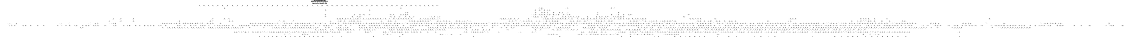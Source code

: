 # Network structure generated by ABC

digraph network {
size = "7.5,10";
center = true;
edge [dir = back];

{
  node [shape = plaintext];
  edge [style = invis];
  LevelTitle1 [label=""];
  LevelTitle2 [label=""];
  Level14 [label = ""];
  Level13 [label = ""];
  Level12 [label = ""];
  Level11 [label = ""];
  Level10 [label = ""];
  Level9 [label = ""];
  Level8 [label = ""];
  Level7 [label = ""];
  Level6 [label = ""];
  Level5 [label = ""];
  Level4 [label = ""];
  Level3 [label = ""];
  Level2 [label = ""];
  Level1 [label = ""];
  Level0 [label = ""];
  LevelTitle1 ->  LevelTitle2 ->  Level14 ->  Level13 ->  Level12 ->  Level11 ->  Level10 ->  Level9 ->  Level8 ->  Level7 ->  Level6 ->  Level5 ->  Level4 ->  Level3 ->  Level2 ->  Level1 ->  Level0;
}

{
  rank = same;
  LevelTitle1;
  title1 [shape=plaintext,
          fontsize=20,
          fontname = "Times-Roman",
          label="Network structure visualized by ABC\nBenchmark \"top\". Time was Thu Oct  8 20:18:59 2020. "
         ];
}

{
  rank = same;
  LevelTitle2;
  title2 [shape=plaintext,
          fontsize=18,
          fontname = "Times-Roman",
          label="The network contains 1604 logic nodes and 0 latches.\n"
         ];
}

{
  rank = same;
  Level14;
  Node55 [label = "o_1_", shape = invtriangle, color = coral, fillcolor = coral];
  Node56 [label = "o_19_", shape = invtriangle, color = coral, fillcolor = coral];
  Node57 [label = "o_2_", shape = invtriangle, color = coral, fillcolor = coral];
  Node58 [label = "o_0_", shape = invtriangle, color = coral, fillcolor = coral];
  Node59 [label = "o_29_", shape = invtriangle, color = coral, fillcolor = coral];
  Node60 [label = "o_39_", shape = invtriangle, color = coral, fillcolor = coral];
  Node61 [label = "o_38_", shape = invtriangle, color = coral, fillcolor = coral];
  Node62 [label = "o_25_", shape = invtriangle, color = coral, fillcolor = coral];
  Node63 [label = "o_12_", shape = invtriangle, color = coral, fillcolor = coral];
  Node64 [label = "o_37_", shape = invtriangle, color = coral, fillcolor = coral];
  Node65 [label = "o_26_", shape = invtriangle, color = coral, fillcolor = coral];
  Node66 [label = "o_11_", shape = invtriangle, color = coral, fillcolor = coral];
  Node67 [label = "o_36_", shape = invtriangle, color = coral, fillcolor = coral];
  Node68 [label = "o_27_", shape = invtriangle, color = coral, fillcolor = coral];
  Node69 [label = "o_14_", shape = invtriangle, color = coral, fillcolor = coral];
  Node70 [label = "o_35_", shape = invtriangle, color = coral, fillcolor = coral];
  Node71 [label = "o_28_", shape = invtriangle, color = coral, fillcolor = coral];
  Node72 [label = "o_13_", shape = invtriangle, color = coral, fillcolor = coral];
  Node73 [label = "o_34_", shape = invtriangle, color = coral, fillcolor = coral];
  Node74 [label = "o_21_", shape = invtriangle, color = coral, fillcolor = coral];
  Node75 [label = "o_16_", shape = invtriangle, color = coral, fillcolor = coral];
  Node76 [label = "o_40_", shape = invtriangle, color = coral, fillcolor = coral];
  Node77 [label = "o_33_", shape = invtriangle, color = coral, fillcolor = coral];
  Node78 [label = "o_22_", shape = invtriangle, color = coral, fillcolor = coral];
  Node79 [label = "o_15_", shape = invtriangle, color = coral, fillcolor = coral];
  Node80 [label = "o_32_", shape = invtriangle, color = coral, fillcolor = coral];
  Node81 [label = "o_23_", shape = invtriangle, color = coral, fillcolor = coral];
  Node82 [label = "o_18_", shape = invtriangle, color = coral, fillcolor = coral];
  Node83 [label = "o_31_", shape = invtriangle, color = coral, fillcolor = coral];
  Node84 [label = "o_24_", shape = invtriangle, color = coral, fillcolor = coral];
  Node85 [label = "o_17_", shape = invtriangle, color = coral, fillcolor = coral];
  Node86 [label = "o_43_", shape = invtriangle, color = coral, fillcolor = coral];
  Node87 [label = "o_30_", shape = invtriangle, color = coral, fillcolor = coral];
  Node88 [label = "o_44_", shape = invtriangle, color = coral, fillcolor = coral];
  Node89 [label = "o_41_", shape = invtriangle, color = coral, fillcolor = coral];
  Node90 [label = "o_42_", shape = invtriangle, color = coral, fillcolor = coral];
  Node91 [label = "o_20_", shape = invtriangle, color = coral, fillcolor = coral];
  Node92 [label = "o_47_", shape = invtriangle, color = coral, fillcolor = coral];
  Node93 [label = "o_48_", shape = invtriangle, color = coral, fillcolor = coral];
  Node94 [label = "o_45_", shape = invtriangle, color = coral, fillcolor = coral];
  Node95 [label = "o_10_", shape = invtriangle, color = coral, fillcolor = coral];
  Node96 [label = "o_46_", shape = invtriangle, color = coral, fillcolor = coral];
  Node97 [label = "o_9_", shape = invtriangle, color = coral, fillcolor = coral];
  Node98 [label = "o_49_", shape = invtriangle, color = coral, fillcolor = coral];
  Node99 [label = "o_7_", shape = invtriangle, color = coral, fillcolor = coral];
  Node100 [label = "o_8_", shape = invtriangle, color = coral, fillcolor = coral];
  Node101 [label = "o_5_", shape = invtriangle, color = coral, fillcolor = coral];
  Node102 [label = "o_6_", shape = invtriangle, color = coral, fillcolor = coral];
  Node103 [label = "o_3_", shape = invtriangle, color = coral, fillcolor = coral];
  Node104 [label = "o_4_", shape = invtriangle, color = coral, fillcolor = coral];
}

{
  rank = same;
  Level13;
  Node636 [label = "636\n", shape = ellipse];
  Node802 [label = "802\n", shape = ellipse];
  Node1198 [label = "1198\n", shape = ellipse];
  Node1347 [label = "1347\n", shape = ellipse];
  Node1464 [label = "1464\n", shape = ellipse];
  Node1582 [label = "1582\n", shape = ellipse];
  Node1707 [label = "1707\n", shape = ellipse];
}

{
  rank = same;
  Level12;
  Node405 [label = "405\n", shape = ellipse];
  Node635 [label = "635\n", shape = ellipse];
  Node801 [label = "801\n", shape = ellipse];
  Node1197 [label = "1197\n", shape = ellipse];
  Node1346 [label = "1346\n", shape = ellipse];
  Node1463 [label = "1463\n", shape = ellipse];
  Node1581 [label = "1581\n", shape = ellipse];
  Node1706 [label = "1706\n", shape = ellipse];
}

{
  rank = same;
  Level11;
  Node404 [label = "404\n", shape = ellipse];
  Node634 [label = "634\n", shape = ellipse];
  Node744 [label = "744\n", shape = ellipse];
  Node1104 [label = "1104\n", shape = ellipse];
  Node1196 [label = "1196\n", shape = ellipse];
  Node1262 [label = "1262\n", shape = ellipse];
  Node1345 [label = "1345\n", shape = ellipse];
  Node1462 [label = "1462\n", shape = ellipse];
  Node1499 [label = "1499\n", shape = ellipse];
  Node1580 [label = "1580\n", shape = ellipse];
  Node1635 [label = "1635\n", shape = ellipse];
  Node1705 [label = "1705\n", shape = ellipse];
}

{
  rank = same;
  Level10;
  Node250 [label = "250\n", shape = ellipse];
  Node403 [label = "403\n", shape = ellipse];
  Node514 [label = "514\n", shape = ellipse];
  Node579 [label = "579\n", shape = ellipse];
  Node633 [label = "633\n", shape = ellipse];
  Node698 [label = "698\n", shape = ellipse];
  Node743 [label = "743\n", shape = ellipse];
  Node800 [label = "800\n", shape = ellipse];
  Node917 [label = "917\n", shape = ellipse];
  Node1032 [label = "1032\n", shape = ellipse];
  Node1103 [label = "1103\n", shape = ellipse];
  Node1138 [label = "1138\n", shape = ellipse];
  Node1168 [label = "1168\n", shape = ellipse];
  Node1195 [label = "1195\n", shape = ellipse];
  Node1261 [label = "1261\n", shape = ellipse];
  Node1288 [label = "1288\n", shape = ellipse];
  Node1320 [label = "1320\n", shape = ellipse];
  Node1344 [label = "1344\n", shape = ellipse];
  Node1383 [label = "1383\n", shape = ellipse];
  Node1409 [label = "1409\n", shape = ellipse];
  Node1436 [label = "1436\n", shape = ellipse];
  Node1461 [label = "1461\n", shape = ellipse];
  Node1498 [label = "1498\n", shape = ellipse];
  Node1523 [label = "1523\n", shape = ellipse];
  Node1562 [label = "1562\n", shape = ellipse];
  Node1579 [label = "1579\n", shape = ellipse];
  Node1600 [label = "1600\n", shape = ellipse];
  Node1634 [label = "1634\n", shape = ellipse];
  Node1661 [label = "1661\n", shape = ellipse];
  Node1687 [label = "1687\n", shape = ellipse];
  Node1704 [label = "1704\n", shape = ellipse];
}

{
  rank = same;
  Level9;
  Node249 [label = "249\n", shape = ellipse];
  Node312 [label = "312\n", shape = ellipse];
  Node402 [label = "402\n", shape = ellipse];
  Node437 [label = "437\n", shape = ellipse];
  Node513 [label = "513\n", shape = ellipse];
  Node578 [label = "578\n", shape = ellipse];
  Node632 [label = "632\n", shape = ellipse];
  Node697 [label = "697\n", shape = ellipse];
  Node721 [label = "721\n", shape = ellipse];
  Node799 [label = "799\n", shape = ellipse];
  Node838 [label = "838\n", shape = ellipse];
  Node865 [label = "865\n", shape = ellipse];
  Node888 [label = "888\n", shape = ellipse];
  Node916 [label = "916\n", shape = ellipse];
  Node954 [label = "954\n", shape = ellipse];
  Node1031 [label = "1031\n", shape = ellipse];
  Node1102 [label = "1102\n", shape = ellipse];
  Node1137 [label = "1137\n", shape = ellipse];
  Node1167 [label = "1167\n", shape = ellipse];
  Node1194 [label = "1194\n", shape = ellipse];
  Node1211 [label = "1211\n", shape = ellipse];
  Node1227 [label = "1227\n", shape = ellipse];
  Node1260 [label = "1260\n", shape = ellipse];
  Node1287 [label = "1287\n", shape = ellipse];
  Node1319 [label = "1319\n", shape = ellipse];
  Node1343 [label = "1343\n", shape = ellipse];
  Node1382 [label = "1382\n", shape = ellipse];
  Node1408 [label = "1408\n", shape = ellipse];
  Node1435 [label = "1435\n", shape = ellipse];
  Node1460 [label = "1460\n", shape = ellipse];
  Node1472 [label = "1472\n", shape = ellipse];
  Node1497 [label = "1497\n", shape = ellipse];
  Node1522 [label = "1522\n", shape = ellipse];
  Node1561 [label = "1561\n", shape = ellipse];
  Node1578 [label = "1578\n", shape = ellipse];
  Node1599 [label = "1599\n", shape = ellipse];
  Node1633 [label = "1633\n", shape = ellipse];
  Node1660 [label = "1660\n", shape = ellipse];
  Node1686 [label = "1686\n", shape = ellipse];
  Node1703 [label = "1703\n", shape = ellipse];
}

{
  rank = same;
  Level8;
  Node161 [label = "161\n", shape = ellipse];
  Node208 [label = "208\n", shape = ellipse];
  Node248 [label = "248\n", shape = ellipse];
  Node277 [label = "277\n", shape = ellipse];
  Node311 [label = "311\n", shape = ellipse];
  Node349 [label = "349\n", shape = ellipse];
  Node373 [label = "373\n", shape = ellipse];
  Node401 [label = "401\n", shape = ellipse];
  Node436 [label = "436\n", shape = ellipse];
  Node452 [label = "452\n", shape = ellipse];
  Node469 [label = "469\n", shape = ellipse];
  Node491 [label = "491\n", shape = ellipse];
  Node512 [label = "512\n", shape = ellipse];
  Node527 [label = "527\n", shape = ellipse];
  Node552 [label = "552\n", shape = ellipse];
  Node577 [label = "577\n", shape = ellipse];
  Node601 [label = "601\n", shape = ellipse];
  Node617 [label = "617\n", shape = ellipse];
  Node631 [label = "631\n", shape = ellipse];
  Node656 [label = "656\n", shape = ellipse];
  Node673 [label = "673\n", shape = ellipse];
  Node696 [label = "696\n", shape = ellipse];
  Node720 [label = "720\n", shape = ellipse];
  Node742 [label = "742\n", shape = ellipse];
  Node763 [label = "763\n", shape = ellipse];
  Node781 [label = "781\n", shape = ellipse];
  Node798 [label = "798\n", shape = ellipse];
  Node820 [label = "820\n", shape = ellipse];
  Node837 [label = "837\n", shape = ellipse];
  Node852 [label = "852\n", shape = ellipse];
  Node864 [label = "864\n", shape = ellipse];
  Node871 [label = "871\n", shape = ellipse];
  Node887 [label = "887\n", shape = ellipse];
  Node905 [label = "905\n", shape = ellipse];
  Node915 [label = "915\n", shape = ellipse];
  Node929 [label = "929\n", shape = ellipse];
  Node953 [label = "953\n", shape = ellipse];
  Node1006 [label = "1006\n", shape = ellipse];
  Node1030 [label = "1030\n", shape = ellipse];
  Node1067 [label = "1067\n", shape = ellipse];
  Node1085 [label = "1085\n", shape = ellipse];
  Node1101 [label = "1101\n", shape = ellipse];
  Node1114 [label = "1114\n", shape = ellipse];
  Node1127 [label = "1127\n", shape = ellipse];
  Node1136 [label = "1136\n", shape = ellipse];
  Node1152 [label = "1152\n", shape = ellipse];
  Node1160 [label = "1160\n", shape = ellipse];
  Node1166 [label = "1166\n", shape = ellipse];
  Node1176 [label = "1176\n", shape = ellipse];
  Node1184 [label = "1184\n", shape = ellipse];
  Node1193 [label = "1193\n", shape = ellipse];
  Node1210 [label = "1210\n", shape = ellipse];
  Node1218 [label = "1218\n", shape = ellipse];
  Node1226 [label = "1226\n", shape = ellipse];
  Node1239 [label = "1239\n", shape = ellipse];
  Node1251 [label = "1251\n", shape = ellipse];
  Node1259 [label = "1259\n", shape = ellipse];
  Node1270 [label = "1270\n", shape = ellipse];
  Node1277 [label = "1277\n", shape = ellipse];
  Node1286 [label = "1286\n", shape = ellipse];
  Node1300 [label = "1300\n", shape = ellipse];
  Node1310 [label = "1310\n", shape = ellipse];
  Node1318 [label = "1318\n", shape = ellipse];
  Node1326 [label = "1326\n", shape = ellipse];
  Node1334 [label = "1334\n", shape = ellipse];
  Node1342 [label = "1342\n", shape = ellipse];
  Node1359 [label = "1359\n", shape = ellipse];
  Node1381 [label = "1381\n", shape = ellipse];
  Node1391 [label = "1391\n", shape = ellipse];
  Node1399 [label = "1399\n", shape = ellipse];
  Node1407 [label = "1407\n", shape = ellipse];
  Node1417 [label = "1417\n", shape = ellipse];
  Node1427 [label = "1427\n", shape = ellipse];
  Node1434 [label = "1434\n", shape = ellipse];
  Node1444 [label = "1444\n", shape = ellipse];
  Node1452 [label = "1452\n", shape = ellipse];
  Node1459 [label = "1459\n", shape = ellipse];
  Node1471 [label = "1471\n", shape = ellipse];
  Node1478 [label = "1478\n", shape = ellipse];
  Node1486 [label = "1486\n", shape = ellipse];
  Node1496 [label = "1496\n", shape = ellipse];
  Node1504 [label = "1504\n", shape = ellipse];
  Node1512 [label = "1512\n", shape = ellipse];
  Node1521 [label = "1521\n", shape = ellipse];
  Node1533 [label = "1533\n", shape = ellipse];
  Node1541 [label = "1541\n", shape = ellipse];
  Node1560 [label = "1560\n", shape = ellipse];
  Node1565 [label = "1565\n", shape = ellipse];
  Node1571 [label = "1571\n", shape = ellipse];
  Node1577 [label = "1577\n", shape = ellipse];
  Node1592 [label = "1592\n", shape = ellipse];
  Node1598 [label = "1598\n", shape = ellipse];
  Node1610 [label = "1610\n", shape = ellipse];
  Node1624 [label = "1624\n", shape = ellipse];
  Node1632 [label = "1632\n", shape = ellipse];
  Node1643 [label = "1643\n", shape = ellipse];
  Node1652 [label = "1652\n", shape = ellipse];
  Node1659 [label = "1659\n", shape = ellipse];
  Node1669 [label = "1669\n", shape = ellipse];
  Node1677 [label = "1677\n", shape = ellipse];
  Node1685 [label = "1685\n", shape = ellipse];
  Node1690 [label = "1690\n", shape = ellipse];
  Node1698 [label = "1698\n", shape = ellipse];
  Node1702 [label = "1702\n", shape = ellipse];
}

{
  rank = same;
  Level7;
  Node160 [label = "160\n", shape = ellipse];
  Node207 [label = "207\n", shape = ellipse];
  Node247 [label = "247\n", shape = ellipse];
  Node276 [label = "276\n", shape = ellipse];
  Node310 [label = "310\n", shape = ellipse];
  Node348 [label = "348\n", shape = ellipse];
  Node372 [label = "372\n", shape = ellipse];
  Node400 [label = "400\n", shape = ellipse];
  Node417 [label = "417\n", shape = ellipse];
  Node435 [label = "435\n", shape = ellipse];
  Node451 [label = "451\n", shape = ellipse];
  Node468 [label = "468\n", shape = ellipse];
  Node490 [label = "490\n", shape = ellipse];
  Node511 [label = "511\n", shape = ellipse];
  Node526 [label = "526\n", shape = ellipse];
  Node551 [label = "551\n", shape = ellipse];
  Node576 [label = "576\n", shape = ellipse];
  Node600 [label = "600\n", shape = ellipse];
  Node616 [label = "616\n", shape = ellipse];
  Node630 [label = "630\n", shape = ellipse];
  Node655 [label = "655\n", shape = ellipse];
  Node672 [label = "672\n", shape = ellipse];
  Node695 [label = "695\n", shape = ellipse];
  Node711 [label = "711\n", shape = ellipse];
  Node741 [label = "741\n", shape = ellipse];
  Node762 [label = "762\n", shape = ellipse];
  Node780 [label = "780\n", shape = ellipse];
  Node797 [label = "797\n", shape = ellipse];
  Node810 [label = "810\n", shape = ellipse];
  Node819 [label = "819\n", shape = ellipse];
  Node836 [label = "836\n", shape = ellipse];
  Node845 [label = "845\n", shape = ellipse];
  Node851 [label = "851\n", shape = ellipse];
  Node863 [label = "863\n", shape = ellipse];
  Node870 [label = "870\n", shape = ellipse];
  Node886 [label = "886\n", shape = ellipse];
  Node904 [label = "904\n", shape = ellipse];
  Node914 [label = "914\n", shape = ellipse];
  Node928 [label = "928\n", shape = ellipse];
  Node938 [label = "938\n", shape = ellipse];
  Node942 [label = "942\n", shape = ellipse];
  Node952 [label = "952\n", shape = ellipse];
  Node960 [label = "960\n", shape = ellipse];
  Node967 [label = "967\n", shape = ellipse];
  Node979 [label = "979\n", shape = ellipse];
  Node986 [label = "986\n", shape = ellipse];
  Node1005 [label = "1005\n", shape = ellipse];
  Node1011 [label = "1011\n", shape = ellipse];
  Node1029 [label = "1029\n", shape = ellipse];
  Node1066 [label = "1066\n", shape = ellipse];
  Node1084 [label = "1084\n", shape = ellipse];
  Node1100 [label = "1100\n", shape = ellipse];
  Node1113 [label = "1113\n", shape = ellipse];
  Node1126 [label = "1126\n", shape = ellipse];
  Node1135 [label = "1135\n", shape = ellipse];
  Node1151 [label = "1151\n", shape = ellipse];
  Node1159 [label = "1159\n", shape = ellipse];
  Node1165 [label = "1165\n", shape = ellipse];
  Node1175 [label = "1175\n", shape = ellipse];
  Node1183 [label = "1183\n", shape = ellipse];
  Node1192 [label = "1192\n", shape = ellipse];
  Node1209 [label = "1209\n", shape = ellipse];
  Node1217 [label = "1217\n", shape = ellipse];
  Node1225 [label = "1225\n", shape = ellipse];
  Node1238 [label = "1238\n", shape = ellipse];
  Node1250 [label = "1250\n", shape = ellipse];
  Node1258 [label = "1258\n", shape = ellipse];
  Node1269 [label = "1269\n", shape = ellipse];
  Node1276 [label = "1276\n", shape = ellipse];
  Node1285 [label = "1285\n", shape = ellipse];
  Node1299 [label = "1299\n", shape = ellipse];
  Node1309 [label = "1309\n", shape = ellipse];
  Node1317 [label = "1317\n", shape = ellipse];
  Node1325 [label = "1325\n", shape = ellipse];
  Node1333 [label = "1333\n", shape = ellipse];
  Node1341 [label = "1341\n", shape = ellipse];
  Node1358 [label = "1358\n", shape = ellipse];
  Node1362 [label = "1362\n", shape = ellipse];
  Node1380 [label = "1380\n", shape = ellipse];
  Node1390 [label = "1390\n", shape = ellipse];
  Node1398 [label = "1398\n", shape = ellipse];
  Node1406 [label = "1406\n", shape = ellipse];
  Node1416 [label = "1416\n", shape = ellipse];
  Node1426 [label = "1426\n", shape = ellipse];
  Node1433 [label = "1433\n", shape = ellipse];
  Node1443 [label = "1443\n", shape = ellipse];
  Node1451 [label = "1451\n", shape = ellipse];
  Node1458 [label = "1458\n", shape = ellipse];
  Node1470 [label = "1470\n", shape = ellipse];
  Node1477 [label = "1477\n", shape = ellipse];
  Node1485 [label = "1485\n", shape = ellipse];
  Node1495 [label = "1495\n", shape = ellipse];
  Node1503 [label = "1503\n", shape = ellipse];
  Node1511 [label = "1511\n", shape = ellipse];
  Node1520 [label = "1520\n", shape = ellipse];
  Node1532 [label = "1532\n", shape = ellipse];
  Node1540 [label = "1540\n", shape = ellipse];
  Node1559 [label = "1559\n", shape = ellipse];
  Node1564 [label = "1564\n", shape = ellipse];
  Node1570 [label = "1570\n", shape = ellipse];
  Node1576 [label = "1576\n", shape = ellipse];
  Node1591 [label = "1591\n", shape = ellipse];
  Node1593 [label = "1593\n", shape = ellipse];
  Node1597 [label = "1597\n", shape = ellipse];
  Node1609 [label = "1609\n", shape = ellipse];
  Node1623 [label = "1623\n", shape = ellipse];
  Node1631 [label = "1631\n", shape = ellipse];
  Node1642 [label = "1642\n", shape = ellipse];
  Node1651 [label = "1651\n", shape = ellipse];
  Node1658 [label = "1658\n", shape = ellipse];
  Node1668 [label = "1668\n", shape = ellipse];
  Node1676 [label = "1676\n", shape = ellipse];
  Node1684 [label = "1684\n", shape = ellipse];
  Node1689 [label = "1689\n", shape = ellipse];
  Node1697 [label = "1697\n", shape = ellipse];
  Node1701 [label = "1701\n", shape = ellipse];
}

{
  rank = same;
  Level6;
  Node126 [label = "126\n", shape = ellipse];
  Node143 [label = "143\n", shape = ellipse];
  Node159 [label = "159\n", shape = ellipse];
  Node177 [label = "177\n", shape = ellipse];
  Node191 [label = "191\n", shape = ellipse];
  Node206 [label = "206\n", shape = ellipse];
  Node223 [label = "223\n", shape = ellipse];
  Node234 [label = "234\n", shape = ellipse];
  Node246 [label = "246\n", shape = ellipse];
  Node258 [label = "258\n", shape = ellipse];
  Node275 [label = "275\n", shape = ellipse];
  Node289 [label = "289\n", shape = ellipse];
  Node299 [label = "299\n", shape = ellipse];
  Node309 [label = "309\n", shape = ellipse];
  Node325 [label = "325\n", shape = ellipse];
  Node338 [label = "338\n", shape = ellipse];
  Node347 [label = "347\n", shape = ellipse];
  Node355 [label = "355\n", shape = ellipse];
  Node362 [label = "362\n", shape = ellipse];
  Node371 [label = "371\n", shape = ellipse];
  Node382 [label = "382\n", shape = ellipse];
  Node392 [label = "392\n", shape = ellipse];
  Node399 [label = "399\n", shape = ellipse];
  Node416 [label = "416\n", shape = ellipse];
  Node422 [label = "422\n", shape = ellipse];
  Node430 [label = "430\n", shape = ellipse];
  Node434 [label = "434\n", shape = ellipse];
  Node450 [label = "450\n", shape = ellipse];
  Node457 [label = "457\n", shape = ellipse];
  Node464 [label = "464\n", shape = ellipse];
  Node467 [label = "467\n", shape = ellipse];
  Node479 [label = "479\n", shape = ellipse];
  Node487 [label = "487\n", shape = ellipse];
  Node489 [label = "489\n", shape = ellipse];
  Node498 [label = "498\n", shape = ellipse];
  Node506 [label = "506\n", shape = ellipse];
  Node510 [label = "510\n", shape = ellipse];
  Node516 [label = "516\n", shape = ellipse];
  Node523 [label = "523\n", shape = ellipse];
  Node525 [label = "525\n", shape = ellipse];
  Node535 [label = "535\n", shape = ellipse];
  Node541 [label = "541\n", shape = ellipse];
  Node550 [label = "550\n", shape = ellipse];
  Node559 [label = "559\n", shape = ellipse];
  Node566 [label = "566\n", shape = ellipse];
  Node575 [label = "575\n", shape = ellipse];
  Node585 [label = "585\n", shape = ellipse];
  Node594 [label = "594\n", shape = ellipse];
  Node599 [label = "599\n", shape = ellipse];
  Node606 [label = "606\n", shape = ellipse];
  Node611 [label = "611\n", shape = ellipse];
  Node615 [label = "615\n", shape = ellipse];
  Node619 [label = "619\n", shape = ellipse];
  Node622 [label = "622\n", shape = ellipse];
  Node629 [label = "629\n", shape = ellipse];
  Node642 [label = "642\n", shape = ellipse];
  Node648 [label = "648\n", shape = ellipse];
  Node654 [label = "654\n", shape = ellipse];
  Node659 [label = "659\n", shape = ellipse];
  Node664 [label = "664\n", shape = ellipse];
  Node671 [label = "671\n", shape = ellipse];
  Node680 [label = "680\n", shape = ellipse];
  Node690 [label = "690\n", shape = ellipse];
  Node694 [label = "694\n", shape = ellipse];
  Node707 [label = "707\n", shape = ellipse];
  Node710 [label = "710\n", shape = ellipse];
  Node719 [label = "719\n", shape = ellipse];
  Node727 [label = "727\n", shape = ellipse];
  Node732 [label = "732\n", shape = ellipse];
  Node736 [label = "736\n", shape = ellipse];
  Node740 [label = "740\n", shape = ellipse];
  Node753 [label = "753\n", shape = ellipse];
  Node755 [label = "755\n", shape = ellipse];
  Node761 [label = "761\n", shape = ellipse];
  Node771 [label = "771\n", shape = ellipse];
  Node775 [label = "775\n", shape = ellipse];
  Node779 [label = "779\n", shape = ellipse];
  Node785 [label = "785\n", shape = ellipse];
  Node789 [label = "789\n", shape = ellipse];
  Node796 [label = "796\n", shape = ellipse];
  Node809 [label = "809\n", shape = ellipse];
  Node812 [label = "812\n", shape = ellipse];
  Node816 [label = "816\n", shape = ellipse];
  Node818 [label = "818\n", shape = ellipse];
  Node822 [label = "822\n", shape = ellipse];
  Node827 [label = "827\n", shape = ellipse];
  Node833 [label = "833\n", shape = ellipse];
  Node835 [label = "835\n", shape = ellipse];
  Node842 [label = "842\n", shape = ellipse];
  Node844 [label = "844\n", shape = ellipse];
  Node847 [label = "847\n", shape = ellipse];
  Node850 [label = "850\n", shape = ellipse];
  Node855 [label = "855\n", shape = ellipse];
  Node858 [label = "858\n", shape = ellipse];
  Node860 [label = "860\n", shape = ellipse];
  Node862 [label = "862\n", shape = ellipse];
  Node867 [label = "867\n", shape = ellipse];
  Node869 [label = "869\n", shape = ellipse];
  Node876 [label = "876\n", shape = ellipse];
  Node882 [label = "882\n", shape = ellipse];
  Node885 [label = "885\n", shape = ellipse];
  Node897 [label = "897\n", shape = ellipse];
  Node899 [label = "899\n", shape = ellipse];
  Node903 [label = "903\n", shape = ellipse];
  Node907 [label = "907\n", shape = ellipse];
  Node909 [label = "909\n", shape = ellipse];
  Node913 [label = "913\n", shape = ellipse];
  Node923 [label = "923\n", shape = ellipse];
  Node927 [label = "927\n", shape = ellipse];
  Node935 [label = "935\n", shape = ellipse];
  Node937 [label = "937\n", shape = ellipse];
  Node941 [label = "941\n", shape = ellipse];
  Node945 [label = "945\n", shape = ellipse];
  Node947 [label = "947\n", shape = ellipse];
  Node951 [label = "951\n", shape = ellipse];
  Node959 [label = "959\n", shape = ellipse];
  Node962 [label = "962\n", shape = ellipse];
  Node966 [label = "966\n", shape = ellipse];
  Node978 [label = "978\n", shape = ellipse];
  Node983 [label = "983\n", shape = ellipse];
  Node985 [label = "985\n", shape = ellipse];
  Node991 [label = "991\n", shape = ellipse];
  Node996 [label = "996\n", shape = ellipse];
  Node1004 [label = "1004\n", shape = ellipse];
  Node1010 [label = "1010\n", shape = ellipse];
  Node1016 [label = "1016\n", shape = ellipse];
  Node1019 [label = "1019\n", shape = ellipse];
  Node1028 [label = "1028\n", shape = ellipse];
  Node1047 [label = "1047\n", shape = ellipse];
  Node1057 [label = "1057\n", shape = ellipse];
  Node1065 [label = "1065\n", shape = ellipse];
  Node1069 [label = "1069\n", shape = ellipse];
  Node1075 [label = "1075\n", shape = ellipse];
  Node1083 [label = "1083\n", shape = ellipse];
  Node1093 [label = "1093\n", shape = ellipse];
  Node1097 [label = "1097\n", shape = ellipse];
  Node1099 [label = "1099\n", shape = ellipse];
  Node1106 [label = "1106\n", shape = ellipse];
  Node1108 [label = "1108\n", shape = ellipse];
  Node1112 [label = "1112\n", shape = ellipse];
  Node1116 [label = "1116\n", shape = ellipse];
  Node1118 [label = "1118\n", shape = ellipse];
  Node1125 [label = "1125\n", shape = ellipse];
  Node1130 [label = "1130\n", shape = ellipse];
  Node1132 [label = "1132\n", shape = ellipse];
  Node1134 [label = "1134\n", shape = ellipse];
  Node1142 [label = "1142\n", shape = ellipse];
  Node1148 [label = "1148\n", shape = ellipse];
  Node1150 [label = "1150\n", shape = ellipse];
  Node1154 [label = "1154\n", shape = ellipse];
  Node1156 [label = "1156\n", shape = ellipse];
  Node1158 [label = "1158\n", shape = ellipse];
  Node1162 [label = "1162\n", shape = ellipse];
  Node1164 [label = "1164\n", shape = ellipse];
  Node1170 [label = "1170\n", shape = ellipse];
  Node1172 [label = "1172\n", shape = ellipse];
  Node1174 [label = "1174\n", shape = ellipse];
  Node1178 [label = "1178\n", shape = ellipse];
  Node1180 [label = "1180\n", shape = ellipse];
  Node1182 [label = "1182\n", shape = ellipse];
  Node1186 [label = "1186\n", shape = ellipse];
  Node1189 [label = "1189\n", shape = ellipse];
  Node1191 [label = "1191\n", shape = ellipse];
  Node1204 [label = "1204\n", shape = ellipse];
  Node1206 [label = "1206\n", shape = ellipse];
  Node1208 [label = "1208\n", shape = ellipse];
  Node1212 [label = "1212\n", shape = ellipse];
  Node1216 [label = "1216\n", shape = ellipse];
  Node1220 [label = "1220\n", shape = ellipse];
  Node1222 [label = "1222\n", shape = ellipse];
  Node1224 [label = "1224\n", shape = ellipse];
  Node1230 [label = "1230\n", shape = ellipse];
  Node1232 [label = "1232\n", shape = ellipse];
  Node1237 [label = "1237\n", shape = ellipse];
  Node1241 [label = "1241\n", shape = ellipse];
  Node1247 [label = "1247\n", shape = ellipse];
  Node1249 [label = "1249\n", shape = ellipse];
  Node1253 [label = "1253\n", shape = ellipse];
  Node1255 [label = "1255\n", shape = ellipse];
  Node1257 [label = "1257\n", shape = ellipse];
  Node1264 [label = "1264\n", shape = ellipse];
  Node1266 [label = "1266\n", shape = ellipse];
  Node1268 [label = "1268\n", shape = ellipse];
  Node1272 [label = "1272\n", shape = ellipse];
  Node1273 [label = "1273\n", shape = ellipse];
  Node1275 [label = "1275\n", shape = ellipse];
  Node1282 [label = "1282\n", shape = ellipse];
  Node1284 [label = "1284\n", shape = ellipse];
  Node1290 [label = "1290\n", shape = ellipse];
  Node1294 [label = "1294\n", shape = ellipse];
  Node1298 [label = "1298\n", shape = ellipse];
  Node1301 [label = "1301\n", shape = ellipse];
  Node1306 [label = "1306\n", shape = ellipse];
  Node1308 [label = "1308\n", shape = ellipse];
  Node1312 [label = "1312\n", shape = ellipse];
  Node1314 [label = "1314\n", shape = ellipse];
  Node1316 [label = "1316\n", shape = ellipse];
  Node1322 [label = "1322\n", shape = ellipse];
  Node1324 [label = "1324\n", shape = ellipse];
  Node1329 [label = "1329\n", shape = ellipse];
  Node1331 [label = "1331\n", shape = ellipse];
  Node1332 [label = "1332\n", shape = ellipse];
  Node1336 [label = "1336\n", shape = ellipse];
  Node1338 [label = "1338\n", shape = ellipse];
  Node1340 [label = "1340\n", shape = ellipse];
  Node1349 [label = "1349\n", shape = ellipse];
  Node1351 [label = "1351\n", shape = ellipse];
  Node1357 [label = "1357\n", shape = ellipse];
  Node1361 [label = "1361\n", shape = ellipse];
  Node1367 [label = "1367\n", shape = ellipse];
  Node1373 [label = "1373\n", shape = ellipse];
  Node1379 [label = "1379\n", shape = ellipse];
  Node1385 [label = "1385\n", shape = ellipse];
  Node1387 [label = "1387\n", shape = ellipse];
  Node1389 [label = "1389\n", shape = ellipse];
  Node1393 [label = "1393\n", shape = ellipse];
  Node1395 [label = "1395\n", shape = ellipse];
  Node1397 [label = "1397\n", shape = ellipse];
  Node1401 [label = "1401\n", shape = ellipse];
  Node1403 [label = "1403\n", shape = ellipse];
  Node1405 [label = "1405\n", shape = ellipse];
  Node1411 [label = "1411\n", shape = ellipse];
  Node1413 [label = "1413\n", shape = ellipse];
  Node1415 [label = "1415\n", shape = ellipse];
  Node1419 [label = "1419\n", shape = ellipse];
  Node1421 [label = "1421\n", shape = ellipse];
  Node1425 [label = "1425\n", shape = ellipse];
  Node1428 [label = "1428\n", shape = ellipse];
  Node1430 [label = "1430\n", shape = ellipse];
  Node1432 [label = "1432\n", shape = ellipse];
  Node1438 [label = "1438\n", shape = ellipse];
  Node1440 [label = "1440\n", shape = ellipse];
  Node1442 [label = "1442\n", shape = ellipse];
  Node1446 [label = "1446\n", shape = ellipse];
  Node1448 [label = "1448\n", shape = ellipse];
  Node1450 [label = "1450\n", shape = ellipse];
  Node1453 [label = "1453\n", shape = ellipse];
  Node1455 [label = "1455\n", shape = ellipse];
  Node1457 [label = "1457\n", shape = ellipse];
  Node1467 [label = "1467\n", shape = ellipse];
  Node1469 [label = "1469\n", shape = ellipse];
  Node1473 [label = "1473\n", shape = ellipse];
  Node1474 [label = "1474\n", shape = ellipse];
  Node1476 [label = "1476\n", shape = ellipse];
  Node1480 [label = "1480\n", shape = ellipse];
  Node1482 [label = "1482\n", shape = ellipse];
  Node1484 [label = "1484\n", shape = ellipse];
  Node1488 [label = "1488\n", shape = ellipse];
  Node1492 [label = "1492\n", shape = ellipse];
  Node1494 [label = "1494\n", shape = ellipse];
  Node1501 [label = "1501\n", shape = ellipse];
  Node1502 [label = "1502\n", shape = ellipse];
  Node1506 [label = "1506\n", shape = ellipse];
  Node1508 [label = "1508\n", shape = ellipse];
  Node1510 [label = "1510\n", shape = ellipse];
  Node1517 [label = "1517\n", shape = ellipse];
  Node1518 [label = "1518\n", shape = ellipse];
  Node1519 [label = "1519\n", shape = ellipse];
  Node1527 [label = "1527\n", shape = ellipse];
  Node1529 [label = "1529\n", shape = ellipse];
  Node1531 [label = "1531\n", shape = ellipse];
  Node1535 [label = "1535\n", shape = ellipse];
  Node1537 [label = "1537\n", shape = ellipse];
  Node1539 [label = "1539\n", shape = ellipse];
  Node1547 [label = "1547\n", shape = ellipse];
  Node1551 [label = "1551\n", shape = ellipse];
  Node1558 [label = "1558\n", shape = ellipse];
  Node1563 [label = "1563\n", shape = ellipse];
  Node1567 [label = "1567\n", shape = ellipse];
  Node1569 [label = "1569\n", shape = ellipse];
  Node1575 [label = "1575\n", shape = ellipse];
  Node1586 [label = "1586\n", shape = ellipse];
  Node1588 [label = "1588\n", shape = ellipse];
  Node1590 [label = "1590\n", shape = ellipse];
  Node1594 [label = "1594\n", shape = ellipse];
  Node1596 [label = "1596\n", shape = ellipse];
  Node1604 [label = "1604\n", shape = ellipse];
  Node1606 [label = "1606\n", shape = ellipse];
  Node1608 [label = "1608\n", shape = ellipse];
  Node1615 [label = "1615\n", shape = ellipse];
  Node1620 [label = "1620\n", shape = ellipse];
  Node1622 [label = "1622\n", shape = ellipse];
  Node1626 [label = "1626\n", shape = ellipse];
  Node1628 [label = "1628\n", shape = ellipse];
  Node1630 [label = "1630\n", shape = ellipse];
  Node1637 [label = "1637\n", shape = ellipse];
  Node1639 [label = "1639\n", shape = ellipse];
  Node1641 [label = "1641\n", shape = ellipse];
  Node1646 [label = "1646\n", shape = ellipse];
  Node1648 [label = "1648\n", shape = ellipse];
  Node1650 [label = "1650\n", shape = ellipse];
  Node1653 [label = "1653\n", shape = ellipse];
  Node1655 [label = "1655\n", shape = ellipse];
  Node1657 [label = "1657\n", shape = ellipse];
  Node1663 [label = "1663\n", shape = ellipse];
  Node1665 [label = "1665\n", shape = ellipse];
  Node1667 [label = "1667\n", shape = ellipse];
  Node1671 [label = "1671\n", shape = ellipse];
  Node1673 [label = "1673\n", shape = ellipse];
  Node1675 [label = "1675\n", shape = ellipse];
  Node1679 [label = "1679\n", shape = ellipse];
  Node1681 [label = "1681\n", shape = ellipse];
  Node1683 [label = "1683\n", shape = ellipse];
  Node1688 [label = "1688\n", shape = ellipse];
  Node1692 [label = "1692\n", shape = ellipse];
  Node1694 [label = "1694\n", shape = ellipse];
  Node1696 [label = "1696\n", shape = ellipse];
  Node1700 [label = "1700\n", shape = ellipse];
}

{
  rank = same;
  Level5;
  Node125 [label = "125\n", shape = ellipse];
  Node142 [label = "142\n", shape = ellipse];
  Node158 [label = "158\n", shape = ellipse];
  Node176 [label = "176\n", shape = ellipse];
  Node190 [label = "190\n", shape = ellipse];
  Node205 [label = "205\n", shape = ellipse];
  Node222 [label = "222\n", shape = ellipse];
  Node233 [label = "233\n", shape = ellipse];
  Node245 [label = "245\n", shape = ellipse];
  Node257 [label = "257\n", shape = ellipse];
  Node274 [label = "274\n", shape = ellipse];
  Node288 [label = "288\n", shape = ellipse];
  Node298 [label = "298\n", shape = ellipse];
  Node308 [label = "308\n", shape = ellipse];
  Node324 [label = "324\n", shape = ellipse];
  Node337 [label = "337\n", shape = ellipse];
  Node346 [label = "346\n", shape = ellipse];
  Node354 [label = "354\n", shape = ellipse];
  Node361 [label = "361\n", shape = ellipse];
  Node370 [label = "370\n", shape = ellipse];
  Node381 [label = "381\n", shape = ellipse];
  Node391 [label = "391\n", shape = ellipse];
  Node398 [label = "398\n", shape = ellipse];
  Node412 [label = "412\n", shape = ellipse];
  Node421 [label = "421\n", shape = ellipse];
  Node429 [label = "429\n", shape = ellipse];
  Node433 [label = "433\n", shape = ellipse];
  Node445 [label = "445\n", shape = ellipse];
  Node449 [label = "449\n", shape = ellipse];
  Node456 [label = "456\n", shape = ellipse];
  Node463 [label = "463\n", shape = ellipse];
  Node466 [label = "466\n", shape = ellipse];
  Node478 [label = "478\n", shape = ellipse];
  Node486 [label = "486\n", shape = ellipse];
  Node497 [label = "497\n", shape = ellipse];
  Node505 [label = "505\n", shape = ellipse];
  Node509 [label = "509\n", shape = ellipse];
  Node515 [label = "515\n", shape = ellipse];
  Node522 [label = "522\n", shape = ellipse];
  Node524 [label = "524\n", shape = ellipse];
  Node534 [label = "534\n", shape = ellipse];
  Node540 [label = "540\n", shape = ellipse];
  Node549 [label = "549\n", shape = ellipse];
  Node558 [label = "558\n", shape = ellipse];
  Node565 [label = "565\n", shape = ellipse];
  Node574 [label = "574\n", shape = ellipse];
  Node584 [label = "584\n", shape = ellipse];
  Node593 [label = "593\n", shape = ellipse];
  Node598 [label = "598\n", shape = ellipse];
  Node605 [label = "605\n", shape = ellipse];
  Node610 [label = "610\n", shape = ellipse];
  Node614 [label = "614\n", shape = ellipse];
  Node618 [label = "618\n", shape = ellipse];
  Node621 [label = "621\n", shape = ellipse];
  Node628 [label = "628\n", shape = ellipse];
  Node641 [label = "641\n", shape = ellipse];
  Node647 [label = "647\n", shape = ellipse];
  Node653 [label = "653\n", shape = ellipse];
  Node658 [label = "658\n", shape = ellipse];
  Node663 [label = "663\n", shape = ellipse];
  Node670 [label = "670\n", shape = ellipse];
  Node679 [label = "679\n", shape = ellipse];
  Node689 [label = "689\n", shape = ellipse];
  Node693 [label = "693\n", shape = ellipse];
  Node706 [label = "706\n", shape = ellipse];
  Node718 [label = "718\n", shape = ellipse];
  Node726 [label = "726\n", shape = ellipse];
  Node731 [label = "731\n", shape = ellipse];
  Node739 [label = "739\n", shape = ellipse];
  Node752 [label = "752\n", shape = ellipse];
  Node754 [label = "754\n", shape = ellipse];
  Node760 [label = "760\n", shape = ellipse];
  Node770 [label = "770\n", shape = ellipse];
  Node774 [label = "774\n", shape = ellipse];
  Node778 [label = "778\n", shape = ellipse];
  Node784 [label = "784\n", shape = ellipse];
  Node788 [label = "788\n", shape = ellipse];
  Node795 [label = "795\n", shape = ellipse];
  Node806 [label = "806\n", shape = ellipse];
  Node811 [label = "811\n", shape = ellipse];
  Node815 [label = "815\n", shape = ellipse];
  Node817 [label = "817\n", shape = ellipse];
  Node821 [label = "821\n", shape = ellipse];
  Node826 [label = "826\n", shape = ellipse];
  Node832 [label = "832\n", shape = ellipse];
  Node834 [label = "834\n", shape = ellipse];
  Node841 [label = "841\n", shape = ellipse];
  Node843 [label = "843\n", shape = ellipse];
  Node846 [label = "846\n", shape = ellipse];
  Node848 [label = "848\n", shape = ellipse];
  Node849 [label = "849\n", shape = ellipse];
  Node854 [label = "854\n", shape = ellipse];
  Node856 [label = "856\n", shape = ellipse];
  Node857 [label = "857\n", shape = ellipse];
  Node859 [label = "859\n", shape = ellipse];
  Node861 [label = "861\n", shape = ellipse];
  Node866 [label = "866\n", shape = ellipse];
  Node868 [label = "868\n", shape = ellipse];
  Node875 [label = "875\n", shape = ellipse];
  Node881 [label = "881\n", shape = ellipse];
  Node884 [label = "884\n", shape = ellipse];
  Node896 [label = "896\n", shape = ellipse];
  Node898 [label = "898\n", shape = ellipse];
  Node902 [label = "902\n", shape = ellipse];
  Node906 [label = "906\n", shape = ellipse];
  Node908 [label = "908\n", shape = ellipse];
  Node912 [label = "912\n", shape = ellipse];
  Node918 [label = "918\n", shape = ellipse];
  Node922 [label = "922\n", shape = ellipse];
  Node926 [label = "926\n", shape = ellipse];
  Node931 [label = "931\n", shape = ellipse];
  Node934 [label = "934\n", shape = ellipse];
  Node936 [label = "936\n", shape = ellipse];
  Node939 [label = "939\n", shape = ellipse];
  Node940 [label = "940\n", shape = ellipse];
  Node944 [label = "944\n", shape = ellipse];
  Node946 [label = "946\n", shape = ellipse];
  Node950 [label = "950\n", shape = ellipse];
  Node958 [label = "958\n", shape = ellipse];
  Node961 [label = "961\n", shape = ellipse];
  Node965 [label = "965\n", shape = ellipse];
  Node970 [label = "970\n", shape = ellipse];
  Node976 [label = "976\n", shape = ellipse];
  Node977 [label = "977\n", shape = ellipse];
  Node980 [label = "980\n", shape = ellipse];
  Node982 [label = "982\n", shape = ellipse];
  Node984 [label = "984\n", shape = ellipse];
  Node990 [label = "990\n", shape = ellipse];
  Node995 [label = "995\n", shape = ellipse];
  Node1003 [label = "1003\n", shape = ellipse];
  Node1015 [label = "1015\n", shape = ellipse];
  Node1018 [label = "1018\n", shape = ellipse];
  Node1027 [label = "1027\n", shape = ellipse];
  Node1046 [label = "1046\n", shape = ellipse];
  Node1056 [label = "1056\n", shape = ellipse];
  Node1064 [label = "1064\n", shape = ellipse];
  Node1068 [label = "1068\n", shape = ellipse];
  Node1074 [label = "1074\n", shape = ellipse];
  Node1082 [label = "1082\n", shape = ellipse];
  Node1092 [label = "1092\n", shape = ellipse];
  Node1096 [label = "1096\n", shape = ellipse];
  Node1098 [label = "1098\n", shape = ellipse];
  Node1105 [label = "1105\n", shape = ellipse];
  Node1107 [label = "1107\n", shape = ellipse];
  Node1111 [label = "1111\n", shape = ellipse];
  Node1115 [label = "1115\n", shape = ellipse];
  Node1117 [label = "1117\n", shape = ellipse];
  Node1124 [label = "1124\n", shape = ellipse];
  Node1131 [label = "1131\n", shape = ellipse];
  Node1133 [label = "1133\n", shape = ellipse];
  Node1141 [label = "1141\n", shape = ellipse];
  Node1147 [label = "1147\n", shape = ellipse];
  Node1149 [label = "1149\n", shape = ellipse];
  Node1153 [label = "1153\n", shape = ellipse];
  Node1155 [label = "1155\n", shape = ellipse];
  Node1157 [label = "1157\n", shape = ellipse];
  Node1161 [label = "1161\n", shape = ellipse];
  Node1163 [label = "1163\n", shape = ellipse];
  Node1169 [label = "1169\n", shape = ellipse];
  Node1171 [label = "1171\n", shape = ellipse];
  Node1173 [label = "1173\n", shape = ellipse];
  Node1177 [label = "1177\n", shape = ellipse];
  Node1179 [label = "1179\n", shape = ellipse];
  Node1181 [label = "1181\n", shape = ellipse];
  Node1185 [label = "1185\n", shape = ellipse];
  Node1188 [label = "1188\n", shape = ellipse];
  Node1190 [label = "1190\n", shape = ellipse];
  Node1201 [label = "1201\n", shape = ellipse];
  Node1203 [label = "1203\n", shape = ellipse];
  Node1205 [label = "1205\n", shape = ellipse];
  Node1207 [label = "1207\n", shape = ellipse];
  Node1219 [label = "1219\n", shape = ellipse];
  Node1221 [label = "1221\n", shape = ellipse];
  Node1223 [label = "1223\n", shape = ellipse];
  Node1229 [label = "1229\n", shape = ellipse];
  Node1231 [label = "1231\n", shape = ellipse];
  Node1236 [label = "1236\n", shape = ellipse];
  Node1240 [label = "1240\n", shape = ellipse];
  Node1246 [label = "1246\n", shape = ellipse];
  Node1248 [label = "1248\n", shape = ellipse];
  Node1252 [label = "1252\n", shape = ellipse];
  Node1254 [label = "1254\n", shape = ellipse];
  Node1256 [label = "1256\n", shape = ellipse];
  Node1263 [label = "1263\n", shape = ellipse];
  Node1265 [label = "1265\n", shape = ellipse];
  Node1267 [label = "1267\n", shape = ellipse];
  Node1271 [label = "1271\n", shape = ellipse];
  Node1274 [label = "1274\n", shape = ellipse];
  Node1281 [label = "1281\n", shape = ellipse];
  Node1283 [label = "1283\n", shape = ellipse];
  Node1289 [label = "1289\n", shape = ellipse];
  Node1293 [label = "1293\n", shape = ellipse];
  Node1297 [label = "1297\n", shape = ellipse];
  Node1305 [label = "1305\n", shape = ellipse];
  Node1307 [label = "1307\n", shape = ellipse];
  Node1311 [label = "1311\n", shape = ellipse];
  Node1313 [label = "1313\n", shape = ellipse];
  Node1315 [label = "1315\n", shape = ellipse];
  Node1321 [label = "1321\n", shape = ellipse];
  Node1323 [label = "1323\n", shape = ellipse];
  Node1328 [label = "1328\n", shape = ellipse];
  Node1330 [label = "1330\n", shape = ellipse];
  Node1335 [label = "1335\n", shape = ellipse];
  Node1337 [label = "1337\n", shape = ellipse];
  Node1339 [label = "1339\n", shape = ellipse];
  Node1348 [label = "1348\n", shape = ellipse];
  Node1350 [label = "1350\n", shape = ellipse];
  Node1356 [label = "1356\n", shape = ellipse];
  Node1360 [label = "1360\n", shape = ellipse];
  Node1366 [label = "1366\n", shape = ellipse];
  Node1372 [label = "1372\n", shape = ellipse];
  Node1378 [label = "1378\n", shape = ellipse];
  Node1384 [label = "1384\n", shape = ellipse];
  Node1386 [label = "1386\n", shape = ellipse];
  Node1388 [label = "1388\n", shape = ellipse];
  Node1392 [label = "1392\n", shape = ellipse];
  Node1394 [label = "1394\n", shape = ellipse];
  Node1396 [label = "1396\n", shape = ellipse];
  Node1400 [label = "1400\n", shape = ellipse];
  Node1402 [label = "1402\n", shape = ellipse];
  Node1404 [label = "1404\n", shape = ellipse];
  Node1410 [label = "1410\n", shape = ellipse];
  Node1412 [label = "1412\n", shape = ellipse];
  Node1414 [label = "1414\n", shape = ellipse];
  Node1418 [label = "1418\n", shape = ellipse];
  Node1420 [label = "1420\n", shape = ellipse];
  Node1424 [label = "1424\n", shape = ellipse];
  Node1429 [label = "1429\n", shape = ellipse];
  Node1431 [label = "1431\n", shape = ellipse];
  Node1437 [label = "1437\n", shape = ellipse];
  Node1439 [label = "1439\n", shape = ellipse];
  Node1441 [label = "1441\n", shape = ellipse];
  Node1445 [label = "1445\n", shape = ellipse];
  Node1447 [label = "1447\n", shape = ellipse];
  Node1449 [label = "1449\n", shape = ellipse];
  Node1454 [label = "1454\n", shape = ellipse];
  Node1456 [label = "1456\n", shape = ellipse];
  Node1466 [label = "1466\n", shape = ellipse];
  Node1468 [label = "1468\n", shape = ellipse];
  Node1475 [label = "1475\n", shape = ellipse];
  Node1479 [label = "1479\n", shape = ellipse];
  Node1481 [label = "1481\n", shape = ellipse];
  Node1483 [label = "1483\n", shape = ellipse];
  Node1487 [label = "1487\n", shape = ellipse];
  Node1491 [label = "1491\n", shape = ellipse];
  Node1493 [label = "1493\n", shape = ellipse];
  Node1500 [label = "1500\n", shape = ellipse];
  Node1505 [label = "1505\n", shape = ellipse];
  Node1507 [label = "1507\n", shape = ellipse];
  Node1509 [label = "1509\n", shape = ellipse];
  Node1516 [label = "1516\n", shape = ellipse];
  Node1526 [label = "1526\n", shape = ellipse];
  Node1528 [label = "1528\n", shape = ellipse];
  Node1530 [label = "1530\n", shape = ellipse];
  Node1534 [label = "1534\n", shape = ellipse];
  Node1536 [label = "1536\n", shape = ellipse];
  Node1538 [label = "1538\n", shape = ellipse];
  Node1546 [label = "1546\n", shape = ellipse];
  Node1550 [label = "1550\n", shape = ellipse];
  Node1557 [label = "1557\n", shape = ellipse];
  Node1566 [label = "1566\n", shape = ellipse];
  Node1568 [label = "1568\n", shape = ellipse];
  Node1574 [label = "1574\n", shape = ellipse];
  Node1585 [label = "1585\n", shape = ellipse];
  Node1587 [label = "1587\n", shape = ellipse];
  Node1589 [label = "1589\n", shape = ellipse];
  Node1595 [label = "1595\n", shape = ellipse];
  Node1603 [label = "1603\n", shape = ellipse];
  Node1605 [label = "1605\n", shape = ellipse];
  Node1607 [label = "1607\n", shape = ellipse];
  Node1614 [label = "1614\n", shape = ellipse];
  Node1619 [label = "1619\n", shape = ellipse];
  Node1621 [label = "1621\n", shape = ellipse];
  Node1625 [label = "1625\n", shape = ellipse];
  Node1627 [label = "1627\n", shape = ellipse];
  Node1629 [label = "1629\n", shape = ellipse];
  Node1636 [label = "1636\n", shape = ellipse];
  Node1638 [label = "1638\n", shape = ellipse];
  Node1640 [label = "1640\n", shape = ellipse];
  Node1645 [label = "1645\n", shape = ellipse];
  Node1647 [label = "1647\n", shape = ellipse];
  Node1649 [label = "1649\n", shape = ellipse];
  Node1654 [label = "1654\n", shape = ellipse];
  Node1656 [label = "1656\n", shape = ellipse];
  Node1662 [label = "1662\n", shape = ellipse];
  Node1664 [label = "1664\n", shape = ellipse];
  Node1666 [label = "1666\n", shape = ellipse];
  Node1670 [label = "1670\n", shape = ellipse];
  Node1672 [label = "1672\n", shape = ellipse];
  Node1674 [label = "1674\n", shape = ellipse];
  Node1678 [label = "1678\n", shape = ellipse];
  Node1680 [label = "1680\n", shape = ellipse];
  Node1682 [label = "1682\n", shape = ellipse];
  Node1691 [label = "1691\n", shape = ellipse];
  Node1693 [label = "1693\n", shape = ellipse];
  Node1695 [label = "1695\n", shape = ellipse];
  Node1699 [label = "1699\n", shape = ellipse];
  Node1708 [label = "1708\n", shape = ellipse];
}

{
  rank = same;
  Level4;
  Node111 [label = "111\n", shape = ellipse];
  Node117 [label = "117\n", shape = ellipse];
  Node124 [label = "124\n", shape = ellipse];
  Node131 [label = "131\n", shape = ellipse];
  Node136 [label = "136\n", shape = ellipse];
  Node141 [label = "141\n", shape = ellipse];
  Node149 [label = "149\n", shape = ellipse];
  Node151 [label = "151\n", shape = ellipse];
  Node157 [label = "157\n", shape = ellipse];
  Node166 [label = "166\n", shape = ellipse];
  Node170 [label = "170\n", shape = ellipse];
  Node175 [label = "175\n", shape = ellipse];
  Node181 [label = "181\n", shape = ellipse];
  Node188 [label = "188\n", shape = ellipse];
  Node189 [label = "189\n", shape = ellipse];
  Node195 [label = "195\n", shape = ellipse];
  Node199 [label = "199\n", shape = ellipse];
  Node204 [label = "204\n", shape = ellipse];
  Node212 [label = "212\n", shape = ellipse];
  Node217 [label = "217\n", shape = ellipse];
  Node221 [label = "221\n", shape = ellipse];
  Node228 [label = "228\n", shape = ellipse];
  Node230 [label = "230\n", shape = ellipse];
  Node232 [label = "232\n", shape = ellipse];
  Node238 [label = "238\n", shape = ellipse];
  Node242 [label = "242\n", shape = ellipse];
  Node244 [label = "244\n", shape = ellipse];
  Node253 [label = "253\n", shape = ellipse];
  Node254 [label = "254\n", shape = ellipse];
  Node256 [label = "256\n", shape = ellipse];
  Node262 [label = "262\n", shape = ellipse];
  Node266 [label = "266\n", shape = ellipse];
  Node271 [label = "271\n", shape = ellipse];
  Node273 [label = "273\n", shape = ellipse];
  Node281 [label = "281\n", shape = ellipse];
  Node283 [label = "283\n", shape = ellipse];
  Node287 [label = "287\n", shape = ellipse];
  Node290 [label = "290\n", shape = ellipse];
  Node293 [label = "293\n", shape = ellipse];
  Node297 [label = "297\n", shape = ellipse];
  Node300 [label = "300\n", shape = ellipse];
  Node304 [label = "304\n", shape = ellipse];
  Node307 [label = "307\n", shape = ellipse];
  Node316 [label = "316\n", shape = ellipse];
  Node320 [label = "320\n", shape = ellipse];
  Node323 [label = "323\n", shape = ellipse];
  Node329 [label = "329\n", shape = ellipse];
  Node334 [label = "334\n", shape = ellipse];
  Node336 [label = "336\n", shape = ellipse];
  Node340 [label = "340\n", shape = ellipse];
  Node342 [label = "342\n", shape = ellipse];
  Node345 [label = "345\n", shape = ellipse];
  Node350 [label = "350\n", shape = ellipse];
  Node351 [label = "351\n", shape = ellipse];
  Node353 [label = "353\n", shape = ellipse];
  Node357 [label = "357\n", shape = ellipse];
  Node359 [label = "359\n", shape = ellipse];
  Node360 [label = "360\n", shape = ellipse];
  Node364 [label = "364\n", shape = ellipse];
  Node366 [label = "366\n", shape = ellipse];
  Node369 [label = "369\n", shape = ellipse];
  Node375 [label = "375\n", shape = ellipse];
  Node378 [label = "378\n", shape = ellipse];
  Node385 [label = "385\n", shape = ellipse];
  Node388 [label = "388\n", shape = ellipse];
  Node390 [label = "390\n", shape = ellipse];
  Node393 [label = "393\n", shape = ellipse];
  Node395 [label = "395\n", shape = ellipse];
  Node397 [label = "397\n", shape = ellipse];
  Node407 [label = "407\n", shape = ellipse];
  Node411 [label = "411\n", shape = ellipse];
  Node415 [label = "415\n", shape = ellipse];
  Node418 [label = "418\n", shape = ellipse];
  Node419 [label = "419\n", shape = ellipse];
  Node420 [label = "420\n", shape = ellipse];
  Node424 [label = "424\n", shape = ellipse];
  Node426 [label = "426\n", shape = ellipse];
  Node428 [label = "428\n", shape = ellipse];
  Node432 [label = "432\n", shape = ellipse];
  Node444 [label = "444\n", shape = ellipse];
  Node448 [label = "448\n", shape = ellipse];
  Node453 [label = "453\n", shape = ellipse];
  Node455 [label = "455\n", shape = ellipse];
  Node459 [label = "459\n", shape = ellipse];
  Node462 [label = "462\n", shape = ellipse];
  Node465 [label = "465\n", shape = ellipse];
  Node471 [label = "471\n", shape = ellipse];
  Node474 [label = "474\n", shape = ellipse];
  Node477 [label = "477\n", shape = ellipse];
  Node481 [label = "481\n", shape = ellipse];
  Node484 [label = "484\n", shape = ellipse];
  Node485 [label = "485\n", shape = ellipse];
  Node488 [label = "488\n", shape = ellipse];
  Node493 [label = "493\n", shape = ellipse];
  Node496 [label = "496\n", shape = ellipse];
  Node499 [label = "499\n", shape = ellipse];
  Node502 [label = "502\n", shape = ellipse];
  Node504 [label = "504\n", shape = ellipse];
  Node507 [label = "507\n", shape = ellipse];
  Node508 [label = "508\n", shape = ellipse];
  Node518 [label = "518\n", shape = ellipse];
  Node521 [label = "521\n", shape = ellipse];
  Node529 [label = "529\n", shape = ellipse];
  Node533 [label = "533\n", shape = ellipse];
  Node537 [label = "537\n", shape = ellipse];
  Node539 [label = "539\n", shape = ellipse];
  Node543 [label = "543\n", shape = ellipse];
  Node546 [label = "546\n", shape = ellipse];
  Node548 [label = "548\n", shape = ellipse];
  Node554 [label = "554\n", shape = ellipse];
  Node556 [label = "556\n", shape = ellipse];
  Node557 [label = "557\n", shape = ellipse];
  Node561 [label = "561\n", shape = ellipse];
  Node563 [label = "563\n", shape = ellipse];
  Node564 [label = "564\n", shape = ellipse];
  Node568 [label = "568\n", shape = ellipse];
  Node571 [label = "571\n", shape = ellipse];
  Node573 [label = "573\n", shape = ellipse];
  Node580 [label = "580\n", shape = ellipse];
  Node582 [label = "582\n", shape = ellipse];
  Node583 [label = "583\n", shape = ellipse];
  Node586 [label = "586\n", shape = ellipse];
  Node589 [label = "589\n", shape = ellipse];
  Node592 [label = "592\n", shape = ellipse];
  Node596 [label = "596\n", shape = ellipse];
  Node597 [label = "597\n", shape = ellipse];
  Node603 [label = "603\n", shape = ellipse];
  Node604 [label = "604\n", shape = ellipse];
  Node608 [label = "608\n", shape = ellipse];
  Node609 [label = "609\n", shape = ellipse];
  Node612 [label = "612\n", shape = ellipse];
  Node613 [label = "613\n", shape = ellipse];
  Node620 [label = "620\n", shape = ellipse];
  Node627 [label = "627\n", shape = ellipse];
  Node639 [label = "639\n", shape = ellipse];
  Node640 [label = "640\n", shape = ellipse];
  Node645 [label = "645\n", shape = ellipse];
  Node646 [label = "646\n", shape = ellipse];
  Node649 [label = "649\n", shape = ellipse];
  Node652 [label = "652\n", shape = ellipse];
  Node657 [label = "657\n", shape = ellipse];
  Node662 [label = "662\n", shape = ellipse];
  Node667 [label = "667\n", shape = ellipse];
  Node668 [label = "668\n", shape = ellipse];
  Node669 [label = "669\n", shape = ellipse];
  Node676 [label = "676\n", shape = ellipse];
  Node677 [label = "677\n", shape = ellipse];
  Node678 [label = "678\n", shape = ellipse];
  Node685 [label = "685\n", shape = ellipse];
  Node688 [label = "688\n", shape = ellipse];
  Node691 [label = "691\n", shape = ellipse];
  Node692 [label = "692\n", shape = ellipse];
  Node700 [label = "700\n", shape = ellipse];
  Node703 [label = "703\n", shape = ellipse];
  Node705 [label = "705\n", shape = ellipse];
  Node709 [label = "709\n", shape = ellipse];
  Node712 [label = "712\n", shape = ellipse];
  Node714 [label = "714\n", shape = ellipse];
  Node717 [label = "717\n", shape = ellipse];
  Node725 [label = "725\n", shape = ellipse];
  Node730 [label = "730\n", shape = ellipse];
  Node735 [label = "735\n", shape = ellipse];
  Node738 [label = "738\n", shape = ellipse];
  Node747 [label = "747\n", shape = ellipse];
  Node751 [label = "751\n", shape = ellipse];
  Node756 [label = "756\n", shape = ellipse];
  Node758 [label = "758\n", shape = ellipse];
  Node759 [label = "759\n", shape = ellipse];
  Node766 [label = "766\n", shape = ellipse];
  Node767 [label = "767\n", shape = ellipse];
  Node769 [label = "769\n", shape = ellipse];
  Node772 [label = "772\n", shape = ellipse];
  Node773 [label = "773\n", shape = ellipse];
  Node776 [label = "776\n", shape = ellipse];
  Node777 [label = "777\n", shape = ellipse];
  Node782 [label = "782\n", shape = ellipse];
  Node783 [label = "783\n", shape = ellipse];
  Node786 [label = "786\n", shape = ellipse];
  Node787 [label = "787\n", shape = ellipse];
  Node790 [label = "790\n", shape = ellipse];
  Node793 [label = "793\n", shape = ellipse];
  Node794 [label = "794\n", shape = ellipse];
  Node803 [label = "803\n", shape = ellipse];
  Node805 [label = "805\n", shape = ellipse];
  Node808 [label = "808\n", shape = ellipse];
  Node814 [label = "814\n", shape = ellipse];
  Node823 [label = "823\n", shape = ellipse];
  Node824 [label = "824\n", shape = ellipse];
  Node825 [label = "825\n", shape = ellipse];
  Node829 [label = "829\n", shape = ellipse];
  Node831 [label = "831\n", shape = ellipse];
  Node839 [label = "839\n", shape = ellipse];
  Node840 [label = "840\n", shape = ellipse];
  Node853 [label = "853\n", shape = ellipse];
  Node874 [label = "874\n", shape = ellipse];
  Node878 [label = "878\n", shape = ellipse];
  Node880 [label = "880\n", shape = ellipse];
  Node883 [label = "883\n", shape = ellipse];
  Node890 [label = "890\n", shape = ellipse];
  Node895 [label = "895\n", shape = ellipse];
  Node901 [label = "901\n", shape = ellipse];
  Node911 [label = "911\n", shape = ellipse];
  Node921 [label = "921\n", shape = ellipse];
  Node925 [label = "925\n", shape = ellipse];
  Node930 [label = "930\n", shape = ellipse];
  Node932 [label = "932\n", shape = ellipse];
  Node933 [label = "933\n", shape = ellipse];
  Node943 [label = "943\n", shape = ellipse];
  Node949 [label = "949\n", shape = ellipse];
  Node955 [label = "955\n", shape = ellipse];
  Node957 [label = "957\n", shape = ellipse];
  Node964 [label = "964\n", shape = ellipse];
  Node969 [label = "969\n", shape = ellipse];
  Node975 [label = "975\n", shape = ellipse];
  Node981 [label = "981\n", shape = ellipse];
  Node989 [label = "989\n", shape = ellipse];
  Node993 [label = "993\n", shape = ellipse];
  Node994 [label = "994\n", shape = ellipse];
  Node998 [label = "998\n", shape = ellipse];
  Node1000 [label = "1000\n", shape = ellipse];
  Node1002 [label = "1002\n", shape = ellipse];
  Node1009 [label = "1009\n", shape = ellipse];
  Node1014 [label = "1014\n", shape = ellipse];
  Node1017 [label = "1017\n", shape = ellipse];
  Node1024 [label = "1024\n", shape = ellipse];
  Node1026 [label = "1026\n", shape = ellipse];
  Node1037 [label = "1037\n", shape = ellipse];
  Node1041 [label = "1041\n", shape = ellipse];
  Node1045 [label = "1045\n", shape = ellipse];
  Node1050 [label = "1050\n", shape = ellipse];
  Node1055 [label = "1055\n", shape = ellipse];
  Node1060 [label = "1060\n", shape = ellipse];
  Node1063 [label = "1063\n", shape = ellipse];
  Node1072 [label = "1072\n", shape = ellipse];
  Node1073 [label = "1073\n", shape = ellipse];
  Node1078 [label = "1078\n", shape = ellipse];
  Node1081 [label = "1081\n", shape = ellipse];
  Node1089 [label = "1089\n", shape = ellipse];
  Node1091 [label = "1091\n", shape = ellipse];
  Node1095 [label = "1095\n", shape = ellipse];
  Node1110 [label = "1110\n", shape = ellipse];
  Node1121 [label = "1121\n", shape = ellipse];
  Node1123 [label = "1123\n", shape = ellipse];
  Node1129 [label = "1129\n", shape = ellipse];
  Node1140 [label = "1140\n", shape = ellipse];
  Node1146 [label = "1146\n", shape = ellipse];
  Node1187 [label = "1187\n", shape = ellipse];
  Node1200 [label = "1200\n", shape = ellipse];
  Node1202 [label = "1202\n", shape = ellipse];
  Node1215 [label = "1215\n", shape = ellipse];
  Node1228 [label = "1228\n", shape = ellipse];
  Node1235 [label = "1235\n", shape = ellipse];
  Node1245 [label = "1245\n", shape = ellipse];
  Node1292 [label = "1292\n", shape = ellipse];
  Node1295 [label = "1295\n", shape = ellipse];
  Node1296 [label = "1296\n", shape = ellipse];
  Node1304 [label = "1304\n", shape = ellipse];
  Node1327 [label = "1327\n", shape = ellipse];
  Node1355 [label = "1355\n", shape = ellipse];
  Node1365 [label = "1365\n", shape = ellipse];
  Node1371 [label = "1371\n", shape = ellipse];
  Node1377 [label = "1377\n", shape = ellipse];
  Node1423 [label = "1423\n", shape = ellipse];
  Node1465 [label = "1465\n", shape = ellipse];
  Node1490 [label = "1490\n", shape = ellipse];
  Node1525 [label = "1525\n", shape = ellipse];
  Node1545 [label = "1545\n", shape = ellipse];
  Node1549 [label = "1549\n", shape = ellipse];
  Node1553 [label = "1553\n", shape = ellipse];
  Node1556 [label = "1556\n", shape = ellipse];
  Node1584 [label = "1584\n", shape = ellipse];
  Node1602 [label = "1602\n", shape = ellipse];
  Node1613 [label = "1613\n", shape = ellipse];
  Node1618 [label = "1618\n", shape = ellipse];
}

{
  rank = same;
  Level3;
  Node110 [label = "110\n", shape = ellipse];
  Node116 [label = "116\n", shape = ellipse];
  Node123 [label = "123\n", shape = ellipse];
  Node130 [label = "130\n", shape = ellipse];
  Node135 [label = "135\n", shape = ellipse];
  Node140 [label = "140\n", shape = ellipse];
  Node148 [label = "148\n", shape = ellipse];
  Node156 [label = "156\n", shape = ellipse];
  Node165 [label = "165\n", shape = ellipse];
  Node169 [label = "169\n", shape = ellipse];
  Node174 [label = "174\n", shape = ellipse];
  Node180 [label = "180\n", shape = ellipse];
  Node187 [label = "187\n", shape = ellipse];
  Node194 [label = "194\n", shape = ellipse];
  Node198 [label = "198\n", shape = ellipse];
  Node203 [label = "203\n", shape = ellipse];
  Node211 [label = "211\n", shape = ellipse];
  Node216 [label = "216\n", shape = ellipse];
  Node220 [label = "220\n", shape = ellipse];
  Node227 [label = "227\n", shape = ellipse];
  Node229 [label = "229\n", shape = ellipse];
  Node231 [label = "231\n", shape = ellipse];
  Node237 [label = "237\n", shape = ellipse];
  Node241 [label = "241\n", shape = ellipse];
  Node243 [label = "243\n", shape = ellipse];
  Node252 [label = "252\n", shape = ellipse];
  Node255 [label = "255\n", shape = ellipse];
  Node261 [label = "261\n", shape = ellipse];
  Node265 [label = "265\n", shape = ellipse];
  Node270 [label = "270\n", shape = ellipse];
  Node272 [label = "272\n", shape = ellipse];
  Node280 [label = "280\n", shape = ellipse];
  Node282 [label = "282\n", shape = ellipse];
  Node286 [label = "286\n", shape = ellipse];
  Node292 [label = "292\n", shape = ellipse];
  Node296 [label = "296\n", shape = ellipse];
  Node303 [label = "303\n", shape = ellipse];
  Node306 [label = "306\n", shape = ellipse];
  Node315 [label = "315\n", shape = ellipse];
  Node319 [label = "319\n", shape = ellipse];
  Node322 [label = "322\n", shape = ellipse];
  Node328 [label = "328\n", shape = ellipse];
  Node333 [label = "333\n", shape = ellipse];
  Node335 [label = "335\n", shape = ellipse];
  Node339 [label = "339\n", shape = ellipse];
  Node341 [label = "341\n", shape = ellipse];
  Node344 [label = "344\n", shape = ellipse];
  Node352 [label = "352\n", shape = ellipse];
  Node356 [label = "356\n", shape = ellipse];
  Node358 [label = "358\n", shape = ellipse];
  Node363 [label = "363\n", shape = ellipse];
  Node365 [label = "365\n", shape = ellipse];
  Node368 [label = "368\n", shape = ellipse];
  Node374 [label = "374\n", shape = ellipse];
  Node380 [label = "380\n", shape = ellipse];
  Node384 [label = "384\n", shape = ellipse];
  Node387 [label = "387\n", shape = ellipse];
  Node389 [label = "389\n", shape = ellipse];
  Node394 [label = "394\n", shape = ellipse];
  Node396 [label = "396\n", shape = ellipse];
  Node410 [label = "410\n", shape = ellipse];
  Node414 [label = "414\n", shape = ellipse];
  Node427 [label = "427\n", shape = ellipse];
  Node431 [label = "431\n", shape = ellipse];
  Node443 [label = "443\n", shape = ellipse];
  Node454 [label = "454\n", shape = ellipse];
  Node458 [label = "458\n", shape = ellipse];
  Node461 [label = "461\n", shape = ellipse];
  Node473 [label = "473\n", shape = ellipse];
  Node476 [label = "476\n", shape = ellipse];
  Node483 [label = "483\n", shape = ellipse];
  Node492 [label = "492\n", shape = ellipse];
  Node495 [label = "495\n", shape = ellipse];
  Node501 [label = "501\n", shape = ellipse];
  Node503 [label = "503\n", shape = ellipse];
  Node520 [label = "520\n", shape = ellipse];
  Node532 [label = "532\n", shape = ellipse];
  Node545 [label = "545\n", shape = ellipse];
  Node555 [label = "555\n", shape = ellipse];
  Node560 [label = "560\n", shape = ellipse];
  Node588 [label = "588\n", shape = ellipse];
  Node591 [label = "591\n", shape = ellipse];
  Node607 [label = "607\n", shape = ellipse];
  Node626 [label = "626\n", shape = ellipse];
  Node638 [label = "638\n", shape = ellipse];
  Node644 [label = "644\n", shape = ellipse];
  Node651 [label = "651\n", shape = ellipse];
  Node661 [label = "661\n", shape = ellipse];
  Node666 [label = "666\n", shape = ellipse];
  Node684 [label = "684\n", shape = ellipse];
  Node687 [label = "687\n", shape = ellipse];
  Node702 [label = "702\n", shape = ellipse];
  Node716 [label = "716\n", shape = ellipse];
  Node724 [label = "724\n", shape = ellipse];
  Node729 [label = "729\n", shape = ellipse];
  Node734 [label = "734\n", shape = ellipse];
  Node737 [label = "737\n", shape = ellipse];
  Node746 [label = "746\n", shape = ellipse];
  Node749 [label = "749\n", shape = ellipse];
  Node757 [label = "757\n", shape = ellipse];
  Node765 [label = "765\n", shape = ellipse];
  Node792 [label = "792\n", shape = ellipse];
  Node813 [label = "813\n", shape = ellipse];
  Node873 [label = "873\n", shape = ellipse];
  Node877 [label = "877\n", shape = ellipse];
  Node894 [label = "894\n", shape = ellipse];
  Node900 [label = "900\n", shape = ellipse];
  Node948 [label = "948\n", shape = ellipse];
  Node956 [label = "956\n", shape = ellipse];
  Node974 [label = "974\n", shape = ellipse];
  Node988 [label = "988\n", shape = ellipse];
  Node997 [label = "997\n", shape = ellipse];
  Node1008 [label = "1008\n", shape = ellipse];
  Node1013 [label = "1013\n", shape = ellipse];
  Node1023 [label = "1023\n", shape = ellipse];
  Node1025 [label = "1025\n", shape = ellipse];
  Node1036 [label = "1036\n", shape = ellipse];
  Node1040 [label = "1040\n", shape = ellipse];
  Node1044 [label = "1044\n", shape = ellipse];
  Node1049 [label = "1049\n", shape = ellipse];
  Node1054 [label = "1054\n", shape = ellipse];
  Node1062 [label = "1062\n", shape = ellipse];
  Node1071 [label = "1071\n", shape = ellipse];
  Node1077 [label = "1077\n", shape = ellipse];
  Node1080 [label = "1080\n", shape = ellipse];
  Node1088 [label = "1088\n", shape = ellipse];
  Node1090 [label = "1090\n", shape = ellipse];
  Node1120 [label = "1120\n", shape = ellipse];
  Node1128 [label = "1128\n", shape = ellipse];
  Node1145 [label = "1145\n", shape = ellipse];
  Node1214 [label = "1214\n", shape = ellipse];
  Node1234 [label = "1234\n", shape = ellipse];
  Node1244 [label = "1244\n", shape = ellipse];
  Node1280 [label = "1280\n", shape = ellipse];
  Node1303 [label = "1303\n", shape = ellipse];
  Node1354 [label = "1354\n", shape = ellipse];
  Node1364 [label = "1364\n", shape = ellipse];
  Node1370 [label = "1370\n", shape = ellipse];
  Node1376 [label = "1376\n", shape = ellipse];
  Node1489 [label = "1489\n", shape = ellipse];
  Node1515 [label = "1515\n", shape = ellipse];
  Node1544 [label = "1544\n", shape = ellipse];
  Node1548 [label = "1548\n", shape = ellipse];
  Node1552 [label = "1552\n", shape = ellipse];
  Node1555 [label = "1555\n", shape = ellipse];
  Node1573 [label = "1573\n", shape = ellipse];
  Node1583 [label = "1583\n", shape = ellipse];
  Node1612 [label = "1612\n", shape = ellipse];
  Node1617 [label = "1617\n", shape = ellipse];
  Node1644 [label = "1644\n", shape = ellipse];
}

{
  rank = same;
  Level2;
  Node106 [label = "106\n", shape = ellipse];
  Node109 [label = "109\n", shape = ellipse];
  Node113 [label = "113\n", shape = ellipse];
  Node114 [label = "114\n", shape = ellipse];
  Node115 [label = "115\n", shape = ellipse];
  Node119 [label = "119\n", shape = ellipse];
  Node122 [label = "122\n", shape = ellipse];
  Node129 [label = "129\n", shape = ellipse];
  Node132 [label = "132\n", shape = ellipse];
  Node134 [label = "134\n", shape = ellipse];
  Node137 [label = "137\n", shape = ellipse];
  Node139 [label = "139\n", shape = ellipse];
  Node145 [label = "145\n", shape = ellipse];
  Node147 [label = "147\n", shape = ellipse];
  Node150 [label = "150\n", shape = ellipse];
  Node153 [label = "153\n", shape = ellipse];
  Node155 [label = "155\n", shape = ellipse];
  Node163 [label = "163\n", shape = ellipse];
  Node164 [label = "164\n", shape = ellipse];
  Node168 [label = "168\n", shape = ellipse];
  Node172 [label = "172\n", shape = ellipse];
  Node173 [label = "173\n", shape = ellipse];
  Node178 [label = "178\n", shape = ellipse];
  Node179 [label = "179\n", shape = ellipse];
  Node183 [label = "183\n", shape = ellipse];
  Node186 [label = "186\n", shape = ellipse];
  Node192 [label = "192\n", shape = ellipse];
  Node193 [label = "193\n", shape = ellipse];
  Node196 [label = "196\n", shape = ellipse];
  Node197 [label = "197\n", shape = ellipse];
  Node201 [label = "201\n", shape = ellipse];
  Node202 [label = "202\n", shape = ellipse];
  Node209 [label = "209\n", shape = ellipse];
  Node210 [label = "210\n", shape = ellipse];
  Node213 [label = "213\n", shape = ellipse];
  Node214 [label = "214\n", shape = ellipse];
  Node215 [label = "215\n", shape = ellipse];
  Node219 [label = "219\n", shape = ellipse];
  Node224 [label = "224\n", shape = ellipse];
  Node226 [label = "226\n", shape = ellipse];
  Node235 [label = "235\n", shape = ellipse];
  Node236 [label = "236\n", shape = ellipse];
  Node239 [label = "239\n", shape = ellipse];
  Node240 [label = "240\n", shape = ellipse];
  Node251 [label = "251\n", shape = ellipse];
  Node260 [label = "260\n", shape = ellipse];
  Node264 [label = "264\n", shape = ellipse];
  Node267 [label = "267\n", shape = ellipse];
  Node269 [label = "269\n", shape = ellipse];
  Node279 [label = "279\n", shape = ellipse];
  Node284 [label = "284\n", shape = ellipse];
  Node285 [label = "285\n", shape = ellipse];
  Node291 [label = "291\n", shape = ellipse];
  Node294 [label = "294\n", shape = ellipse];
  Node295 [label = "295\n", shape = ellipse];
  Node301 [label = "301\n", shape = ellipse];
  Node302 [label = "302\n", shape = ellipse];
  Node305 [label = "305\n", shape = ellipse];
  Node314 [label = "314\n", shape = ellipse];
  Node318 [label = "318\n", shape = ellipse];
  Node321 [label = "321\n", shape = ellipse];
  Node327 [label = "327\n", shape = ellipse];
  Node330 [label = "330\n", shape = ellipse];
  Node332 [label = "332\n", shape = ellipse];
  Node343 [label = "343\n", shape = ellipse];
  Node367 [label = "367\n", shape = ellipse];
  Node377 [label = "377\n", shape = ellipse];
  Node383 [label = "383\n", shape = ellipse];
  Node386 [label = "386\n", shape = ellipse];
  Node406 [label = "406\n", shape = ellipse];
  Node409 [label = "409\n", shape = ellipse];
  Node413 [label = "413\n", shape = ellipse];
  Node423 [label = "423\n", shape = ellipse];
  Node425 [label = "425\n", shape = ellipse];
  Node439 [label = "439\n", shape = ellipse];
  Node440 [label = "440\n", shape = ellipse];
  Node442 [label = "442\n", shape = ellipse];
  Node447 [label = "447\n", shape = ellipse];
  Node460 [label = "460\n", shape = ellipse];
  Node470 [label = "470\n", shape = ellipse];
  Node472 [label = "472\n", shape = ellipse];
  Node475 [label = "475\n", shape = ellipse];
  Node480 [label = "480\n", shape = ellipse];
  Node482 [label = "482\n", shape = ellipse];
  Node494 [label = "494\n", shape = ellipse];
  Node500 [label = "500\n", shape = ellipse];
  Node517 [label = "517\n", shape = ellipse];
  Node519 [label = "519\n", shape = ellipse];
  Node528 [label = "528\n", shape = ellipse];
  Node530 [label = "530\n", shape = ellipse];
  Node531 [label = "531\n", shape = ellipse];
  Node536 [label = "536\n", shape = ellipse];
  Node538 [label = "538\n", shape = ellipse];
  Node542 [label = "542\n", shape = ellipse];
  Node544 [label = "544\n", shape = ellipse];
  Node547 [label = "547\n", shape = ellipse];
  Node553 [label = "553\n", shape = ellipse];
  Node562 [label = "562\n", shape = ellipse];
  Node567 [label = "567\n", shape = ellipse];
  Node570 [label = "570\n", shape = ellipse];
  Node572 [label = "572\n", shape = ellipse];
  Node581 [label = "581\n", shape = ellipse];
  Node587 [label = "587\n", shape = ellipse];
  Node590 [label = "590\n", shape = ellipse];
  Node595 [label = "595\n", shape = ellipse];
  Node602 [label = "602\n", shape = ellipse];
  Node624 [label = "624\n", shape = ellipse];
  Node625 [label = "625\n", shape = ellipse];
  Node637 [label = "637\n", shape = ellipse];
  Node643 [label = "643\n", shape = ellipse];
  Node650 [label = "650\n", shape = ellipse];
  Node660 [label = "660\n", shape = ellipse];
  Node665 [label = "665\n", shape = ellipse];
  Node675 [label = "675\n", shape = ellipse];
  Node681 [label = "681\n", shape = ellipse];
  Node683 [label = "683\n", shape = ellipse];
  Node686 [label = "686\n", shape = ellipse];
  Node699 [label = "699\n", shape = ellipse];
  Node701 [label = "701\n", shape = ellipse];
  Node704 [label = "704\n", shape = ellipse];
  Node708 [label = "708\n", shape = ellipse];
  Node713 [label = "713\n", shape = ellipse];
  Node715 [label = "715\n", shape = ellipse];
  Node723 [label = "723\n", shape = ellipse];
  Node728 [label = "728\n", shape = ellipse];
  Node733 [label = "733\n", shape = ellipse];
  Node745 [label = "745\n", shape = ellipse];
  Node748 [label = "748\n", shape = ellipse];
  Node750 [label = "750\n", shape = ellipse];
  Node764 [label = "764\n", shape = ellipse];
  Node768 [label = "768\n", shape = ellipse];
  Node791 [label = "791\n", shape = ellipse];
  Node804 [label = "804\n", shape = ellipse];
  Node807 [label = "807\n", shape = ellipse];
  Node828 [label = "828\n", shape = ellipse];
  Node830 [label = "830\n", shape = ellipse];
  Node872 [label = "872\n", shape = ellipse];
  Node879 [label = "879\n", shape = ellipse];
  Node889 [label = "889\n", shape = ellipse];
  Node891 [label = "891\n", shape = ellipse];
  Node893 [label = "893\n", shape = ellipse];
  Node910 [label = "910\n", shape = ellipse];
  Node920 [label = "920\n", shape = ellipse];
  Node924 [label = "924\n", shape = ellipse];
  Node963 [label = "963\n", shape = ellipse];
  Node968 [label = "968\n", shape = ellipse];
  Node971 [label = "971\n", shape = ellipse];
  Node973 [label = "973\n", shape = ellipse];
  Node987 [label = "987\n", shape = ellipse];
  Node992 [label = "992\n", shape = ellipse];
  Node999 [label = "999\n", shape = ellipse];
  Node1001 [label = "1001\n", shape = ellipse];
  Node1007 [label = "1007\n", shape = ellipse];
  Node1012 [label = "1012\n", shape = ellipse];
  Node1021 [label = "1021\n", shape = ellipse];
  Node1022 [label = "1022\n", shape = ellipse];
  Node1033 [label = "1033\n", shape = ellipse];
  Node1035 [label = "1035\n", shape = ellipse];
  Node1038 [label = "1038\n", shape = ellipse];
  Node1039 [label = "1039\n", shape = ellipse];
  Node1042 [label = "1042\n", shape = ellipse];
  Node1043 [label = "1043\n", shape = ellipse];
  Node1048 [label = "1048\n", shape = ellipse];
  Node1052 [label = "1052\n", shape = ellipse];
  Node1053 [label = "1053\n", shape = ellipse];
  Node1059 [label = "1059\n", shape = ellipse];
  Node1061 [label = "1061\n", shape = ellipse];
  Node1070 [label = "1070\n", shape = ellipse];
  Node1076 [label = "1076\n", shape = ellipse];
  Node1079 [label = "1079\n", shape = ellipse];
  Node1086 [label = "1086\n", shape = ellipse];
  Node1087 [label = "1087\n", shape = ellipse];
  Node1094 [label = "1094\n", shape = ellipse];
  Node1109 [label = "1109\n", shape = ellipse];
  Node1119 [label = "1119\n", shape = ellipse];
  Node1122 [label = "1122\n", shape = ellipse];
  Node1139 [label = "1139\n", shape = ellipse];
  Node1143 [label = "1143\n", shape = ellipse];
  Node1144 [label = "1144\n", shape = ellipse];
  Node1199 [label = "1199\n", shape = ellipse];
  Node1213 [label = "1213\n", shape = ellipse];
  Node1233 [label = "1233\n", shape = ellipse];
  Node1242 [label = "1242\n", shape = ellipse];
  Node1243 [label = "1243\n", shape = ellipse];
  Node1279 [label = "1279\n", shape = ellipse];
  Node1291 [label = "1291\n", shape = ellipse];
  Node1302 [label = "1302\n", shape = ellipse];
  Node1353 [label = "1353\n", shape = ellipse];
  Node1363 [label = "1363\n", shape = ellipse];
  Node1368 [label = "1368\n", shape = ellipse];
  Node1369 [label = "1369\n", shape = ellipse];
  Node1375 [label = "1375\n", shape = ellipse];
  Node1422 [label = "1422\n", shape = ellipse];
  Node1514 [label = "1514\n", shape = ellipse];
  Node1524 [label = "1524\n", shape = ellipse];
  Node1542 [label = "1542\n", shape = ellipse];
  Node1543 [label = "1543\n", shape = ellipse];
  Node1554 [label = "1554\n", shape = ellipse];
  Node1572 [label = "1572\n", shape = ellipse];
  Node1601 [label = "1601\n", shape = ellipse];
  Node1611 [label = "1611\n", shape = ellipse];
  Node1616 [label = "1616\n", shape = ellipse];
}

{
  rank = same;
  Level1;
  Node105 [label = "105\n", shape = ellipse];
  Node107 [label = "107\n", shape = ellipse];
  Node108 [label = "108\n", shape = ellipse];
  Node112 [label = "112\n", shape = ellipse];
  Node118 [label = "118\n", shape = ellipse];
  Node120 [label = "120\n", shape = ellipse];
  Node121 [label = "121\n", shape = ellipse];
  Node127 [label = "127\n", shape = ellipse];
  Node128 [label = "128\n", shape = ellipse];
  Node133 [label = "133\n", shape = ellipse];
  Node138 [label = "138\n", shape = ellipse];
  Node144 [label = "144\n", shape = ellipse];
  Node146 [label = "146\n", shape = ellipse];
  Node152 [label = "152\n", shape = ellipse];
  Node154 [label = "154\n", shape = ellipse];
  Node162 [label = "162\n", shape = ellipse];
  Node167 [label = "167\n", shape = ellipse];
  Node171 [label = "171\n", shape = ellipse];
  Node182 [label = "182\n", shape = ellipse];
  Node184 [label = "184\n", shape = ellipse];
  Node185 [label = "185\n", shape = ellipse];
  Node200 [label = "200\n", shape = ellipse];
  Node218 [label = "218\n", shape = ellipse];
  Node225 [label = "225\n", shape = ellipse];
  Node259 [label = "259\n", shape = ellipse];
  Node263 [label = "263\n", shape = ellipse];
  Node268 [label = "268\n", shape = ellipse];
  Node278 [label = "278\n", shape = ellipse];
  Node313 [label = "313\n", shape = ellipse];
  Node317 [label = "317\n", shape = ellipse];
  Node326 [label = "326\n", shape = ellipse];
  Node331 [label = "331\n", shape = ellipse];
  Node376 [label = "376\n", shape = ellipse];
  Node379 [label = "379\n", shape = ellipse];
  Node408 [label = "408\n", shape = ellipse];
  Node438 [label = "438\n", shape = ellipse];
  Node441 [label = "441\n", shape = ellipse];
  Node446 [label = "446\n", shape = ellipse];
  Node569 [label = "569\n", shape = ellipse];
  Node623 [label = "623\n", shape = ellipse];
  Node674 [label = "674\n", shape = ellipse];
  Node682 [label = "682\n", shape = ellipse];
  Node722 [label = "722\n", shape = ellipse];
  Node892 [label = "892\n", shape = ellipse];
  Node919 [label = "919\n", shape = ellipse];
  Node972 [label = "972\n", shape = ellipse];
  Node1020 [label = "1020\n", shape = ellipse];
  Node1034 [label = "1034\n", shape = ellipse];
  Node1051 [label = "1051\n", shape = ellipse];
  Node1058 [label = "1058\n", shape = ellipse];
  Node1278 [label = "1278\n", shape = ellipse];
  Node1352 [label = "1352\n", shape = ellipse];
  Node1374 [label = "1374\n", shape = ellipse];
  Node1513 [label = "1513\n", shape = ellipse];
}

{
  rank = same;
  Level0;
  Node1 [label = "i_50_", shape = triangle, color = coral, fillcolor = coral];
  Node2 [label = "i_40_", shape = triangle, color = coral, fillcolor = coral];
  Node3 [label = "i_30_", shape = triangle, color = coral, fillcolor = coral];
  Node4 [label = "i_20_", shape = triangle, color = coral, fillcolor = coral];
  Node5 [label = "i_9_", shape = triangle, color = coral, fillcolor = coral];
  Node6 [label = "i_10_", shape = triangle, color = coral, fillcolor = coral];
  Node7 [label = "i_7_", shape = triangle, color = coral, fillcolor = coral];
  Node8 [label = "i_8_", shape = triangle, color = coral, fillcolor = coral];
  Node9 [label = "i_5_", shape = triangle, color = coral, fillcolor = coral];
  Node10 [label = "i_6_", shape = triangle, color = coral, fillcolor = coral];
  Node11 [label = "i_27_", shape = triangle, color = coral, fillcolor = coral];
  Node12 [label = "i_14_", shape = triangle, color = coral, fillcolor = coral];
  Node13 [label = "i_3_", shape = triangle, color = coral, fillcolor = coral];
  Node14 [label = "i_39_", shape = triangle, color = coral, fillcolor = coral];
  Node15 [label = "i_28_", shape = triangle, color = coral, fillcolor = coral];
  Node16 [label = "i_13_", shape = triangle, color = coral, fillcolor = coral];
  Node17 [label = "i_4_", shape = triangle, color = coral, fillcolor = coral];
  Node18 [label = "i_25_", shape = triangle, color = coral, fillcolor = coral];
  Node19 [label = "i_12_", shape = triangle, color = coral, fillcolor = coral];
  Node20 [label = "i_1_", shape = triangle, color = coral, fillcolor = coral];
  Node21 [label = "i_26_", shape = triangle, color = coral, fillcolor = coral];
  Node22 [label = "i_11_", shape = triangle, color = coral, fillcolor = coral];
  Node23 [label = "i_2_", shape = triangle, color = coral, fillcolor = coral];
  Node24 [label = "i_49_", shape = triangle, color = coral, fillcolor = coral];
  Node25 [label = "i_23_", shape = triangle, color = coral, fillcolor = coral];
  Node26 [label = "i_18_", shape = triangle, color = coral, fillcolor = coral];
  Node27 [label = "i_24_", shape = triangle, color = coral, fillcolor = coral];
  Node28 [label = "i_17_", shape = triangle, color = coral, fillcolor = coral];
  Node29 [label = "i_0_", shape = triangle, color = coral, fillcolor = coral];
  Node30 [label = "i_21_", shape = triangle, color = coral, fillcolor = coral];
  Node31 [label = "i_16_", shape = triangle, color = coral, fillcolor = coral];
  Node32 [label = "i_22_", shape = triangle, color = coral, fillcolor = coral];
  Node33 [label = "i_15_", shape = triangle, color = coral, fillcolor = coral];
  Node34 [label = "i_45_", shape = triangle, color = coral, fillcolor = coral];
  Node35 [label = "i_32_", shape = triangle, color = coral, fillcolor = coral];
  Node36 [label = "i_46_", shape = triangle, color = coral, fillcolor = coral];
  Node37 [label = "i_31_", shape = triangle, color = coral, fillcolor = coral];
  Node38 [label = "i_47_", shape = triangle, color = coral, fillcolor = coral];
  Node39 [label = "i_34_", shape = triangle, color = coral, fillcolor = coral];
  Node40 [label = "i_48_", shape = triangle, color = coral, fillcolor = coral];
  Node41 [label = "i_33_", shape = triangle, color = coral, fillcolor = coral];
  Node42 [label = "i_19_", shape = triangle, color = coral, fillcolor = coral];
  Node43 [label = "i_41_", shape = triangle, color = coral, fillcolor = coral];
  Node44 [label = "i_36_", shape = triangle, color = coral, fillcolor = coral];
  Node45 [label = "i_53_", shape = triangle, color = coral, fillcolor = coral];
  Node46 [label = "i_42_", shape = triangle, color = coral, fillcolor = coral];
  Node47 [label = "i_35_", shape = triangle, color = coral, fillcolor = coral];
  Node48 [label = "i_52_", shape = triangle, color = coral, fillcolor = coral];
  Node49 [label = "i_43_", shape = triangle, color = coral, fillcolor = coral];
  Node50 [label = "i_38_", shape = triangle, color = coral, fillcolor = coral];
  Node51 [label = "i_29_", shape = triangle, color = coral, fillcolor = coral];
  Node52 [label = "i_51_", shape = triangle, color = coral, fillcolor = coral];
  Node53 [label = "i_44_", shape = triangle, color = coral, fillcolor = coral];
  Node54 [label = "i_37_", shape = triangle, color = coral, fillcolor = coral];
}

title1 -> title2 [style = invis];
title2 -> Node55 [style = invis];
title2 -> Node56 [style = invis];
title2 -> Node57 [style = invis];
title2 -> Node58 [style = invis];
title2 -> Node59 [style = invis];
title2 -> Node60 [style = invis];
title2 -> Node61 [style = invis];
title2 -> Node62 [style = invis];
title2 -> Node63 [style = invis];
title2 -> Node64 [style = invis];
title2 -> Node65 [style = invis];
title2 -> Node66 [style = invis];
title2 -> Node67 [style = invis];
title2 -> Node68 [style = invis];
title2 -> Node69 [style = invis];
title2 -> Node70 [style = invis];
title2 -> Node71 [style = invis];
title2 -> Node72 [style = invis];
title2 -> Node73 [style = invis];
title2 -> Node74 [style = invis];
title2 -> Node75 [style = invis];
title2 -> Node76 [style = invis];
title2 -> Node77 [style = invis];
title2 -> Node78 [style = invis];
title2 -> Node79 [style = invis];
title2 -> Node80 [style = invis];
title2 -> Node81 [style = invis];
title2 -> Node82 [style = invis];
title2 -> Node83 [style = invis];
title2 -> Node84 [style = invis];
title2 -> Node85 [style = invis];
title2 -> Node86 [style = invis];
title2 -> Node87 [style = invis];
title2 -> Node88 [style = invis];
title2 -> Node89 [style = invis];
title2 -> Node90 [style = invis];
title2 -> Node91 [style = invis];
title2 -> Node92 [style = invis];
title2 -> Node93 [style = invis];
title2 -> Node94 [style = invis];
title2 -> Node95 [style = invis];
title2 -> Node96 [style = invis];
title2 -> Node97 [style = invis];
title2 -> Node98 [style = invis];
title2 -> Node99 [style = invis];
title2 -> Node100 [style = invis];
title2 -> Node101 [style = invis];
title2 -> Node102 [style = invis];
title2 -> Node103 [style = invis];
title2 -> Node104 [style = invis];
Node55 -> Node56 [style = invis];
Node56 -> Node57 [style = invis];
Node57 -> Node58 [style = invis];
Node58 -> Node59 [style = invis];
Node59 -> Node60 [style = invis];
Node60 -> Node61 [style = invis];
Node61 -> Node62 [style = invis];
Node62 -> Node63 [style = invis];
Node63 -> Node64 [style = invis];
Node64 -> Node65 [style = invis];
Node65 -> Node66 [style = invis];
Node66 -> Node67 [style = invis];
Node67 -> Node68 [style = invis];
Node68 -> Node69 [style = invis];
Node69 -> Node70 [style = invis];
Node70 -> Node71 [style = invis];
Node71 -> Node72 [style = invis];
Node72 -> Node73 [style = invis];
Node73 -> Node74 [style = invis];
Node74 -> Node75 [style = invis];
Node75 -> Node76 [style = invis];
Node76 -> Node77 [style = invis];
Node77 -> Node78 [style = invis];
Node78 -> Node79 [style = invis];
Node79 -> Node80 [style = invis];
Node80 -> Node81 [style = invis];
Node81 -> Node82 [style = invis];
Node82 -> Node83 [style = invis];
Node83 -> Node84 [style = invis];
Node84 -> Node85 [style = invis];
Node85 -> Node86 [style = invis];
Node86 -> Node87 [style = invis];
Node87 -> Node88 [style = invis];
Node88 -> Node89 [style = invis];
Node89 -> Node90 [style = invis];
Node90 -> Node91 [style = invis];
Node91 -> Node92 [style = invis];
Node92 -> Node93 [style = invis];
Node93 -> Node94 [style = invis];
Node94 -> Node95 [style = invis];
Node95 -> Node96 [style = invis];
Node96 -> Node97 [style = invis];
Node97 -> Node98 [style = invis];
Node98 -> Node99 [style = invis];
Node99 -> Node100 [style = invis];
Node100 -> Node101 [style = invis];
Node101 -> Node102 [style = invis];
Node102 -> Node103 [style = invis];
Node103 -> Node104 [style = invis];
Node55 -> Node405 [style = solid];
Node56 -> Node437 [style = solid];
Node57 -> Node636 [style = solid];
Node58 -> Node802 [style = solid];
Node59 -> Node803 [style = solid];
Node60 -> Node806 [style = solid];
Node61 -> Node604 [style = solid];
Node62 -> Node810 [style = solid];
Node63 -> Node820 [style = solid];
Node64 -> Node508 [style = solid];
Node65 -> Node822 [style = solid];
Node66 -> Node838 [style = solid];
Node67 -> Node499 [style = solid];
Node68 -> Node485 [style = solid];
Node69 -> Node455 [style = solid];
Node70 -> Node845 [style = solid];
Node71 -> Node852 [style = solid];
Node72 -> Node853 [style = solid];
Node73 -> Node855 [style = solid];
Node74 -> Node856 [style = solid];
Node75 -> Node865 [style = solid];
Node76 -> Node871 [style = solid];
Node77 -> Node395 [style = solid];
Node78 -> Node888 [style = solid];
Node79 -> Node917 [style = solid];
Node80 -> Node918 [style = solid];
Node81 -> Node921 [style = solid];
Node82 -> Node929 [style = solid];
Node83 -> Node930 [style = solid];
Node84 -> Node931 [style = solid];
Node85 -> Node938 [style = solid];
Node86 -> Node794 [style = solid];
Node87 -> Node954 [style = solid];
Node88 -> Node960 [style = solid];
Node89 -> Node962 [style = solid];
Node90 -> Node790 [style = solid];
Node91 -> Node967 [style = solid];
Node92 -> Node970 [style = solid];
Node93 -> Node976 [style = solid];
Node94 -> Node1708 [style = solid];
Node95 -> Node979 [style = solid];
Node96 -> Node782 [style = solid];
Node97 -> Node980 [style = solid];
Node98 -> Node986 [style = solid];
Node99 -> Node1198 [style = solid];
Node100 -> Node1211 [style = solid];
Node101 -> Node1347 [style = solid];
Node102 -> Node1464 [style = solid];
Node103 -> Node1582 [style = solid];
Node104 -> Node1707 [style = solid];
Node105 -> Node1 [style = solid];
Node105 -> Node52 [style = solid];
Node106 -> Node24 [style = solid];
Node106 -> Node105 [style = solid];
Node107 -> Node45 [style = solid];
Node107 -> Node48 [style = solid];
Node108 -> Node36 [style = solid];
Node108 -> Node38 [style = solid];
Node109 -> Node54 [style = solid];
Node109 -> Node108 [style = solid];
Node110 -> Node106 [style = solid];
Node110 -> Node107 [style = solid];
Node111 -> Node109 [style = solid];
Node111 -> Node110 [style = solid];
Node112 -> Node1 [style = solid];
Node112 -> Node24 [style = solid];
Node113 -> Node40 [style = solid];
Node113 -> Node112 [style = solid];
Node114 -> Node52 [style = solid];
Node114 -> Node107 [style = solid];
Node115 -> Node17 [style = solid];
Node115 -> Node108 [style = solid];
Node116 -> Node113 [style = solid];
Node116 -> Node114 [style = solid];
Node117 -> Node115 [style = solid];
Node117 -> Node116 [style = solid];
Node118 -> Node1 [style = solid];
Node118 -> Node52 [style = solid];
Node119 -> Node24 [style = solid];
Node119 -> Node118 [style = solid];
Node120 -> Node45 [style = solid];
Node120 -> Node48 [style = solid];
Node121 -> Node38 [style = solid];
Node121 -> Node40 [style = solid];
Node122 -> Node36 [style = solid];
Node122 -> Node121 [style = solid];
Node123 -> Node119 [style = solid];
Node123 -> Node120 [style = solid];
Node124 -> Node122 [style = solid];
Node124 -> Node123 [style = solid];
Node125 -> Node111 [style = solid];
Node125 -> Node117 [style = solid];
Node126 -> Node124 [style = solid];
Node126 -> Node125 [style = solid];
Node127 -> Node45 [style = solid];
Node127 -> Node48 [style = solid];
Node128 -> Node38 [style = solid];
Node128 -> Node40 [style = solid];
Node129 -> Node36 [style = solid];
Node129 -> Node128 [style = solid];
Node130 -> Node119 [style = solid];
Node130 -> Node127 [style = solid];
Node131 -> Node129 [style = solid];
Node131 -> Node130 [style = solid];
Node132 -> Node24 [style = solid];
Node132 -> Node105 [style = solid];
Node133 -> Node36 [style = solid];
Node133 -> Node38 [style = solid];
Node134 -> Node4 [style = solid];
Node134 -> Node133 [style = solid];
Node135 -> Node48 [style = solid];
Node135 -> Node132 [style = solid];
Node136 -> Node134 [style = solid];
Node136 -> Node135 [style = solid];
Node137 -> Node40 [style = solid];
Node137 -> Node112 [style = solid];
Node138 -> Node45 [style = solid];
Node138 -> Node52 [style = solid];
Node139 -> Node15 [style = solid];
Node139 -> Node133 [style = solid];
Node140 -> Node137 [style = solid];
Node140 -> Node138 [style = solid];
Node141 -> Node139 [style = solid];
Node141 -> Node140 [style = solid];
Node142 -> Node131 [style = solid];
Node142 -> Node136 [style = solid];
Node143 -> Node141 [style = solid];
Node143 -> Node142 [style = solid];
Node144 -> Node1 [style = solid];
Node144 -> Node24 [style = solid];
Node145 -> Node40 [style = solid];
Node145 -> Node144 [style = solid];
Node146 -> Node45 [style = solid];
Node146 -> Node52 [style = solid];
Node147 -> Node20 [style = solid];
Node147 -> Node133 [style = solid];
Node148 -> Node145 [style = solid];
Node148 -> Node146 [style = solid];
Node149 -> Node147 [style = solid];
Node149 -> Node148 [style = solid];
Node150 -> Node49 [style = solid];
Node150 -> Node133 [style = solid];
Node151 -> Node148 [style = solid];
Node151 -> Node150 [style = solid];
Node152 -> Node1 [style = solid];
Node152 -> Node52 [style = solid];
Node153 -> Node24 [style = solid];
Node153 -> Node152 [style = solid];
Node154 -> Node38 [style = solid];
Node154 -> Node40 [style = solid];
Node155 -> Node36 [style = solid];
Node155 -> Node154 [style = solid];
Node156 -> Node127 [style = solid];
Node156 -> Node153 [style = solid];
Node157 -> Node155 [style = solid];
Node157 -> Node156 [style = solid];
Node158 -> Node149 [style = solid];
Node158 -> Node151 [style = solid];
Node159 -> Node157 [style = solid];
Node159 -> Node158 [style = solid];
Node160 -> Node126 [style = solid];
Node160 -> Node143 [style = solid];
Node161 -> Node159 [style = solid];
Node161 -> Node160 [style = solid];
Node162 -> Node45 [style = solid];
Node162 -> Node48 [style = solid];
Node163 -> Node52 [style = solid];
Node163 -> Node162 [style = solid];
Node164 -> Node13 [style = solid];
Node164 -> Node108 [style = solid];
Node165 -> Node113 [style = solid];
Node165 -> Node163 [style = solid];
Node166 -> Node164 [style = solid];
Node166 -> Node165 [style = solid];
Node167 -> Node1 [style = solid];
Node167 -> Node24 [style = solid];
Node168 -> Node40 [style = solid];
Node168 -> Node167 [style = solid];
Node169 -> Node114 [style = solid];
Node169 -> Node168 [style = solid];
Node170 -> Node147 [style = solid];
Node170 -> Node169 [style = solid];
Node171 -> Node1 [style = solid];
Node171 -> Node24 [style = solid];
Node172 -> Node40 [style = solid];
Node172 -> Node171 [style = solid];
Node173 -> Node52 [style = solid];
Node173 -> Node127 [style = solid];
Node174 -> Node172 [style = solid];
Node174 -> Node173 [style = solid];
Node175 -> Node147 [style = solid];
Node175 -> Node174 [style = solid];
Node176 -> Node166 [style = solid];
Node176 -> Node170 [style = solid];
Node177 -> Node175 [style = solid];
Node177 -> Node176 [style = solid];
Node178 -> Node52 [style = solid];
Node178 -> Node120 [style = solid];
Node179 -> Node20 [style = solid];
Node179 -> Node133 [style = solid];
Node180 -> Node168 [style = solid];
Node180 -> Node178 [style = solid];
Node181 -> Node179 [style = solid];
Node181 -> Node180 [style = solid];
Node182 -> Node24 [style = solid];
Node182 -> Node40 [style = solid];
Node183 -> Node38 [style = solid];
Node183 -> Node182 [style = solid];
Node184 -> Node48 [style = solid];
Node184 -> Node52 [style = solid];
Node185 -> Node36 [style = solid];
Node185 -> Node49 [style = solid];
Node186 -> Node20 [style = solid];
Node186 -> Node185 [style = solid];
Node187 -> Node183 [style = solid];
Node187 -> Node184 [style = solid];
Node188 -> Node186 [style = solid];
Node188 -> Node187 [style = solid];
Node189 -> Node150 [style = solid];
Node189 -> Node180 [style = solid];
Node190 -> Node181 [style = solid];
Node190 -> Node188 [style = solid];
Node191 -> Node189 [style = solid];
Node191 -> Node190 [style = solid];
Node192 -> Node40 [style = solid];
Node192 -> Node105 [style = solid];
Node193 -> Node51 [style = solid];
Node193 -> Node133 [style = solid];
Node194 -> Node120 [style = solid];
Node194 -> Node192 [style = solid];
Node195 -> Node193 [style = solid];
Node195 -> Node194 [style = solid];
Node196 -> Node52 [style = solid];
Node196 -> Node120 [style = solid];
Node197 -> Node49 [style = solid];
Node197 -> Node133 [style = solid];
Node198 -> Node172 [style = solid];
Node198 -> Node196 [style = solid];
Node199 -> Node197 [style = solid];
Node199 -> Node198 [style = solid];
Node200 -> Node1 [style = solid];
Node200 -> Node48 [style = solid];
Node201 -> Node24 [style = solid];
Node201 -> Node200 [style = solid];
Node202 -> Node16 [style = solid];
Node202 -> Node133 [style = solid];
Node203 -> Node45 [style = solid];
Node203 -> Node201 [style = solid];
Node204 -> Node202 [style = solid];
Node204 -> Node203 [style = solid];
Node205 -> Node195 [style = solid];
Node205 -> Node199 [style = solid];
Node206 -> Node204 [style = solid];
Node206 -> Node205 [style = solid];
Node207 -> Node177 [style = solid];
Node207 -> Node191 [style = solid];
Node208 -> Node206 [style = solid];
Node208 -> Node207 [style = solid];
Node209 -> Node52 [style = solid];
Node209 -> Node162 [style = solid];
Node210 -> Node31 [style = solid];
Node210 -> Node108 [style = solid];
Node211 -> Node168 [style = solid];
Node211 -> Node209 [style = solid];
Node212 -> Node210 [style = solid];
Node212 -> Node211 [style = solid];
Node213 -> Node40 [style = solid];
Node213 -> Node167 [style = solid];
Node214 -> Node52 [style = solid];
Node214 -> Node127 [style = solid];
Node215 -> Node14 [style = solid];
Node215 -> Node108 [style = solid];
Node216 -> Node213 [style = solid];
Node216 -> Node214 [style = solid];
Node217 -> Node215 [style = solid];
Node217 -> Node216 [style = solid];
Node218 -> Node24 [style = solid];
Node218 -> Node52 [style = solid];
Node219 -> Node40 [style = solid];
Node219 -> Node218 [style = solid];
Node220 -> Node45 [style = solid];
Node220 -> Node219 [style = solid];
Node221 -> Node179 [style = solid];
Node221 -> Node220 [style = solid];
Node222 -> Node212 [style = solid];
Node222 -> Node217 [style = solid];
Node223 -> Node221 [style = solid];
Node223 -> Node222 [style = solid];
Node224 -> Node40 [style = solid];
Node224 -> Node144 [style = solid];
Node225 -> Node48 [style = solid];
Node225 -> Node52 [style = solid];
Node226 -> Node50 [style = solid];
Node226 -> Node133 [style = solid];
Node227 -> Node224 [style = solid];
Node227 -> Node225 [style = solid];
Node228 -> Node226 [style = solid];
Node228 -> Node227 [style = solid];
Node229 -> Node120 [style = solid];
Node229 -> Node153 [style = solid];
Node230 -> Node122 [style = solid];
Node230 -> Node229 [style = solid];
Node231 -> Node127 [style = solid];
Node231 -> Node132 [style = solid];
Node232 -> Node129 [style = solid];
Node232 -> Node231 [style = solid];
Node233 -> Node228 [style = solid];
Node233 -> Node230 [style = solid];
Node234 -> Node232 [style = solid];
Node234 -> Node233 [style = solid];
Node235 -> Node40 [style = solid];
Node235 -> Node225 [style = solid];
Node236 -> Node37 [style = solid];
Node236 -> Node133 [style = solid];
Node237 -> Node45 [style = solid];
Node237 -> Node235 [style = solid];
Node238 -> Node236 [style = solid];
Node238 -> Node237 [style = solid];
Node239 -> Node52 [style = solid];
Node239 -> Node107 [style = solid];
Node240 -> Node22 [style = solid];
Node240 -> Node133 [style = solid];
Node241 -> Node172 [style = solid];
Node241 -> Node239 [style = solid];
Node242 -> Node240 [style = solid];
Node242 -> Node241 [style = solid];
Node243 -> Node106 [style = solid];
Node243 -> Node127 [style = solid];
Node244 -> Node129 [style = solid];
Node244 -> Node243 [style = solid];
Node245 -> Node238 [style = solid];
Node245 -> Node242 [style = solid];
Node246 -> Node244 [style = solid];
Node246 -> Node245 [style = solid];
Node247 -> Node223 [style = solid];
Node247 -> Node234 [style = solid];
Node248 -> Node246 [style = solid];
Node248 -> Node247 [style = solid];
Node249 -> Node161 [style = solid];
Node249 -> Node208 [style = solid];
Node250 -> Node248 [style = solid];
Node250 -> Node249 [style = solid];
Node251 -> Node5 [style = solid];
Node251 -> Node133 [style = solid];
Node252 -> Node114 [style = solid];
Node252 -> Node213 [style = solid];
Node253 -> Node251 [style = solid];
Node253 -> Node252 [style = solid];
Node254 -> Node174 [style = solid];
Node254 -> Node179 [style = solid];
Node255 -> Node113 [style = solid];
Node255 -> Node178 [style = solid];
Node256 -> Node115 [style = solid];
Node256 -> Node255 [style = solid];
Node257 -> Node253 [style = solid];
Node257 -> Node254 [style = solid];
Node258 -> Node256 [style = solid];
Node258 -> Node257 [style = solid];
Node259 -> Node49 [style = solid];
Node259 -> Node50 [style = solid];
Node260 -> Node20 [style = solid];
Node260 -> Node259 [style = solid];
Node261 -> Node155 [style = solid];
Node261 -> Node178 [style = solid];
Node262 -> Node260 [style = solid];
Node262 -> Node261 [style = solid];
Node263 -> Node36 [style = solid];
Node263 -> Node38 [style = solid];
Node264 -> Node43 [style = solid];
Node264 -> Node263 [style = solid];
Node265 -> Node178 [style = solid];
Node265 -> Node213 [style = solid];
Node266 -> Node264 [style = solid];
Node266 -> Node265 [style = solid];
Node267 -> Node38 [style = solid];
Node267 -> Node167 [style = solid];
Node268 -> Node36 [style = solid];
Node268 -> Node49 [style = solid];
Node269 -> Node50 [style = solid];
Node269 -> Node268 [style = solid];
Node270 -> Node239 [style = solid];
Node270 -> Node267 [style = solid];
Node271 -> Node269 [style = solid];
Node271 -> Node270 [style = solid];
Node272 -> Node168 [style = solid];
Node272 -> Node214 [style = solid];
Node273 -> Node115 [style = solid];
Node273 -> Node272 [style = solid];
Node274 -> Node266 [style = solid];
Node274 -> Node271 [style = solid];
Node275 -> Node273 [style = solid];
Node275 -> Node274 [style = solid];
Node276 -> Node258 [style = solid];
Node276 -> Node262 [style = solid];
Node277 -> Node275 [style = solid];
Node277 -> Node276 [style = solid];
Node278 -> Node45 [style = solid];
Node278 -> Node52 [style = solid];
Node279 -> Node51 [style = solid];
Node279 -> Node133 [style = solid];
Node280 -> Node213 [style = solid];
Node280 -> Node278 [style = solid];
Node281 -> Node279 [style = solid];
Node281 -> Node280 [style = solid];
Node282 -> Node113 [style = solid];
Node282 -> Node209 [style = solid];
Node283 -> Node115 [style = solid];
Node283 -> Node282 [style = solid];
Node284 -> Node40 [style = solid];
Node284 -> Node171 [style = solid];
Node285 -> Node51 [style = solid];
Node285 -> Node263 [style = solid];
Node286 -> Node178 [style = solid];
Node286 -> Node284 [style = solid];
Node287 -> Node285 [style = solid];
Node287 -> Node286 [style = solid];
Node288 -> Node281 [style = solid];
Node288 -> Node283 [style = solid];
Node289 -> Node287 [style = solid];
Node289 -> Node288 [style = solid];
Node290 -> Node150 [style = solid];
Node290 -> Node198 [style = solid];
Node291 -> Node50 [style = solid];
Node291 -> Node133 [style = solid];
Node292 -> Node173 [style = solid];
Node292 -> Node224 [style = solid];
Node293 -> Node291 [style = solid];
Node293 -> Node292 [style = solid];
Node294 -> Node40 [style = solid];
Node294 -> Node152 [style = solid];
Node295 -> Node14 [style = solid];
Node295 -> Node133 [style = solid];
Node296 -> Node120 [style = solid];
Node296 -> Node294 [style = solid];
Node297 -> Node295 [style = solid];
Node297 -> Node296 [style = solid];
Node298 -> Node290 [style = solid];
Node298 -> Node293 [style = solid];
Node299 -> Node297 [style = solid];
Node299 -> Node298 [style = solid];
Node300 -> Node180 [style = solid];
Node300 -> Node226 [style = solid];
Node301 -> Node24 [style = solid];
Node301 -> Node118 [style = solid];
Node302 -> Node36 [style = solid];
Node302 -> Node121 [style = solid];
Node303 -> Node127 [style = solid];
Node303 -> Node301 [style = solid];
Node304 -> Node302 [style = solid];
Node304 -> Node303 [style = solid];
Node305 -> Node24 [style = solid];
Node305 -> Node152 [style = solid];
Node306 -> Node127 [style = solid];
Node306 -> Node305 [style = solid];
Node307 -> Node155 [style = solid];
Node307 -> Node306 [style = solid];
Node308 -> Node300 [style = solid];
Node308 -> Node304 [style = solid];
Node309 -> Node307 [style = solid];
Node309 -> Node308 [style = solid];
Node310 -> Node289 [style = solid];
Node310 -> Node299 [style = solid];
Node311 -> Node309 [style = solid];
Node311 -> Node310 [style = solid];
Node312 -> Node277 [style = solid];
Node312 -> Node311 [style = solid];
Node313 -> Node1 [style = solid];
Node313 -> Node48 [style = solid];
Node314 -> Node24 [style = solid];
Node314 -> Node313 [style = solid];
Node315 -> Node45 [style = solid];
Node315 -> Node314 [style = solid];
Node316 -> Node129 [style = solid];
Node316 -> Node315 [style = solid];
Node317 -> Node1 [style = solid];
Node317 -> Node52 [style = solid];
Node318 -> Node24 [style = solid];
Node318 -> Node317 [style = solid];
Node319 -> Node162 [style = solid];
Node319 -> Node318 [style = solid];
Node320 -> Node129 [style = solid];
Node320 -> Node319 [style = solid];
Node321 -> Node24 [style = solid];
Node321 -> Node317 [style = solid];
Node322 -> Node127 [style = solid];
Node322 -> Node321 [style = solid];
Node323 -> Node155 [style = solid];
Node323 -> Node322 [style = solid];
Node324 -> Node316 [style = solid];
Node324 -> Node320 [style = solid];
Node325 -> Node323 [style = solid];
Node325 -> Node324 [style = solid];
Node326 -> Node48 [style = solid];
Node326 -> Node52 [style = solid];
Node327 -> Node24 [style = solid];
Node327 -> Node326 [style = solid];
Node328 -> Node45 [style = solid];
Node328 -> Node327 [style = solid];
Node329 -> Node155 [style = solid];
Node329 -> Node328 [style = solid];
Node330 -> Node1 [style = solid];
Node330 -> Node326 [style = solid];
Node331 -> Node24 [style = solid];
Node331 -> Node38 [style = solid];
Node332 -> Node36 [style = solid];
Node332 -> Node331 [style = solid];
Node333 -> Node45 [style = solid];
Node333 -> Node330 [style = solid];
Node334 -> Node332 [style = solid];
Node334 -> Node333 [style = solid];
Node335 -> Node162 [style = solid];
Node335 -> Node305 [style = solid];
Node336 -> Node129 [style = solid];
Node336 -> Node335 [style = solid];
Node337 -> Node329 [style = solid];
Node337 -> Node334 [style = solid];
Node338 -> Node336 [style = solid];
Node338 -> Node337 [style = solid];
Node339 -> Node106 [style = solid];
Node339 -> Node162 [style = solid];
Node340 -> Node302 [style = solid];
Node340 -> Node339 [style = solid];
Node341 -> Node107 [style = solid];
Node341 -> Node119 [style = solid];
Node342 -> Node129 [style = solid];
Node342 -> Node341 [style = solid];
Node343 -> Node24 [style = solid];
Node343 -> Node184 [style = solid];
Node344 -> Node45 [style = solid];
Node344 -> Node343 [style = solid];
Node345 -> Node155 [style = solid];
Node345 -> Node344 [style = solid];
Node346 -> Node340 [style = solid];
Node346 -> Node342 [style = solid];
Node347 -> Node345 [style = solid];
Node347 -> Node346 [style = solid];
Node348 -> Node325 [style = solid];
Node348 -> Node338 [style = solid];
Node349 -> Node347 [style = solid];
Node349 -> Node348 [style = solid];
Node350 -> Node122 [style = solid];
Node350 -> Node341 [style = solid];
Node351 -> Node155 [style = solid];
Node351 -> Node335 [style = solid];
Node352 -> Node107 [style = solid];
Node352 -> Node305 [style = solid];
Node353 -> Node155 [style = solid];
Node353 -> Node352 [style = solid];
Node354 -> Node350 [style = solid];
Node354 -> Node351 [style = solid];
Node355 -> Node353 [style = solid];
Node355 -> Node354 [style = solid];
Node356 -> Node106 [style = solid];
Node356 -> Node120 [style = solid];
Node357 -> Node122 [style = solid];
Node357 -> Node356 [style = solid];
Node358 -> Node127 [style = solid];
Node358 -> Node318 [style = solid];
Node359 -> Node129 [style = solid];
Node359 -> Node358 [style = solid];
Node360 -> Node122 [style = solid];
Node360 -> Node156 [style = solid];
Node361 -> Node357 [style = solid];
Node361 -> Node359 [style = solid];
Node362 -> Node360 [style = solid];
Node362 -> Node361 [style = solid];
Node363 -> Node120 [style = solid];
Node363 -> Node132 [style = solid];
Node364 -> Node129 [style = solid];
Node364 -> Node363 [style = solid];
Node365 -> Node120 [style = solid];
Node365 -> Node318 [style = solid];
Node366 -> Node155 [style = solid];
Node366 -> Node365 [style = solid];
Node367 -> Node14 [style = solid];
Node367 -> Node263 [style = solid];
Node368 -> Node163 [style = solid];
Node368 -> Node284 [style = solid];
Node369 -> Node367 [style = solid];
Node369 -> Node368 [style = solid];
Node370 -> Node364 [style = solid];
Node370 -> Node366 [style = solid];
Node371 -> Node369 [style = solid];
Node371 -> Node370 [style = solid];
Node372 -> Node355 [style = solid];
Node372 -> Node362 [style = solid];
Node373 -> Node371 [style = solid];
Node373 -> Node372 [style = solid];
Node374 -> Node132 [style = solid];
Node374 -> Node162 [style = solid];
Node375 -> Node155 [style = solid];
Node375 -> Node374 [style = solid];
Node376 -> Node38 [style = solid];
Node376 -> Node40 [style = solid];
Node377 -> Node36 [style = solid];
Node377 -> Node376 [style = solid];
Node378 -> Node110 [style = solid];
Node378 -> Node377 [style = solid];
Node379 -> Node24 [style = solid];
Node379 -> Node52 [style = solid];
Node380 -> Node155 [style = solid];
Node380 -> Node379 [style = solid];
Node381 -> Node375 [style = solid];
Node381 -> Node378 [style = solid];
Node382 -> Node380 [style = solid];
Node382 -> Node381 [style = solid];
Node383 -> Node1 [style = solid];
Node383 -> Node326 [style = solid];
Node384 -> Node45 [style = solid];
Node384 -> Node383 [style = solid];
Node385 -> Node155 [style = solid];
Node385 -> Node384 [style = solid];
Node386 -> Node24 [style = solid];
Node386 -> Node225 [style = solid];
Node387 -> Node45 [style = solid];
Node387 -> Node386 [style = solid];
Node388 -> Node155 [style = solid];
Node388 -> Node387 [style = solid];
Node389 -> Node162 [style = solid];
Node389 -> Node321 [style = solid];
Node390 -> Node129 [style = solid];
Node390 -> Node389 [style = solid];
Node391 -> Node385 [style = solid];
Node391 -> Node388 [style = solid];
Node392 -> Node390 [style = solid];
Node392 -> Node391 [style = solid];
Node393 -> Node302 [style = solid];
Node393 -> Node356 [style = solid];
Node394 -> Node107 [style = solid];
Node394 -> Node301 [style = solid];
Node395 -> Node155 [style = solid];
Node395 -> Node394 [style = solid];
Node396 -> Node162 [style = solid];
Node396 -> Node301 [style = solid];
Node397 -> Node129 [style = solid];
Node397 -> Node396 [style = solid];
Node398 -> Node393 [style = solid];
Node398 -> Node395 [style = solid];
Node399 -> Node397 [style = solid];
Node399 -> Node398 [style = solid];
Node400 -> Node382 [style = solid];
Node400 -> Node392 [style = solid];
Node401 -> Node399 [style = solid];
Node401 -> Node400 [style = solid];
Node402 -> Node349 [style = solid];
Node402 -> Node373 [style = solid];
Node403 -> Node401 [style = solid];
Node403 -> Node402 [style = solid];
Node404 -> Node250 [style = solid];
Node404 -> Node312 [style = solid];
Node405 -> Node403 [style = solid];
Node405 -> Node404 [style = solid];
Node406 -> Node36 [style = solid];
Node406 -> Node376 [style = solid];
Node407 -> Node319 [style = solid];
Node407 -> Node406 [style = solid];
Node408 -> Node18 [style = solid];
Node408 -> Node22 [style = solid];
Node409 -> Node6 [style = solid];
Node409 -> Node408 [style = solid];
Node410 -> Node321 [style = solid];
Node410 -> Node377 [style = solid];
Node411 -> Node409 [style = solid];
Node411 -> Node410 [style = solid];
Node412 -> Node162 [style = solid];
Node412 -> Node411 [style = solid];
Node413 -> Node6 [style = solid];
Node413 -> Node108 [style = solid];
Node414 -> Node172 [style = solid];
Node414 -> Node209 [style = solid];
Node415 -> Node413 [style = solid];
Node415 -> Node414 [style = solid];
Node416 -> Node407 [style = solid];
Node416 -> Node412 [style = solid];
Node417 -> Node415 [style = solid];
Node417 -> Node416 [style = solid];
Node418 -> Node155 [style = solid];
Node418 -> Node243 [style = solid];
Node419 -> Node123 [style = solid];
Node419 -> Node406 [style = solid];
Node420 -> Node339 [style = solid];
Node420 -> Node406 [style = solid];
Node421 -> Node418 [style = solid];
Node421 -> Node419 [style = solid];
Node422 -> Node420 [style = solid];
Node422 -> Node421 [style = solid];
Node423 -> Node18 [style = solid];
Node423 -> Node108 [style = solid];
Node424 -> Node414 [style = solid];
Node424 -> Node423 [style = solid];
Node425 -> Node22 [style = solid];
Node425 -> Node108 [style = solid];
Node426 -> Node414 [style = solid];
Node426 -> Node425 [style = solid];
Node427 -> Node120 [style = solid];
Node427 -> Node305 [style = solid];
Node428 -> Node406 [style = solid];
Node428 -> Node427 [style = solid];
Node429 -> Node424 [style = solid];
Node429 -> Node426 [style = solid];
Node430 -> Node428 [style = solid];
Node430 -> Node429 [style = solid];
Node431 -> Node107 [style = solid];
Node431 -> Node132 [style = solid];
Node432 -> Node377 [style = solid];
Node432 -> Node431 [style = solid];
Node433 -> Node342 [style = solid];
Node433 -> Node366 [style = solid];
Node434 -> Node432 [style = solid];
Node434 -> Node433 [style = solid];
Node435 -> Node422 [style = solid];
Node435 -> Node430 [style = solid];
Node436 -> Node434 [style = solid];
Node436 -> Node435 [style = solid];
Node437 -> Node417 [style = solid];
Node437 -> Node436 [style = solid];
Node438 -> Node24 [style = solid];
Node438 -> Node40 [style = solid];
Node439 -> Node38 [style = solid];
Node439 -> Node438 [style = solid];
Node440 -> Node1 [style = solid];
Node440 -> Node184 [style = solid];
Node441 -> Node36 [style = solid];
Node441 -> Node50 [style = solid];
Node442 -> Node54 [style = solid];
Node442 -> Node441 [style = solid];
Node443 -> Node439 [style = solid];
Node443 -> Node440 [style = solid];
Node444 -> Node442 [style = solid];
Node444 -> Node443 [style = solid];
Node445 -> Node45 [style = solid];
Node445 -> Node444 [style = solid];
Node446 -> Node36 [style = solid];
Node446 -> Node49 [style = solid];
Node447 -> Node54 [style = solid];
Node447 -> Node446 [style = solid];
Node448 -> Node443 [style = solid];
Node448 -> Node447 [style = solid];
Node449 -> Node45 [style = solid];
Node449 -> Node448 [style = solid];
Node450 -> Node262 [style = solid];
Node450 -> Node449 [style = solid];
Node451 -> Node254 [style = solid];
Node451 -> Node450 [style = solid];
Node452 -> Node445 [style = solid];
Node452 -> Node451 [style = solid];
Node453 -> Node129 [style = solid];
Node453 -> Node374 [style = solid];
Node454 -> Node107 [style = solid];
Node454 -> Node321 [style = solid];
Node455 -> Node302 [style = solid];
Node455 -> Node454 [style = solid];
Node456 -> Node453 [style = solid];
Node456 -> Node455 [style = solid];
Node457 -> Node217 [style = solid];
Node457 -> Node456 [style = solid];
Node458 -> Node120 [style = solid];
Node458 -> Node321 [style = solid];
Node459 -> Node129 [style = solid];
Node459 -> Node458 [style = solid];
Node460 -> Node3 [style = solid];
Node460 -> Node263 [style = solid];
Node461 -> Node163 [style = solid];
Node461 -> Node172 [style = solid];
Node462 -> Node460 [style = solid];
Node462 -> Node461 [style = solid];
Node463 -> Node459 [style = solid];
Node463 -> Node462 [style = solid];
Node464 -> Node157 [style = solid];
Node464 -> Node463 [style = solid];
Node465 -> Node335 [style = solid];
Node465 -> Node377 [style = solid];
Node466 -> Node212 [style = solid];
Node466 -> Node465 [style = solid];
Node467 -> Node221 [style = solid];
Node467 -> Node466 [style = solid];
Node468 -> Node457 [style = solid];
Node468 -> Node464 [style = solid];
Node469 -> Node467 [style = solid];
Node469 -> Node468 [style = solid];
Node470 -> Node47 [style = solid];
Node470 -> Node263 [style = solid];
Node471 -> Node241 [style = solid];
Node471 -> Node470 [style = solid];
Node472 -> Node4 [style = solid];
Node472 -> Node133 [style = solid];
Node473 -> Node224 [style = solid];
Node473 -> Node239 [style = solid];
Node474 -> Node472 [style = solid];
Node474 -> Node473 [style = solid];
Node475 -> Node51 [style = solid];
Node475 -> Node263 [style = solid];
Node476 -> Node225 [style = solid];
Node476 -> Node284 [style = solid];
Node477 -> Node475 [style = solid];
Node477 -> Node476 [style = solid];
Node478 -> Node471 [style = solid];
Node478 -> Node474 [style = solid];
Node479 -> Node477 [style = solid];
Node479 -> Node478 [style = solid];
Node480 -> Node13 [style = solid];
Node480 -> Node263 [style = solid];
Node481 -> Node272 [style = solid];
Node481 -> Node480 [style = solid];
Node482 -> Node4 [style = solid];
Node482 -> Node263 [style = solid];
Node483 -> Node145 [style = solid];
Node483 -> Node225 [style = solid];
Node484 -> Node482 [style = solid];
Node484 -> Node483 [style = solid];
Node485 -> Node229 [style = solid];
Node485 -> Node302 [style = solid];
Node486 -> Node481 [style = solid];
Node486 -> Node484 [style = solid];
Node487 -> Node485 [style = solid];
Node487 -> Node486 [style = solid];
Node488 -> Node156 [style = solid];
Node488 -> Node302 [style = solid];
Node489 -> Node158 [style = solid];
Node489 -> Node488 [style = solid];
Node490 -> Node479 [style = solid];
Node490 -> Node487 [style = solid];
Node491 -> Node489 [style = solid];
Node491 -> Node490 [style = solid];
Node492 -> Node162 [style = solid];
Node492 -> Node284 [style = solid];
Node493 -> Node285 [style = solid];
Node493 -> Node492 [style = solid];
Node494 -> Node7 [style = solid];
Node494 -> Node263 [style = solid];
Node495 -> Node239 [style = solid];
Node495 -> Node284 [style = solid];
Node496 -> Node494 [style = solid];
Node496 -> Node495 [style = solid];
Node497 -> Node351 [style = solid];
Node497 -> Node493 [style = solid];
Node498 -> Node496 [style = solid];
Node498 -> Node497 [style = solid];
Node499 -> Node302 [style = solid];
Node499 -> Node306 [style = solid];
Node500 -> Node42 [style = solid];
Node500 -> Node263 [style = solid];
Node501 -> Node145 [style = solid];
Node501 -> Node196 [style = solid];
Node502 -> Node500 [style = solid];
Node502 -> Node501 [style = solid];
Node503 -> Node48 [style = solid];
Node503 -> Node321 [style = solid];
Node504 -> Node155 [style = solid];
Node504 -> Node503 [style = solid];
Node505 -> Node499 [style = solid];
Node505 -> Node502 [style = solid];
Node506 -> Node504 [style = solid];
Node506 -> Node505 [style = solid];
Node507 -> Node155 [style = solid];
Node507 -> Node231 [style = solid];
Node508 -> Node302 [style = solid];
Node508 -> Node352 [style = solid];
Node509 -> Node350 [style = solid];
Node509 -> Node507 [style = solid];
Node510 -> Node508 [style = solid];
Node510 -> Node509 [style = solid];
Node511 -> Node498 [style = solid];
Node511 -> Node506 [style = solid];
Node512 -> Node510 [style = solid];
Node512 -> Node511 [style = solid];
Node513 -> Node469 [style = solid];
Node513 -> Node491 [style = solid];
Node514 -> Node512 [style = solid];
Node514 -> Node513 [style = solid];
Node515 -> Node300 [style = solid];
Node515 -> Node307 [style = solid];
Node516 -> Node188 [style = solid];
Node516 -> Node515 [style = solid];
Node517 -> Node7 [style = solid];
Node517 -> Node263 [style = solid];
Node518 -> Node495 [style = solid];
Node518 -> Node517 [style = solid];
Node519 -> Node28 [style = solid];
Node519 -> Node263 [style = solid];
Node520 -> Node145 [style = solid];
Node520 -> Node214 [style = solid];
Node521 -> Node519 [style = solid];
Node521 -> Node520 [style = solid];
Node522 -> Node283 [style = solid];
Node522 -> Node518 [style = solid];
Node523 -> Node521 [style = solid];
Node523 -> Node522 [style = solid];
Node524 -> Node181 [style = solid];
Node524 -> Node189 [style = solid];
Node525 -> Node170 [style = solid];
Node525 -> Node524 [style = solid];
Node526 -> Node516 [style = solid];
Node526 -> Node523 [style = solid];
Node527 -> Node525 [style = solid];
Node527 -> Node526 [style = solid];
Node528 -> Node54 [style = solid];
Node528 -> Node263 [style = solid];
Node529 -> Node169 [style = solid];
Node529 -> Node528 [style = solid];
Node530 -> Node40 [style = solid];
Node530 -> Node379 [style = solid];
Node531 -> Node4 [style = solid];
Node531 -> Node263 [style = solid];
Node532 -> Node127 [style = solid];
Node532 -> Node530 [style = solid];
Node533 -> Node531 [style = solid];
Node533 -> Node532 [style = solid];
Node534 -> Node529 [style = solid];
Node534 -> Node533 [style = solid];
Node535 -> Node290 [style = solid];
Node535 -> Node534 [style = solid];
Node536 -> Node13 [style = solid];
Node536 -> Node376 [style = solid];
Node537 -> Node303 [style = solid];
Node537 -> Node536 [style = solid];
Node538 -> Node13 [style = solid];
Node538 -> Node263 [style = solid];
Node539 -> Node272 [style = solid];
Node539 -> Node538 [style = solid];
Node540 -> Node256 [style = solid];
Node540 -> Node537 [style = solid];
Node541 -> Node539 [style = solid];
Node541 -> Node540 [style = solid];
Node542 -> Node31 [style = solid];
Node542 -> Node108 [style = solid];
Node543 -> Node211 [style = solid];
Node543 -> Node542 [style = solid];
Node544 -> Node15 [style = solid];
Node544 -> Node133 [style = solid];
Node545 -> Node114 [style = solid];
Node545 -> Node137 [style = solid];
Node546 -> Node544 [style = solid];
Node546 -> Node545 [style = solid];
Node547 -> Node17 [style = solid];
Node547 -> Node108 [style = solid];
Node548 -> Node282 [style = solid];
Node548 -> Node547 [style = solid];
Node549 -> Node543 [style = solid];
Node549 -> Node546 [style = solid];
Node550 -> Node548 [style = solid];
Node550 -> Node549 [style = solid];
Node551 -> Node535 [style = solid];
Node551 -> Node541 [style = solid];
Node552 -> Node550 [style = solid];
Node552 -> Node551 [style = solid];
Node553 -> Node13 [style = solid];
Node553 -> Node108 [style = solid];
Node554 -> Node165 [style = solid];
Node554 -> Node553 [style = solid];
Node555 -> Node145 [style = solid];
Node555 -> Node209 [style = solid];
Node556 -> Node531 [style = solid];
Node556 -> Node555 [style = solid];
Node557 -> Node174 [style = solid];
Node557 -> Node531 [style = solid];
Node558 -> Node554 [style = solid];
Node558 -> Node556 [style = solid];
Node559 -> Node557 [style = solid];
Node559 -> Node558 [style = solid];
Node560 -> Node113 [style = solid];
Node560 -> Node326 [style = solid];
Node561 -> Node547 [style = solid];
Node561 -> Node560 [style = solid];
Node562 -> Node53 [style = solid];
Node562 -> Node263 [style = solid];
Node563 -> Node198 [style = solid];
Node563 -> Node562 [style = solid];
Node564 -> Node272 [style = solid];
Node564 -> Node547 [style = solid];
Node565 -> Node561 [style = solid];
Node565 -> Node563 [style = solid];
Node566 -> Node564 [style = solid];
Node566 -> Node565 [style = solid];
Node567 -> Node8 [style = solid];
Node567 -> Node263 [style = solid];
Node568 -> Node414 [style = solid];
Node568 -> Node567 [style = solid];
Node569 -> Node36 [style = solid];
Node569 -> Node40 [style = solid];
Node570 -> Node51 [style = solid];
Node570 -> Node569 [style = solid];
Node571 -> Node328 [style = solid];
Node571 -> Node570 [style = solid];
Node572 -> Node51 [style = solid];
Node572 -> Node569 [style = solid];
Node573 -> Node365 [style = solid];
Node573 -> Node572 [style = solid];
Node574 -> Node568 [style = solid];
Node574 -> Node571 [style = solid];
Node575 -> Node573 [style = solid];
Node575 -> Node574 [style = solid];
Node576 -> Node559 [style = solid];
Node576 -> Node566 [style = solid];
Node577 -> Node575 [style = solid];
Node577 -> Node576 [style = solid];
Node578 -> Node527 [style = solid];
Node578 -> Node552 [style = solid];
Node579 -> Node577 [style = solid];
Node579 -> Node578 [style = solid];
Node580 -> Node129 [style = solid];
Node580 -> Node339 [style = solid];
Node581 -> Node36 [style = solid];
Node581 -> Node182 [style = solid];
Node582 -> Node333 [style = solid];
Node582 -> Node581 [style = solid];
Node583 -> Node122 [style = solid];
Node583 -> Node130 [style = solid];
Node584 -> Node580 [style = solid];
Node584 -> Node582 [style = solid];
Node585 -> Node583 [style = solid];
Node585 -> Node584 [style = solid];
Node586 -> Node377 [style = solid];
Node586 -> Node458 [style = solid];
Node587 -> Node43 [style = solid];
Node587 -> Node569 [style = solid];
Node588 -> Node120 [style = solid];
Node588 -> Node301 [style = solid];
Node589 -> Node587 [style = solid];
Node589 -> Node588 [style = solid];
Node590 -> Node46 [style = solid];
Node590 -> Node263 [style = solid];
Node591 -> Node214 [style = solid];
Node591 -> Node284 [style = solid];
Node592 -> Node590 [style = solid];
Node592 -> Node591 [style = solid];
Node593 -> Node586 [style = solid];
Node593 -> Node589 [style = solid];
Node594 -> Node592 [style = solid];
Node594 -> Node593 [style = solid];
Node595 -> Node14 [style = solid];
Node595 -> Node263 [style = solid];
Node596 -> Node368 [style = solid];
Node596 -> Node595 [style = solid];
Node597 -> Node302 [style = solid];
Node597 -> Node322 [style = solid];
Node598 -> Node323 [style = solid];
Node598 -> Node596 [style = solid];
Node599 -> Node597 [style = solid];
Node599 -> Node598 [style = solid];
Node600 -> Node585 [style = solid];
Node600 -> Node594 [style = solid];
Node601 -> Node599 [style = solid];
Node601 -> Node600 [style = solid];
Node602 -> Node8 [style = solid];
Node602 -> Node569 [style = solid];
Node603 -> Node384 [style = solid];
Node603 -> Node602 [style = solid];
Node604 -> Node302 [style = solid];
Node604 -> Node431 [style = solid];
Node605 -> Node603 [style = solid];
Node605 -> Node604 [style = solid];
Node606 -> Node366 [style = solid];
Node606 -> Node605 [style = solid];
Node607 -> Node153 [style = solid];
Node607 -> Node162 [style = solid];
Node608 -> Node302 [style = solid];
Node608 -> Node607 [style = solid];
Node609 -> Node229 [style = solid];
Node609 -> Node406 [style = solid];
Node610 -> Node353 [style = solid];
Node610 -> Node608 [style = solid];
Node611 -> Node609 [style = solid];
Node611 -> Node610 [style = solid];
Node612 -> Node155 [style = solid];
Node612 -> Node358 [style = solid];
Node613 -> Node129 [style = solid];
Node613 -> Node303 [style = solid];
Node614 -> Node369 [style = solid];
Node614 -> Node612 [style = solid];
Node615 -> Node613 [style = solid];
Node615 -> Node614 [style = solid];
Node616 -> Node606 [style = solid];
Node616 -> Node611 [style = solid];
Node617 -> Node615 [style = solid];
Node617 -> Node616 [style = solid];
Node618 -> Node378 [style = solid];
Node618 -> Node385 [style = solid];
Node619 -> Node375 [style = solid];
Node619 -> Node618 [style = solid];
Node620 -> Node129 [style = solid];
Node620 -> Node352 [style = solid];
Node621 -> Node345 [style = solid];
Node621 -> Node620 [style = solid];
Node622 -> Node388 [style = solid];
Node622 -> Node621 [style = solid];
Node623 -> Node48 [style = solid];
Node623 -> Node52 [style = solid];
Node624 -> Node1 [style = solid];
Node624 -> Node623 [style = solid];
Node625 -> Node36 [style = solid];
Node625 -> Node438 [style = solid];
Node626 -> Node45 [style = solid];
Node626 -> Node624 [style = solid];
Node627 -> Node625 [style = solid];
Node627 -> Node626 [style = solid];
Node628 -> Node380 [style = solid];
Node628 -> Node395 [style = solid];
Node629 -> Node627 [style = solid];
Node629 -> Node628 [style = solid];
Node630 -> Node619 [style = solid];
Node630 -> Node622 [style = solid];
Node631 -> Node629 [style = solid];
Node631 -> Node630 [style = solid];
Node632 -> Node601 [style = solid];
Node632 -> Node617 [style = solid];
Node633 -> Node631 [style = solid];
Node633 -> Node632 [style = solid];
Node634 -> Node514 [style = solid];
Node634 -> Node579 [style = solid];
Node635 -> Node633 [style = solid];
Node635 -> Node634 [style = solid];
Node636 -> Node452 [style = solid];
Node636 -> Node635 [style = solid];
Node637 -> Node27 [style = solid];
Node637 -> Node108 [style = solid];
Node638 -> Node184 [style = solid];
Node638 -> Node224 [style = solid];
Node639 -> Node637 [style = solid];
Node639 -> Node638 [style = solid];
Node640 -> Node231 [style = solid];
Node640 -> Node377 [style = solid];
Node641 -> Node639 [style = solid];
Node641 -> Node640 [style = solid];
Node642 -> Node459 [style = solid];
Node642 -> Node641 [style = solid];
Node643 -> Node30 [style = solid];
Node643 -> Node108 [style = solid];
Node644 -> Node137 [style = solid];
Node644 -> Node163 [style = solid];
Node645 -> Node643 [style = solid];
Node645 -> Node644 [style = solid];
Node646 -> Node322 [style = solid];
Node646 -> Node377 [style = solid];
Node647 -> Node474 [style = solid];
Node647 -> Node645 [style = solid];
Node648 -> Node646 [style = solid];
Node648 -> Node647 [style = solid];
Node649 -> Node339 [style = solid];
Node649 -> Node377 [style = solid];
Node650 -> Node30 [style = solid];
Node650 -> Node108 [style = solid];
Node651 -> Node45 [style = solid];
Node651 -> Node137 [style = solid];
Node652 -> Node650 [style = solid];
Node652 -> Node651 [style = solid];
Node653 -> Node453 [style = solid];
Node653 -> Node649 [style = solid];
Node654 -> Node652 [style = solid];
Node654 -> Node653 [style = solid];
Node655 -> Node642 [style = solid];
Node655 -> Node648 [style = solid];
Node656 -> Node654 [style = solid];
Node656 -> Node655 [style = solid];
Node657 -> Node130 [style = solid];
Node657 -> Node377 [style = solid];
Node658 -> Node564 [style = solid];
Node658 -> Node657 [style = solid];
Node659 -> Node554 [style = solid];
Node659 -> Node658 [style = solid];
Node660 -> Node43 [style = solid];
Node660 -> Node108 [style = solid];
Node661 -> Node137 [style = solid];
Node661 -> Node178 [style = solid];
Node662 -> Node660 [style = solid];
Node662 -> Node661 [style = solid];
Node663 -> Node424 [style = solid];
Node663 -> Node662 [style = solid];
Node664 -> Node561 [style = solid];
Node664 -> Node663 [style = solid];
Node665 -> Node2 [style = solid];
Node665 -> Node263 [style = solid];
Node666 -> Node168 [style = solid];
Node666 -> Node239 [style = solid];
Node667 -> Node665 [style = solid];
Node667 -> Node666 [style = solid];
Node668 -> Node377 [style = solid];
Node668 -> Node427 [style = solid];
Node669 -> Node306 [style = solid];
Node669 -> Node377 [style = solid];
Node670 -> Node667 [style = solid];
Node670 -> Node668 [style = solid];
Node671 -> Node669 [style = solid];
Node671 -> Node670 [style = solid];
Node672 -> Node659 [style = solid];
Node672 -> Node664 [style = solid];
Node673 -> Node671 [style = solid];
Node673 -> Node672 [style = solid];
Node674 -> Node36 [style = solid];
Node674 -> Node40 [style = solid];
Node675 -> Node16 [style = solid];
Node675 -> Node674 [style = solid];
Node676 -> Node156 [style = solid];
Node676 -> Node675 [style = solid];
Node677 -> Node110 [style = solid];
Node677 -> Node129 [style = solid];
Node678 -> Node352 [style = solid];
Node678 -> Node377 [style = solid];
Node679 -> Node676 [style = solid];
Node679 -> Node677 [style = solid];
Node680 -> Node678 [style = solid];
Node680 -> Node679 [style = solid];
Node681 -> Node1 [style = solid];
Node681 -> Node225 [style = solid];
Node682 -> Node24 [style = solid];
Node682 -> Node40 [style = solid];
Node683 -> Node38 [style = solid];
Node683 -> Node682 [style = solid];
Node684 -> Node45 [style = solid];
Node684 -> Node681 [style = solid];
Node685 -> Node683 [style = solid];
Node685 -> Node684 [style = solid];
Node686 -> Node39 [style = solid];
Node686 -> Node263 [style = solid];
Node687 -> Node145 [style = solid];
Node687 -> Node163 [style = solid];
Node688 -> Node686 [style = solid];
Node688 -> Node687 [style = solid];
Node689 -> Node465 [style = solid];
Node689 -> Node685 [style = solid];
Node690 -> Node688 [style = solid];
Node690 -> Node689 [style = solid];
Node691 -> Node122 [style = solid];
Node691 -> Node358 [style = solid];
Node692 -> Node129 [style = solid];
Node692 -> Node454 [style = solid];
Node693 -> Node691 [style = solid];
Node693 -> Node692 [style = solid];
Node694 -> Node507 [style = solid];
Node694 -> Node693 [style = solid];
Node695 -> Node680 [style = solid];
Node695 -> Node690 [style = solid];
Node696 -> Node694 [style = solid];
Node696 -> Node695 [style = solid];
Node697 -> Node656 [style = solid];
Node697 -> Node673 [style = solid];
Node698 -> Node696 [style = solid];
Node698 -> Node697 [style = solid];
Node699 -> Node10 [style = solid];
Node699 -> Node108 [style = solid];
Node700 -> Node198 [style = solid];
Node700 -> Node699 [style = solid];
Node701 -> Node5 [style = solid];
Node701 -> Node133 [style = solid];
Node702 -> Node107 [style = solid];
Node702 -> Node294 [style = solid];
Node703 -> Node701 [style = solid];
Node703 -> Node702 [style = solid];
Node704 -> Node4 [style = solid];
Node704 -> Node108 [style = solid];
Node705 -> Node169 [style = solid];
Node705 -> Node704 [style = solid];
Node706 -> Node700 [style = solid];
Node706 -> Node703 [style = solid];
Node707 -> Node705 [style = solid];
Node707 -> Node706 [style = solid];
Node708 -> Node14 [style = solid];
Node708 -> Node133 [style = solid];
Node709 -> Node265 [style = solid];
Node709 -> Node708 [style = solid];
Node710 -> Node445 [style = solid];
Node710 -> Node449 [style = solid];
Node711 -> Node709 [style = solid];
Node711 -> Node710 [style = solid];
Node712 -> Node303 [style = solid];
Node712 -> Node377 [style = solid];
Node713 -> Node43 [style = solid];
Node713 -> Node108 [style = solid];
Node714 -> Node661 [style = solid];
Node714 -> Node713 [style = solid];
Node715 -> Node14 [style = solid];
Node715 -> Node108 [style = solid];
Node716 -> Node213 [style = solid];
Node716 -> Node623 [style = solid];
Node717 -> Node715 [style = solid];
Node717 -> Node716 [style = solid];
Node718 -> Node712 [style = solid];
Node718 -> Node714 [style = solid];
Node719 -> Node717 [style = solid];
Node719 -> Node718 [style = solid];
Node720 -> Node707 [style = solid];
Node720 -> Node711 [style = solid];
Node721 -> Node719 [style = solid];
Node721 -> Node720 [style = solid];
Node722 -> Node15 [style = solid];
Node722 -> Node18 [style = solid];
Node723 -> Node32 [style = solid];
Node723 -> Node722 [style = solid];
Node724 -> Node119 [style = solid];
Node724 -> Node377 [style = solid];
Node725 -> Node723 [style = solid];
Node725 -> Node724 [style = solid];
Node726 -> Node120 [style = solid];
Node726 -> Node725 [style = solid];
Node727 -> Node412 [style = solid];
Node727 -> Node726 [style = solid];
Node728 -> Node27 [style = solid];
Node728 -> Node108 [style = solid];
Node729 -> Node196 [style = solid];
Node729 -> Node224 [style = solid];
Node730 -> Node728 [style = solid];
Node730 -> Node729 [style = solid];
Node731 -> Node518 [style = solid];
Node731 -> Node548 [style = solid];
Node732 -> Node730 [style = solid];
Node732 -> Node731 [style = solid];
Node733 -> Node37 [style = solid];
Node733 -> Node133 [style = solid];
Node734 -> Node209 [style = solid];
Node734 -> Node213 [style = solid];
Node735 -> Node733 [style = solid];
Node735 -> Node734 [style = solid];
Node736 -> Node549 [style = solid];
Node736 -> Node735 [style = solid];
Node737 -> Node196 [style = solid];
Node737 -> Node284 [style = solid];
Node738 -> Node264 [style = solid];
Node738 -> Node737 [style = solid];
Node739 -> Node415 [style = solid];
Node739 -> Node738 [style = solid];
Node740 -> Node426 [style = solid];
Node740 -> Node739 [style = solid];
Node741 -> Node732 [style = solid];
Node741 -> Node736 [style = solid];
Node742 -> Node740 [style = solid];
Node742 -> Node741 [style = solid];
Node743 -> Node721 [style = solid];
Node743 -> Node727 [style = solid];
Node744 -> Node742 [style = solid];
Node744 -> Node743 [style = solid];
Node745 -> Node22 [style = solid];
Node745 -> Node133 [style = solid];
Node746 -> Node107 [style = solid];
Node746 -> Node172 [style = solid];
Node747 -> Node745 [style = solid];
Node747 -> Node746 [style = solid];
Node748 -> Node24 [style = solid];
Node748 -> Node138 [style = solid];
Node749 -> Node377 [style = solid];
Node749 -> Node748 [style = solid];
Node750 -> Node28 [style = solid];
Node750 -> Node263 [style = solid];
Node751 -> Node231 [style = solid];
Node751 -> Node750 [style = solid];
Node752 -> Node747 [style = solid];
Node752 -> Node749 [style = solid];
Node753 -> Node751 [style = solid];
Node753 -> Node752 [style = solid];
Node754 -> Node580 [style = solid];
Node754 -> Node586 [style = solid];
Node755 -> Node583 [style = solid];
Node755 -> Node754 [style = solid];
Node756 -> Node377 [style = solid];
Node756 -> Node396 [style = solid];
Node757 -> Node119 [style = solid];
Node757 -> Node162 [style = solid];
Node758 -> Node129 [style = solid];
Node758 -> Node757 [style = solid];
Node759 -> Node374 [style = solid];
Node759 -> Node377 [style = solid];
Node760 -> Node756 [style = solid];
Node760 -> Node758 [style = solid];
Node761 -> Node759 [style = solid];
Node761 -> Node760 [style = solid];
Node762 -> Node753 [style = solid];
Node762 -> Node755 [style = solid];
Node763 -> Node761 [style = solid];
Node763 -> Node762 [style = solid];
Node764 -> Node32 [style = solid];
Node764 -> Node108 [style = solid];
Node765 -> Node137 [style = solid];
Node765 -> Node184 [style = solid];
Node766 -> Node764 [style = solid];
Node766 -> Node765 [style = solid];
Node767 -> Node377 [style = solid];
Node767 -> Node454 [style = solid];
Node768 -> Node15 [style = solid];
Node768 -> Node108 [style = solid];
Node769 -> Node765 [style = solid];
Node769 -> Node768 [style = solid];
Node770 -> Node766 [style = solid];
Node770 -> Node767 [style = solid];
Node771 -> Node769 [style = solid];
Node771 -> Node770 [style = solid];
Node772 -> Node122 [style = solid];
Node772 -> Node339 [style = solid];
Node773 -> Node356 [style = solid];
Node773 -> Node377 [style = solid];
Node774 -> Node772 [style = solid];
Node774 -> Node773 [style = solid];
Node775 -> Node612 [style = solid];
Node775 -> Node774 [style = solid];
Node776 -> Node423 [style = solid];
Node776 -> Node765 [style = solid];
Node777 -> Node155 [style = solid];
Node777 -> Node389 [style = solid];
Node778 -> Node613 [style = solid];
Node778 -> Node776 [style = solid];
Node779 -> Node777 [style = solid];
Node779 -> Node778 [style = solid];
Node780 -> Node771 [style = solid];
Node780 -> Node775 [style = solid];
Node781 -> Node779 [style = solid];
Node781 -> Node780 [style = solid];
Node782 -> Node155 [style = solid];
Node782 -> Node303 [style = solid];
Node783 -> Node155 [style = solid];
Node783 -> Node396 [style = solid];
Node784 -> Node432 [style = solid];
Node784 -> Node782 [style = solid];
Node785 -> Node783 [style = solid];
Node785 -> Node784 [style = solid];
Node786 -> Node229 [style = solid];
Node786 -> Node377 [style = solid];
Node787 -> Node358 [style = solid];
Node787 -> Node377 [style = solid];
Node788 -> Node620 [style = solid];
Node788 -> Node786 [style = solid];
Node789 -> Node787 [style = solid];
Node789 -> Node788 [style = solid];
Node790 -> Node231 [style = solid];
Node790 -> Node406 [style = solid];
Node791 -> Node1 [style = solid];
Node791 -> Node184 [style = solid];
Node792 -> Node45 [style = solid];
Node792 -> Node791 [style = solid];
Node793 -> Node377 [style = solid];
Node793 -> Node792 [style = solid];
Node794 -> Node363 [style = solid];
Node794 -> Node406 [style = solid];
Node795 -> Node790 [style = solid];
Node795 -> Node793 [style = solid];
Node796 -> Node794 [style = solid];
Node796 -> Node795 [style = solid];
Node797 -> Node785 [style = solid];
Node797 -> Node789 [style = solid];
Node798 -> Node796 [style = solid];
Node798 -> Node797 [style = solid];
Node799 -> Node763 [style = solid];
Node799 -> Node781 [style = solid];
Node800 -> Node798 [style = solid];
Node800 -> Node799 [style = solid];
Node801 -> Node698 [style = solid];
Node801 -> Node744 [style = solid];
Node802 -> Node800 [style = solid];
Node802 -> Node801 [style = solid];
Node803 -> Node155 [style = solid];
Node803 -> Node588 [style = solid];
Node804 -> Node27 [style = solid];
Node804 -> Node263 [style = solid];
Node805 -> Node255 [style = solid];
Node805 -> Node804 [style = solid];
Node806 -> Node393 [style = solid];
Node806 -> Node805 [style = solid];
Node807 -> Node42 [style = solid];
Node807 -> Node263 [style = solid];
Node808 -> Node501 [style = solid];
Node808 -> Node807 [style = solid];
Node809 -> Node505 [style = solid];
Node809 -> Node604 [style = solid];
Node810 -> Node808 [style = solid];
Node810 -> Node809 [style = solid];
Node811 -> Node507 [style = solid];
Node811 -> Node692 [style = solid];
Node812 -> Node329 [style = solid];
Node812 -> Node811 [style = solid];
Node813 -> Node45 [style = solid];
Node813 -> Node791 [style = solid];
Node814 -> Node129 [style = solid];
Node814 -> Node813 [style = solid];
Node815 -> Node157 [style = solid];
Node815 -> Node453 [style = solid];
Node816 -> Node814 [style = solid];
Node816 -> Node815 [style = solid];
Node817 -> Node336 [style = solid];
Node817 -> Node613 [style = solid];
Node818 -> Node620 [style = solid];
Node818 -> Node817 [style = solid];
Node819 -> Node812 [style = solid];
Node819 -> Node816 [style = solid];
Node820 -> Node818 [style = solid];
Node820 -> Node819 [style = solid];
Node821 -> Node359 [style = solid];
Node821 -> Node465 [style = solid];
Node822 -> Node612 [style = solid];
Node822 -> Node821 [style = solid];
Node823 -> Node341 [style = solid];
Node823 -> Node377 [style = solid];
Node824 -> Node110 [style = solid];
Node824 -> Node406 [style = solid];
Node825 -> Node358 [style = solid];
Node825 -> Node406 [style = solid];
Node826 -> Node824 [style = solid];
Node826 -> Node825 [style = solid];
Node827 -> Node580 [style = solid];
Node827 -> Node826 [style = solid];
Node828 -> Node31 [style = solid];
Node828 -> Node263 [style = solid];
Node829 -> Node644 [style = solid];
Node829 -> Node828 [style = solid];
Node830 -> Node31 [style = solid];
Node830 -> Node263 [style = solid];
Node831 -> Node644 [style = solid];
Node831 -> Node830 [style = solid];
Node832 -> Node640 [style = solid];
Node832 -> Node829 [style = solid];
Node833 -> Node831 [style = solid];
Node833 -> Node832 [style = solid];
Node834 -> Node340 [style = solid];
Node834 -> Node390 [style = solid];
Node835 -> Node393 [style = solid];
Node835 -> Node834 [style = solid];
Node836 -> Node827 [style = solid];
Node836 -> Node833 [style = solid];
Node837 -> Node835 [style = solid];
Node837 -> Node836 [style = solid];
Node838 -> Node823 [style = solid];
Node838 -> Node837 [style = solid];
Node839 -> Node302 [style = solid];
Node839 -> Node319 [style = solid];
Node840 -> Node302 [style = solid];
Node840 -> Node341 [style = solid];
Node841 -> Node839 [style = solid];
Node841 -> Node840 [style = solid];
Node842 -> Node459 [style = solid];
Node842 -> Node841 [style = solid];
Node843 -> Node597 [style = solid];
Node843 -> Node608 [style = solid];
Node844 -> Node759 [style = solid];
Node844 -> Node843 [style = solid];
Node845 -> Node842 [style = solid];
Node845 -> Node844 [style = solid];
Node846 -> Node364 [style = solid];
Node846 -> Node507 [style = solid];
Node847 -> Node613 [style = solid];
Node847 -> Node846 [style = solid];
Node848 -> Node131 [style = solid];
Node848 -> Node453 [style = solid];
Node849 -> Node375 [style = solid];
Node849 -> Node620 [style = solid];
Node850 -> Node397 [style = solid];
Node850 -> Node849 [style = solid];
Node851 -> Node847 [style = solid];
Node851 -> Node848 [style = solid];
Node852 -> Node850 [style = solid];
Node852 -> Node851 [style = solid];
Node853 -> Node156 [style = solid];
Node853 -> Node406 [style = solid];
Node854 -> Node334 [style = solid];
Node854 -> Node353 [style = solid];
Node855 -> Node336 [style = solid];
Node855 -> Node854 [style = solid];
Node856 -> Node773 [style = solid];
Node856 -> Node783 [style = solid];
Node857 -> Node242 [style = solid];
Node857 -> Node692 [style = solid];
Node858 -> Node777 [style = solid];
Node858 -> Node857 [style = solid];
Node859 -> Node199 [style = solid];
Node859 -> Node853 [style = solid];
Node860 -> Node649 [style = solid];
Node860 -> Node859 [style = solid];
Node861 -> Node747 [style = solid];
Node861 -> Node758 [style = solid];
Node862 -> Node787 [style = solid];
Node862 -> Node861 [style = solid];
Node863 -> Node858 [style = solid];
Node863 -> Node860 [style = solid];
Node864 -> Node862 [style = solid];
Node864 -> Node863 [style = solid];
Node865 -> Node290 [style = solid];
Node865 -> Node864 [style = solid];
Node866 -> Node242 [style = solid];
Node866 -> Node814 [style = solid];
Node867 -> Node692 [style = solid];
Node867 -> Node866 [style = solid];
Node868 -> Node504 [style = solid];
Node868 -> Node747 [style = solid];
Node869 -> Node342 [style = solid];
Node869 -> Node868 [style = solid];
Node870 -> Node230 [style = solid];
Node870 -> Node867 [style = solid];
Node871 -> Node869 [style = solid];
Node871 -> Node870 [style = solid];
Node872 -> Node18 [style = solid];
Node872 -> Node263 [style = solid];
Node873 -> Node137 [style = solid];
Node873 -> Node239 [style = solid];
Node874 -> Node872 [style = solid];
Node874 -> Node873 [style = solid];
Node875 -> Node175 [style = solid];
Node875 -> Node307 [style = solid];
Node876 -> Node874 [style = solid];
Node876 -> Node875 [style = solid];
Node877 -> Node114 [style = solid];
Node877 -> Node224 [style = solid];
Node878 -> Node872 [style = solid];
Node878 -> Node877 [style = solid];
Node879 -> Node18 [style = solid];
Node879 -> Node263 [style = solid];
Node880 -> Node877 [style = solid];
Node880 -> Node879 [style = solid];
Node881 -> Node808 [style = solid];
Node881 -> Node878 [style = solid];
Node882 -> Node880 [style = solid];
Node882 -> Node881 [style = solid];
Node883 -> Node873 [style = solid];
Node883 -> Node879 [style = solid];
Node884 -> Node502 [style = solid];
Node884 -> Node883 [style = solid];
Node885 -> Node767 [style = solid];
Node885 -> Node884 [style = solid];
Node886 -> Node876 [style = solid];
Node886 -> Node882 [style = solid];
Node887 -> Node885 [style = solid];
Node887 -> Node886 [style = solid];
Node888 -> Node254 [style = solid];
Node888 -> Node887 [style = solid];
Node889 -> Node54 [style = solid];
Node889 -> Node263 [style = solid];
Node890 -> Node169 [style = solid];
Node890 -> Node889 [style = solid];
Node891 -> Node1 [style = solid];
Node891 -> Node225 [style = solid];
Node892 -> Node24 [style = solid];
Node892 -> Node38 [style = solid];
Node893 -> Node36 [style = solid];
Node893 -> Node892 [style = solid];
Node894 -> Node45 [style = solid];
Node894 -> Node891 [style = solid];
Node895 -> Node893 [style = solid];
Node895 -> Node894 [style = solid];
Node896 -> Node529 [style = solid];
Node896 -> Node890 [style = solid];
Node897 -> Node895 [style = solid];
Node897 -> Node896 [style = solid];
Node898 -> Node273 [style = solid];
Node898 -> Node537 [style = solid];
Node899 -> Node539 [style = solid];
Node899 -> Node898 [style = solid];
Node900 -> Node48 [style = solid];
Node900 -> Node106 [style = solid];
Node901 -> Node155 [style = solid];
Node901 -> Node900 [style = solid];
Node902 -> Node166 [style = solid];
Node902 -> Node561 [style = solid];
Node903 -> Node901 [style = solid];
Node903 -> Node902 [style = solid];
Node904 -> Node897 [style = solid];
Node904 -> Node899 [style = solid];
Node905 -> Node903 [style = solid];
Node905 -> Node904 [style = solid];
Node906 -> Node117 [style = solid];
Node906 -> Node230 [style = solid];
Node907 -> Node351 [style = solid];
Node907 -> Node906 [style = solid];
Node908 -> Node554 [style = solid];
Node908 -> Node564 [style = solid];
Node909 -> Node481 [style = solid];
Node909 -> Node908 [style = solid];
Node910 -> Node13 [style = solid];
Node910 -> Node376 [style = solid];
Node911 -> Node303 [style = solid];
Node911 -> Node910 [style = solid];
Node912 -> Node336 [style = solid];
Node912 -> Node911 [style = solid];
Node913 -> Node627 [style = solid];
Node913 -> Node912 [style = solid];
Node914 -> Node907 [style = solid];
Node914 -> Node909 [style = solid];
Node915 -> Node913 [style = solid];
Node915 -> Node914 [style = solid];
Node916 -> Node256 [style = solid];
Node916 -> Node905 [style = solid];
Node917 -> Node915 [style = solid];
Node917 -> Node916 [style = solid];
Node918 -> Node508 [style = solid];
Node918 -> Node712 [style = solid];
Node919 -> Node24 [style = solid];
Node919 -> Node38 [style = solid];
Node920 -> Node36 [style = solid];
Node920 -> Node919 [style = solid];
Node921 -> Node626 [style = solid];
Node921 -> Node920 [style = solid];
Node922 -> Node657 [style = solid];
Node922 -> Node668 [style = solid];
Node923 -> Node350 [style = solid];
Node923 -> Node922 [style = solid];
Node924 -> Node25 [style = solid];
Node924 -> Node133 [style = solid];
Node925 -> Node116 [style = solid];
Node925 -> Node924 [style = solid];
Node926 -> Node320 [style = solid];
Node926 -> Node772 [style = solid];
Node927 -> Node342 [style = solid];
Node927 -> Node926 [style = solid];
Node928 -> Node923 [style = solid];
Node928 -> Node925 [style = solid];
Node929 -> Node927 [style = solid];
Node929 -> Node928 [style = solid];
Node930 -> Node374 [style = solid];
Node930 -> Node406 [style = solid];
Node931 -> Node390 [style = solid];
Node931 -> Node759 [style = solid];
Node932 -> Node216 [style = solid];
Node932 -> Node830 [style = solid];
Node933 -> Node216 [style = solid];
Node933 -> Node828 [style = solid];
Node934 -> Node543 [style = solid];
Node934 -> Node932 [style = solid];
Node935 -> Node933 [style = solid];
Node935 -> Node934 [style = solid];
Node936 -> Node212 [style = solid];
Node936 -> Node829 [style = solid];
Node937 -> Node831 [style = solid];
Node937 -> Node936 [style = solid];
Node938 -> Node935 [style = solid];
Node938 -> Node937 [style = solid];
Node939 -> Node878 [style = solid];
Node939 -> Node880 [style = solid];
Node940 -> Node428 [style = solid];
Node940 -> Node730 [style = solid];
Node941 -> Node669 [style = solid];
Node941 -> Node940 [style = solid];
Node942 -> Node939 [style = solid];
Node942 -> Node941 [style = solid];
Node943 -> Node365 [style = solid];
Node943 -> Node406 [style = solid];
Node944 -> Node772 [style = solid];
Node944 -> Node943 [style = solid];
Node945 -> Node767 [style = solid];
Node945 -> Node944 [style = solid];
Node946 -> Node640 [style = solid];
Node946 -> Node646 [style = solid];
Node947 -> Node639 [style = solid];
Node947 -> Node946 [style = solid];
Node948 -> Node45 [style = solid];
Node948 -> Node318 [style = solid];
Node949 -> Node406 [style = solid];
Node949 -> Node948 [style = solid];
Node950 -> Node759 [style = solid];
Node950 -> Node949 [style = solid];
Node951 -> Node432 [style = solid];
Node951 -> Node950 [style = solid];
Node952 -> Node945 [style = solid];
Node952 -> Node947 [style = solid];
Node953 -> Node951 [style = solid];
Node953 -> Node952 [style = solid];
Node954 -> Node942 [style = solid];
Node954 -> Node953 [style = solid];
Node955 -> Node302 [style = solid];
Node955 -> Node358 [style = solid];
Node956 -> Node48 [style = solid];
Node956 -> Node119 [style = solid];
Node957 -> Node302 [style = solid];
Node957 -> Node956 [style = solid];
Node958 -> Node488 [style = solid];
Node958 -> Node955 [style = solid];
Node959 -> Node957 [style = solid];
Node959 -> Node958 [style = solid];
Node960 -> Node839 [style = solid];
Node960 -> Node959 [style = solid];
Node961 -> Node244 [style = solid];
Node961 -> Node418 [style = solid];
Node962 -> Node678 [style = solid];
Node962 -> Node961 [style = solid];
Node963 -> Node39 [style = solid];
Node963 -> Node263 [style = solid];
Node964 -> Node687 [style = solid];
Node964 -> Node963 [style = solid];
Node965 -> Node502 [style = solid];
Node965 -> Node808 [style = solid];
Node966 -> Node688 [style = solid];
Node966 -> Node965 [style = solid];
Node967 -> Node964 [style = solid];
Node967 -> Node966 [style = solid];
Node968 -> Node2 [style = solid];
Node968 -> Node263 [style = solid];
Node969 -> Node666 [style = solid];
Node969 -> Node968 [style = solid];
Node970 -> Node667 [style = solid];
Node970 -> Node969 [style = solid];
Node971 -> Node38 [style = solid];
Node971 -> Node682 [style = solid];
Node972 -> Node36 [style = solid];
Node972 -> Node49 [style = solid];
Node973 -> Node11 [style = solid];
Node973 -> Node972 [style = solid];
Node974 -> Node440 [style = solid];
Node974 -> Node971 [style = solid];
Node975 -> Node973 [style = solid];
Node975 -> Node974 [style = solid];
Node976 -> Node45 [style = solid];
Node976 -> Node975 [style = solid];
Node977 -> Node340 [style = solid];
Node977 -> Node580 [style = solid];
Node978 -> Node393 [style = solid];
Node978 -> Node977 [style = solid];
Node979 -> Node826 [style = solid];
Node979 -> Node978 [style = solid];
Node980 -> Node323 [style = solid];
Node980 -> Node609 [style = solid];
Node981 -> Node356 [style = solid];
Node981 -> Node406 [style = solid];
Node982 -> Node669 [style = solid];
Node982 -> Node981 [style = solid];
Node983 -> Node244 [style = solid];
Node983 -> Node982 [style = solid];
Node984 -> Node359 [style = solid];
Node984 -> Node691 [style = solid];
Node985 -> Node759 [style = solid];
Node985 -> Node984 [style = solid];
Node986 -> Node983 [style = solid];
Node986 -> Node985 [style = solid];
Node987 -> Node25 [style = solid];
Node987 -> Node133 [style = solid];
Node988 -> Node137 [style = solid];
Node988 -> Node326 [style = solid];
Node989 -> Node987 [style = solid];
Node989 -> Node988 [style = solid];
Node990 -> Node290 [style = solid];
Node990 -> Node529 [style = solid];
Node991 -> Node989 [style = solid];
Node991 -> Node990 [style = solid];
Node992 -> Node21 [style = solid];
Node992 -> Node133 [style = solid];
Node993 -> Node560 [style = solid];
Node993 -> Node992 [style = solid];
Node994 -> Node197 [style = solid];
Node994 -> Node560 [style = solid];
Node995 -> Node273 [style = solid];
Node995 -> Node993 [style = solid];
Node996 -> Node994 [style = solid];
Node996 -> Node995 [style = solid];
Node997 -> Node172 [style = solid];
Node997 -> Node178 [style = solid];
Node998 -> Node528 [style = solid];
Node998 -> Node997 [style = solid];
Node999 -> Node29 [style = solid];
Node999 -> Node133 [style = solid];
Node1000 -> Node988 [style = solid];
Node1000 -> Node999 [style = solid];
Node1001 -> Node35 [style = solid];
Node1001 -> Node263 [style = solid];
Node1002 -> Node734 [style = solid];
Node1002 -> Node1001 [style = solid];
Node1003 -> Node998 [style = solid];
Node1003 -> Node1000 [style = solid];
Node1004 -> Node1002 [style = solid];
Node1004 -> Node1003 [style = solid];
Node1005 -> Node991 [style = solid];
Node1005 -> Node996 [style = solid];
Node1006 -> Node1004 [style = solid];
Node1006 -> Node1005 [style = solid];
Node1007 -> Node12 [style = solid];
Node1007 -> Node108 [style = solid];
Node1008 -> Node173 [style = solid];
Node1008 -> Node213 [style = solid];
Node1009 -> Node1007 [style = solid];
Node1009 -> Node1008 [style = solid];
Node1010 -> Node412 [style = solid];
Node1010 -> Node1009 [style = solid];
Node1011 -> Node253 [style = solid];
Node1011 -> Node1010 [style = solid];
Node1012 -> Node34 [style = solid];
Node1012 -> Node133 [style = solid];
Node1013 -> Node113 [style = solid];
Node1013 -> Node214 [style = solid];
Node1014 -> Node1012 [style = solid];
Node1014 -> Node1013 [style = solid];
Node1015 -> Node880 [style = solid];
Node1015 -> Node933 [style = solid];
Node1016 -> Node1014 [style = solid];
Node1016 -> Node1015 [style = solid];
Node1017 -> Node197 [style = solid];
Node1017 -> Node765 [style = solid];
Node1018 -> Node546 [style = solid];
Node1018 -> Node1017 [style = solid];
Node1019 -> Node543 [style = solid];
Node1019 -> Node1018 [style = solid];
Node1020 -> Node24 [style = solid];
Node1020 -> Node52 [style = solid];
Node1021 -> Node40 [style = solid];
Node1021 -> Node1020 [style = solid];
Node1022 -> Node4 [style = solid];
Node1022 -> Node108 [style = solid];
Node1023 -> Node45 [style = solid];
Node1023 -> Node1021 [style = solid];
Node1024 -> Node1022 [style = solid];
Node1024 -> Node1023 [style = solid];
Node1025 -> Node113 [style = solid];
Node1025 -> Node239 [style = solid];
Node1026 -> Node992 [style = solid];
Node1026 -> Node1025 [style = solid];
Node1027 -> Node287 [style = solid];
Node1027 -> Node1024 [style = solid];
Node1028 -> Node1026 [style = solid];
Node1028 -> Node1027 [style = solid];
Node1029 -> Node1016 [style = solid];
Node1029 -> Node1019 [style = solid];
Node1030 -> Node1028 [style = solid];
Node1030 -> Node1029 [style = solid];
Node1031 -> Node1006 [style = solid];
Node1031 -> Node1011 [style = solid];
Node1032 -> Node1030 [style = solid];
Node1032 -> Node1031 [style = solid];
Node1033 -> Node38 [style = solid];
Node1033 -> Node112 [style = solid];
Node1034 -> Node21 [style = solid];
Node1034 -> Node36 [style = solid];
Node1035 -> Node20 [style = solid];
Node1035 -> Node1034 [style = solid];
Node1036 -> Node146 [style = solid];
Node1036 -> Node1033 [style = solid];
Node1037 -> Node1035 [style = solid];
Node1037 -> Node1036 [style = solid];
Node1038 -> Node40 [style = solid];
Node1038 -> Node225 [style = solid];
Node1039 -> Node9 [style = solid];
Node1039 -> Node133 [style = solid];
Node1040 -> Node45 [style = solid];
Node1040 -> Node1038 [style = solid];
Node1041 -> Node1039 [style = solid];
Node1041 -> Node1040 [style = solid];
Node1042 -> Node24 [style = solid];
Node1042 -> Node326 [style = solid];
Node1043 -> Node41 [style = solid];
Node1043 -> Node376 [style = solid];
Node1044 -> Node45 [style = solid];
Node1044 -> Node1042 [style = solid];
Node1045 -> Node1043 [style = solid];
Node1045 -> Node1044 [style = solid];
Node1046 -> Node1037 [style = solid];
Node1046 -> Node1041 [style = solid];
Node1047 -> Node1045 [style = solid];
Node1047 -> Node1046 [style = solid];
Node1048 -> Node21 [style = solid];
Node1048 -> Node121 [style = solid];
Node1049 -> Node48 [style = solid];
Node1049 -> Node153 [style = solid];
Node1050 -> Node1048 [style = solid];
Node1050 -> Node1049 [style = solid];
Node1051 -> Node1 [style = solid];
Node1051 -> Node48 [style = solid];
Node1052 -> Node24 [style = solid];
Node1052 -> Node1051 [style = solid];
Node1053 -> Node51 [style = solid];
Node1053 -> Node121 [style = solid];
Node1054 -> Node45 [style = solid];
Node1054 -> Node1052 [style = solid];
Node1055 -> Node1053 [style = solid];
Node1055 -> Node1054 [style = solid];
Node1056 -> Node166 [style = solid];
Node1056 -> Node1050 [style = solid];
Node1057 -> Node1055 [style = solid];
Node1057 -> Node1056 [style = solid];
Node1058 -> Node24 [style = solid];
Node1058 -> Node36 [style = solid];
Node1059 -> Node26 [style = solid];
Node1059 -> Node1058 [style = solid];
Node1060 -> Node384 [style = solid];
Node1060 -> Node1059 [style = solid];
Node1061 -> Node24 [style = solid];
Node1061 -> Node184 [style = solid];
Node1062 -> Node45 [style = solid];
Node1062 -> Node1061 [style = solid];
Node1063 -> Node1039 [style = solid];
Node1063 -> Node1062 [style = solid];
Node1064 -> Node1060 [style = solid];
Node1064 -> Node1063 [style = solid];
Node1065 -> Node564 [style = solid];
Node1065 -> Node1064 [style = solid];
Node1066 -> Node1047 [style = solid];
Node1066 -> Node1057 [style = solid];
Node1067 -> Node1065 [style = solid];
Node1067 -> Node1066 [style = solid];
Node1068 -> Node181 [style = solid];
Node1068 -> Node300 [style = solid];
Node1069 -> Node189 [style = solid];
Node1069 -> Node1068 [style = solid];
Node1070 -> Node11 [style = solid];
Node1070 -> Node108 [style = solid];
Node1071 -> Node48 [style = solid];
Node1071 -> Node137 [style = solid];
Node1072 -> Node1070 [style = solid];
Node1072 -> Node1071 [style = solid];
Node1073 -> Node179 [style = solid];
Node1073 -> Node1025 [style = solid];
Node1074 -> Node1072 [style = solid];
Node1074 -> Node1073 [style = solid];
Node1075 -> Node738 [style = solid];
Node1075 -> Node1074 [style = solid];
Node1076 -> Node12 [style = solid];
Node1076 -> Node263 [style = solid];
Node1077 -> Node178 [style = solid];
Node1077 -> Node224 [style = solid];
Node1078 -> Node1076 [style = solid];
Node1078 -> Node1077 [style = solid];
Node1079 -> Node23 [style = solid];
Node1079 -> Node133 [style = solid];
Node1080 -> Node48 [style = solid];
Node1080 -> Node284 [style = solid];
Node1081 -> Node1079 [style = solid];
Node1081 -> Node1080 [style = solid];
Node1082 -> Node662 [style = solid];
Node1082 -> Node1078 [style = solid];
Node1083 -> Node1081 [style = solid];
Node1083 -> Node1082 [style = solid];
Node1084 -> Node1069 [style = solid];
Node1084 -> Node1075 [style = solid];
Node1085 -> Node1083 [style = solid];
Node1085 -> Node1084 [style = solid];
Node1086 -> Node40 [style = solid];
Node1086 -> Node105 [style = solid];
Node1087 -> Node11 [style = solid];
Node1087 -> Node133 [style = solid];
Node1088 -> Node162 [style = solid];
Node1088 -> Node1086 [style = solid];
Node1089 -> Node1087 [style = solid];
Node1089 -> Node1088 [style = solid];
Node1090 -> Node45 [style = solid];
Node1090 -> Node1042 [style = solid];
Node1091 -> Node122 [style = solid];
Node1091 -> Node1090 [style = solid];
Node1092 -> Node1089 [style = solid];
Node1092 -> Node1091 [style = solid];
Node1093 -> Node883 [style = solid];
Node1093 -> Node1092 [style = solid];
Node1094 -> Node13 [style = solid];
Node1094 -> Node569 [style = solid];
Node1095 -> Node626 [style = solid];
Node1095 -> Node1094 [style = solid];
Node1096 -> Node829 [style = solid];
Node1096 -> Node1095 [style = solid];
Node1097 -> Node556 [style = solid];
Node1097 -> Node1096 [style = solid];
Node1098 -> Node141 [style = solid];
Node1098 -> Node568 [style = solid];
Node1099 -> Node667 [style = solid];
Node1099 -> Node1098 [style = solid];
Node1100 -> Node1093 [style = solid];
Node1100 -> Node1097 [style = solid];
Node1101 -> Node1099 [style = solid];
Node1101 -> Node1100 [style = solid];
Node1102 -> Node1067 [style = solid];
Node1102 -> Node1085 [style = solid];
Node1103 -> Node1101 [style = solid];
Node1103 -> Node1102 [style = solid];
Node1104 -> Node1032 [style = solid];
Node1104 -> Node1103 [style = solid];
Node1105 -> Node604 [style = solid];
Node1105 -> Node772 [style = solid];
Node1106 -> Node603 [style = solid];
Node1106 -> Node1105 [style = solid];
Node1107 -> Node353 [style = solid];
Node1107 -> Node773 [style = solid];
Node1108 -> Node608 [style = solid];
Node1108 -> Node1107 [style = solid];
Node1109 -> Node47 [style = solid];
Node1109 -> Node674 [style = solid];
Node1110 -> Node394 [style = solid];
Node1110 -> Node1109 [style = solid];
Node1111 -> Node369 [style = solid];
Node1111 -> Node1110 [style = solid];
Node1112 -> Node767 [style = solid];
Node1112 -> Node1111 [style = solid];
Node1113 -> Node1106 [style = solid];
Node1113 -> Node1108 [style = solid];
Node1114 -> Node1112 [style = solid];
Node1114 -> Node1113 [style = solid];
Node1115 -> Node360 [style = solid];
Node1115 -> Node493 [style = solid];
Node1116 -> Node496 [style = solid];
Node1116 -> Node1115 [style = solid];
Node1117 -> Node692 [style = solid];
Node1117 -> Node824 [style = solid];
Node1118 -> Node357 [style = solid];
Node1118 -> Node1117 [style = solid];
Node1119 -> Node34 [style = solid];
Node1119 -> Node133 [style = solid];
Node1120 -> Node113 [style = solid];
Node1120 -> Node623 [style = solid];
Node1121 -> Node1119 [style = solid];
Node1121 -> Node1120 [style = solid];
Node1122 -> Node8 [style = solid];
Node1122 -> Node674 [style = solid];
Node1123 -> Node389 [style = solid];
Node1123 -> Node1122 [style = solid];
Node1124 -> Node508 [style = solid];
Node1124 -> Node1121 [style = solid];
Node1125 -> Node1123 [style = solid];
Node1125 -> Node1124 [style = solid];
Node1126 -> Node1116 [style = solid];
Node1126 -> Node1118 [style = solid];
Node1127 -> Node1125 [style = solid];
Node1127 -> Node1126 [style = solid];
Node1128 -> Node137 [style = solid];
Node1128 -> Node278 [style = solid];
Node1129 -> Node1076 [style = solid];
Node1129 -> Node1128 [style = solid];
Node1130 -> Node817 [style = solid];
Node1130 -> Node1129 [style = solid];
Node1131 -> Node766 [style = solid];
Node1131 -> Node769 [style = solid];
Node1132 -> Node776 [style = solid];
Node1132 -> Node1131 [style = solid];
Node1133 -> Node586 [style = solid];
Node1133 -> Node777 [style = solid];
Node1134 -> Node592 [style = solid];
Node1134 -> Node1133 [style = solid];
Node1135 -> Node1130 [style = solid];
Node1135 -> Node1132 [style = solid];
Node1136 -> Node1134 [style = solid];
Node1136 -> Node1135 [style = solid];
Node1137 -> Node1114 [style = solid];
Node1137 -> Node1127 [style = solid];
Node1138 -> Node1136 [style = solid];
Node1138 -> Node1137 [style = solid];
Node1139 -> Node43 [style = solid];
Node1139 -> Node263 [style = solid];
Node1140 -> Node638 [style = solid];
Node1140 -> Node1139 [style = solid];
Node1141 -> Node652 [style = solid];
Node1141 -> Node921 [style = solid];
Node1142 -> Node1140 [style = solid];
Node1142 -> Node1141 [style = solid];
Node1143 -> Node24 [style = solid];
Node1143 -> Node225 [style = solid];
Node1144 -> Node12 [style = solid];
Node1144 -> Node674 [style = solid];
Node1145 -> Node45 [style = solid];
Node1145 -> Node1143 [style = solid];
Node1146 -> Node1144 [style = solid];
Node1146 -> Node1145 [style = solid];
Node1147 -> Node228 [style = solid];
Node1147 -> Node1146 [style = solid];
Node1148 -> Node217 [style = solid];
Node1148 -> Node1147 [style = solid];
Node1149 -> Node212 [style = solid];
Node1149 -> Node930 [style = solid];
Node1150 -> Node221 [style = solid];
Node1150 -> Node1149 [style = solid];
Node1151 -> Node1142 [style = solid];
Node1151 -> Node1148 [style = solid];
Node1152 -> Node1150 [style = solid];
Node1152 -> Node1151 [style = solid];
Node1153 -> Node471 [style = solid];
Node1153 -> Node645 [style = solid];
Node1154 -> Node151 [style = solid];
Node1154 -> Node1153 [style = solid];
Node1155 -> Node117 [style = solid];
Node1155 -> Node481 [style = solid];
Node1156 -> Node474 [style = solid];
Node1156 -> Node1155 [style = solid];
Node1157 -> Node149 [style = solid];
Node1157 -> Node462 [style = solid];
Node1158 -> Node455 [style = solid];
Node1158 -> Node1157 [style = solid];
Node1159 -> Node1154 [style = solid];
Node1159 -> Node1156 [style = solid];
Node1160 -> Node1158 [style = solid];
Node1160 -> Node1159 [style = solid];
Node1161 -> Node502 [style = solid];
Node1161 -> Node688 [style = solid];
Node1162 -> Node420 [style = solid];
Node1162 -> Node1161 [style = solid];
Node1163 -> Node242 [style = solid];
Node1163 -> Node831 [style = solid];
Node1164 -> Node238 [style = solid];
Node1164 -> Node1163 [style = solid];
Node1165 -> Node1162 [style = solid];
Node1165 -> Node1164 [style = solid];
Node1166 -> Node680 [style = solid];
Node1166 -> Node1165 [style = solid];
Node1167 -> Node1152 [style = solid];
Node1167 -> Node1160 [style = solid];
Node1168 -> Node1166 [style = solid];
Node1168 -> Node1167 [style = solid];
Node1169 -> Node340 [style = solid];
Node1169 -> Node787 [style = solid];
Node1170 -> Node432 [style = solid];
Node1170 -> Node1169 [style = solid];
Node1171 -> Node342 [style = solid];
Node1171 -> Node949 [style = solid];
Node1172 -> Node620 [style = solid];
Node1172 -> Node1171 [style = solid];
Node1173 -> Node388 [style = solid];
Node1173 -> Node782 [style = solid];
Node1174 -> Node783 [style = solid];
Node1174 -> Node1173 [style = solid];
Node1175 -> Node1170 [style = solid];
Node1175 -> Node1172 [style = solid];
Node1176 -> Node1174 [style = solid];
Node1176 -> Node1175 [style = solid];
Node1177 -> Node596 [style = solid];
Node1177 -> Node747 [style = solid];
Node1178 -> Node751 [style = solid];
Node1178 -> Node1177 [style = solid];
Node1179 -> Node580 [style = solid];
Node1179 -> Node749 [style = solid];
Node1180 -> Node320 [style = solid];
Node1180 -> Node1179 [style = solid];
Node1181 -> Node759 [style = solid];
Node1181 -> Node911 [style = solid];
Node1182 -> Node786 [style = solid];
Node1182 -> Node1181 [style = solid];
Node1183 -> Node1178 [style = solid];
Node1183 -> Node1180 [style = solid];
Node1184 -> Node1182 [style = solid];
Node1184 -> Node1183 [style = solid];
Node1185 -> Node375 [style = solid];
Node1185 -> Node793 [style = solid];
Node1186 -> Node790 [style = solid];
Node1186 -> Node1185 [style = solid];
Node1187 -> Node406 [style = solid];
Node1187 -> Node684 [style = solid];
Node1188 -> Node385 [style = solid];
Node1188 -> Node390 [style = solid];
Node1189 -> Node1187 [style = solid];
Node1189 -> Node1188 [style = solid];
Node1190 -> Node393 [style = solid];
Node1190 -> Node794 [style = solid];
Node1191 -> Node397 [style = solid];
Node1191 -> Node1190 [style = solid];
Node1192 -> Node1186 [style = solid];
Node1192 -> Node1189 [style = solid];
Node1193 -> Node1191 [style = solid];
Node1193 -> Node1192 [style = solid];
Node1194 -> Node1176 [style = solid];
Node1194 -> Node1184 [style = solid];
Node1195 -> Node1193 [style = solid];
Node1195 -> Node1194 [style = solid];
Node1196 -> Node1138 [style = solid];
Node1196 -> Node1168 [style = solid];
Node1197 -> Node1195 [style = solid];
Node1197 -> Node1196 [style = solid];
Node1198 -> Node1104 [style = solid];
Node1198 -> Node1197 [style = solid];
Node1199 -> Node35 [style = solid];
Node1199 -> Node263 [style = solid];
Node1200 -> Node734 [style = solid];
Node1200 -> Node1199 [style = solid];
Node1201 -> Node714 [style = solid];
Node1201 -> Node1200 [style = solid];
Node1202 -> Node406 [style = solid];
Node1202 -> Node458 [style = solid];
Node1203 -> Node955 [style = solid];
Node1203 -> Node1202 [style = solid];
Node1204 -> Node580 [style = solid];
Node1204 -> Node1203 [style = solid];
Node1205 -> Node840 [style = solid];
Node1205 -> Node1002 [style = solid];
Node1206 -> Node662 [style = solid];
Node1206 -> Node1205 [style = solid];
Node1207 -> Node390 [style = solid];
Node1207 -> Node793 [style = solid];
Node1208 -> Node393 [style = solid];
Node1208 -> Node1207 [style = solid];
Node1209 -> Node1204 [style = solid];
Node1209 -> Node1206 [style = solid];
Node1210 -> Node1208 [style = solid];
Node1210 -> Node1209 [style = solid];
Node1211 -> Node1201 [style = solid];
Node1211 -> Node1210 [style = solid];
Node1212 -> Node445 [style = solid];
Node1212 -> Node726 [style = solid];
Node1213 -> Node30 [style = solid];
Node1213 -> Node133 [style = solid];
Node1214 -> Node168 [style = solid];
Node1214 -> Node196 [style = solid];
Node1215 -> Node1213 [style = solid];
Node1215 -> Node1214 [style = solid];
Node1216 -> Node449 [style = solid];
Node1216 -> Node1200 [style = solid];
Node1217 -> Node1215 [style = solid];
Node1217 -> Node1216 [style = solid];
Node1218 -> Node1212 [style = solid];
Node1218 -> Node1217 [style = solid];
Node1219 -> Node293 [style = solid];
Node1219 -> Node714 [style = solid];
Node1220 -> Node998 [style = solid];
Node1220 -> Node1219 [style = solid];
Node1221 -> Node256 [style = solid];
Node1221 -> Node700 [style = solid];
Node1222 -> Node705 [style = solid];
Node1222 -> Node1221 [style = solid];
Node1223 -> Node735 [style = solid];
Node1223 -> Node933 [style = solid];
Node1224 -> Node518 [style = solid];
Node1224 -> Node1223 [style = solid];
Node1225 -> Node1220 [style = solid];
Node1225 -> Node1222 [style = solid];
Node1226 -> Node1224 [style = solid];
Node1226 -> Node1225 [style = solid];
Node1227 -> Node1218 [style = solid];
Node1227 -> Node1226 [style = solid];
Node1228 -> Node264 [style = solid];
Node1228 -> Node473 [style = solid];
Node1229 -> Node166 [style = solid];
Node1229 -> Node563 [style = solid];
Node1230 -> Node1228 [style = solid];
Node1230 -> Node1229 [style = solid];
Node1231 -> Node170 [style = solid];
Node1231 -> Node189 [style = solid];
Node1232 -> Node1078 [style = solid];
Node1232 -> Node1231 [style = solid];
Node1233 -> Node19 [style = solid];
Node1233 -> Node1058 [style = solid];
Node1234 -> Node45 [style = solid];
Node1234 -> Node440 [style = solid];
Node1235 -> Node1233 [style = solid];
Node1235 -> Node1234 [style = solid];
Node1236 -> Node175 [style = solid];
Node1236 -> Node1037 [style = solid];
Node1237 -> Node1235 [style = solid];
Node1237 -> Node1236 [style = solid];
Node1238 -> Node1230 [style = solid];
Node1238 -> Node1232 [style = solid];
Node1239 -> Node1237 [style = solid];
Node1239 -> Node1238 [style = solid];
Node1240 -> Node415 [style = solid];
Node1240 -> Node426 [style = solid];
Node1241 -> Node803 [style = solid];
Node1241 -> Node1240 [style = solid];
Node1242 -> Node40 [style = solid];
Node1242 -> Node218 [style = solid];
Node1243 -> Node44 [style = solid];
Node1243 -> Node108 [style = solid];
Node1244 -> Node48 [style = solid];
Node1244 -> Node1242 [style = solid];
Node1245 -> Node1243 [style = solid];
Node1245 -> Node1244 [style = solid];
Node1246 -> Node287 [style = solid];
Node1246 -> Node730 [style = solid];
Node1247 -> Node1245 [style = solid];
Node1247 -> Node1246 [style = solid];
Node1248 -> Node300 [style = solid];
Node1248 -> Node424 [style = solid];
Node1249 -> Node181 [style = solid];
Node1249 -> Node1248 [style = solid];
Node1250 -> Node1241 [style = solid];
Node1250 -> Node1247 [style = solid];
Node1251 -> Node1249 [style = solid];
Node1251 -> Node1250 [style = solid];
Node1252 -> Node204 [style = solid];
Node1252 -> Node554 [style = solid];
Node1253 -> Node557 [style = solid];
Node1253 -> Node1252 [style = solid];
Node1254 -> Node195 [style = solid];
Node1254 -> Node564 [style = solid];
Node1255 -> Node874 [style = solid];
Node1255 -> Node1254 [style = solid];
Node1256 -> Node883 [style = solid];
Node1256 -> Node1089 [style = solid];
Node1257 -> Node568 [style = solid];
Node1257 -> Node1256 [style = solid];
Node1258 -> Node1253 [style = solid];
Node1258 -> Node1255 [style = solid];
Node1259 -> Node1257 [style = solid];
Node1259 -> Node1258 [style = solid];
Node1260 -> Node1239 [style = solid];
Node1260 -> Node1251 [style = solid];
Node1261 -> Node1259 [style = solid];
Node1261 -> Node1260 [style = solid];
Node1262 -> Node1227 [style = solid];
Node1262 -> Node1261 [style = solid];
Node1263 -> Node350 [style = solid];
Node1263 -> Node773 [style = solid];
Node1264 -> Node609 [style = solid];
Node1264 -> Node1263 [style = solid];
Node1265 -> Node357 [style = solid];
Node1265 -> Node496 [style = solid];
Node1266 -> Node1121 [style = solid];
Node1266 -> Node1265 [style = solid];
Node1267 -> Node364 [style = solid];
Node1267 -> Node612 [style = solid];
Node1268 -> Node1110 [style = solid];
Node1268 -> Node1267 [style = solid];
Node1269 -> Node1264 [style = solid];
Node1269 -> Node1266 [style = solid];
Node1270 -> Node1268 [style = solid];
Node1270 -> Node1269 [style = solid];
Node1271 -> Node420 [style = solid];
Node1271 -> Node825 [style = solid];
Node1272 -> Node499 [style = solid];
Node1272 -> Node1271 [style = solid];
Node1273 -> Node359 [style = solid];
Node1273 -> Node1161 [style = solid];
Node1274 -> Node676 [style = solid];
Node1274 -> Node692 [style = solid];
Node1275 -> Node824 [style = solid];
Node1275 -> Node1274 [style = solid];
Node1276 -> Node1272 [style = solid];
Node1276 -> Node1273 [style = solid];
Node1277 -> Node1275 [style = solid];
Node1277 -> Node1276 [style = solid];
Node1278 -> Node1 [style = solid];
Node1278 -> Node38 [style = solid];
Node1279 -> Node36 [style = solid];
Node1279 -> Node1278 [style = solid];
Node1280 -> Node239 [style = solid];
Node1280 -> Node1279 [style = solid];
Node1281 -> Node1129 [style = solid];
Node1281 -> Node1280 [style = solid];
Node1282 -> Node777 [style = solid];
Node1282 -> Node1281 [style = solid];
Node1283 -> Node589 [style = solid];
Node1283 -> Node592 [style = solid];
Node1284 -> Node580 [style = solid];
Node1284 -> Node1283 [style = solid];
Node1285 -> Node1132 [style = solid];
Node1285 -> Node1282 [style = solid];
Node1286 -> Node1284 [style = solid];
Node1286 -> Node1285 [style = solid];
Node1287 -> Node1270 [style = solid];
Node1287 -> Node1277 [style = solid];
Node1288 -> Node1286 [style = solid];
Node1288 -> Node1287 [style = solid];
Node1289 -> Node157 [style = solid];
Node1289 -> Node639 [style = solid];
Node1290 -> Node230 [style = solid];
Node1290 -> Node1289 [style = solid];
Node1291 -> Node53 [style = solid];
Node1291 -> Node263 [style = solid];
Node1292 -> Node198 [style = solid];
Node1292 -> Node1291 [style = solid];
Node1293 -> Node462 [style = solid];
Node1293 -> Node488 [style = solid];
Node1294 -> Node1292 [style = solid];
Node1294 -> Node1293 [style = solid];
Node1295 -> Node335 [style = solid];
Node1295 -> Node406 [style = solid];
Node1296 -> Node322 [style = solid];
Node1296 -> Node482 [style = solid];
Node1297 -> Node1295 [style = solid];
Node1297 -> Node1296 [style = solid];
Node1298 -> Node465 [style = solid];
Node1298 -> Node1297 [style = solid];
Node1299 -> Node1290 [style = solid];
Node1299 -> Node1294 [style = solid];
Node1300 -> Node1298 [style = solid];
Node1300 -> Node1299 [style = solid];
Node1301 -> Node669 [style = solid];
Node1301 -> Node1155 [style = solid];
Node1302 -> Node40 [style = solid];
Node1302 -> Node118 [style = solid];
Node1303 -> Node120 [style = solid];
Node1303 -> Node1302 [style = solid];
Node1304 -> Node150 [style = solid];
Node1304 -> Node1303 [style = solid];
Node1305 -> Node419 [style = solid];
Node1305 -> Node484 [style = solid];
Node1306 -> Node1304 [style = solid];
Node1306 -> Node1305 [style = solid];
Node1307 -> Node418 [style = solid];
Node1307 -> Node645 [style = solid];
Node1308 -> Node477 [style = solid];
Node1308 -> Node1307 [style = solid];
Node1309 -> Node1301 [style = solid];
Node1309 -> Node1306 [style = solid];
Node1310 -> Node1308 [style = solid];
Node1310 -> Node1309 [style = solid];
Node1311 -> Node930 [style = solid];
Node1311 -> Node981 [style = solid];
Node1312 -> Node831 [style = solid];
Node1312 -> Node1311 [style = solid];
Node1313 -> Node814 [style = solid];
Node1313 -> Node1140 [style = solid];
Node1314 -> Node212 [style = solid];
Node1314 -> Node1313 [style = solid];
Node1315 -> Node242 [style = solid];
Node1315 -> Node244 [style = solid];
Node1316 -> Node685 [style = solid];
Node1316 -> Node1315 [style = solid];
Node1317 -> Node1312 [style = solid];
Node1317 -> Node1314 [style = solid];
Node1318 -> Node1316 [style = solid];
Node1318 -> Node1317 [style = solid];
Node1319 -> Node1300 [style = solid];
Node1319 -> Node1310 [style = solid];
Node1320 -> Node1318 [style = solid];
Node1320 -> Node1319 [style = solid];
Node1321 -> Node342 [style = solid];
Node1321 -> Node620 [style = solid];
Node1322 -> Node787 [style = solid];
Node1322 -> Node1321 [style = solid];
Node1323 -> Node597 [style = solid];
Node1323 -> Node759 [style = solid];
Node1324 -> Node786 [style = solid];
Node1324 -> Node1323 [style = solid];
Node1325 -> Node1322 [style = solid];
Node1325 -> Node1324 [style = solid];
Node1326 -> Node785 [style = solid];
Node1326 -> Node1325 [style = solid];
Node1327 -> Node377 [style = solid];
Node1327 -> Node948 [style = solid];
Node1328 -> Node751 [style = solid];
Node1328 -> Node1327 [style = solid];
Node1329 -> Node911 [style = solid];
Node1329 -> Node1328 [style = solid];
Node1330 -> Node583 [style = solid];
Node1330 -> Node596 [style = solid];
Node1331 -> Node747 [style = solid];
Node1331 -> Node1330 [style = solid];
Node1332 -> Node323 [style = solid];
Node1332 -> Node760 [style = solid];
Node1333 -> Node1329 [style = solid];
Node1333 -> Node1331 [style = solid];
Node1334 -> Node1332 [style = solid];
Node1334 -> Node1333 [style = solid];
Node1335 -> Node375 [style = solid];
Node1335 -> Node790 [style = solid];
Node1336 -> Node794 [style = solid];
Node1336 -> Node1335 [style = solid];
Node1337 -> Node793 [style = solid];
Node1337 -> Node1187 [style = solid];
Node1338 -> Node378 [style = solid];
Node1338 -> Node1337 [style = solid];
Node1339 -> Node395 [style = solid];
Node1339 -> Node627 [style = solid];
Node1340 -> Node397 [style = solid];
Node1340 -> Node1339 [style = solid];
Node1341 -> Node1336 [style = solid];
Node1341 -> Node1338 [style = solid];
Node1342 -> Node1340 [style = solid];
Node1342 -> Node1341 [style = solid];
Node1343 -> Node1326 [style = solid];
Node1343 -> Node1334 [style = solid];
Node1344 -> Node1342 [style = solid];
Node1344 -> Node1343 [style = solid];
Node1345 -> Node1288 [style = solid];
Node1345 -> Node1320 [style = solid];
Node1346 -> Node1344 [style = solid];
Node1346 -> Node1345 [style = solid];
Node1347 -> Node1262 [style = solid];
Node1347 -> Node1346 [style = solid];
Node1348 -> Node271 [style = solid];
Node1348 -> Node705 [style = solid];
Node1349 -> Node714 [style = solid];
Node1349 -> Node1348 [style = solid];
Node1350 -> Node709 [style = solid];
Node1350 -> Node1215 [style = solid];
Node1351 -> Node700 [style = solid];
Node1351 -> Node1350 [style = solid];
Node1352 -> Node45 [style = solid];
Node1352 -> Node52 [style = solid];
Node1353 -> Node33 [style = solid];
Node1353 -> Node263 [style = solid];
Node1354 -> Node145 [style = solid];
Node1354 -> Node1352 [style = solid];
Node1355 -> Node1353 [style = solid];
Node1355 -> Node1354 [style = solid];
Node1356 -> Node878 [style = solid];
Node1356 -> Node1355 [style = solid];
Node1357 -> Node1002 [style = solid];
Node1357 -> Node1356 [style = solid];
Node1358 -> Node1349 [style = solid];
Node1358 -> Node1351 [style = solid];
Node1359 -> Node1357 [style = solid];
Node1359 -> Node1358 [style = solid];
Node1360 -> Node262 [style = solid];
Node1360 -> Node964 [style = solid];
Node1361 -> Node1009 [style = solid];
Node1361 -> Node1360 [style = solid];
Node1362 -> Node727 [style = solid];
Node1362 -> Node1361 [style = solid];
Node1363 -> Node40 [style = solid];
Node1363 -> Node379 [style = solid];
Node1364 -> Node162 [style = solid];
Node1364 -> Node1363 [style = solid];
Node1365 -> Node872 [style = solid];
Node1365 -> Node1364 [style = solid];
Node1366 -> Node548 [style = solid];
Node1366 -> Node1365 [style = solid];
Node1367 -> Node1014 [style = solid];
Node1367 -> Node1366 [style = solid];
Node1368 -> Node40 [style = solid];
Node1368 -> Node200 [style = solid];
Node1369 -> Node44 [style = solid];
Node1369 -> Node108 [style = solid];
Node1370 -> Node45 [style = solid];
Node1370 -> Node1368 [style = solid];
Node1371 -> Node1369 [style = solid];
Node1371 -> Node1370 [style = solid];
Node1372 -> Node297 [style = solid];
Node1372 -> Node543 [style = solid];
Node1373 -> Node1371 [style = solid];
Node1373 -> Node1372 [style = solid];
Node1374 -> Node24 [style = solid];
Node1374 -> Node48 [style = solid];
Node1375 -> Node40 [style = solid];
Node1375 -> Node1374 [style = solid];
Node1376 -> Node45 [style = solid];
Node1376 -> Node1375 [style = solid];
Node1377 -> Node147 [style = solid];
Node1377 -> Node1376 [style = solid];
Node1378 -> Node730 [style = solid];
Node1378 -> Node1026 [style = solid];
Node1379 -> Node1377 [style = solid];
Node1379 -> Node1378 [style = solid];
Node1380 -> Node1367 [style = solid];
Node1380 -> Node1373 [style = solid];
Node1381 -> Node1379 [style = solid];
Node1381 -> Node1380 [style = solid];
Node1382 -> Node1359 [style = solid];
Node1382 -> Node1362 [style = solid];
Node1383 -> Node1381 [style = solid];
Node1383 -> Node1382 [style = solid];
Node1384 -> Node502 [style = solid];
Node1384 -> Node943 [style = solid];
Node1385 -> Node678 [style = solid];
Node1385 -> Node1384 [style = solid];
Node1386 -> Node831 [style = solid];
Node1386 -> Node981 [style = solid];
Node1387 -> Node238 [style = solid];
Node1387 -> Node1386 [style = solid];
Node1388 -> Node351 [style = solid];
Node1388 -> Node357 [style = solid];
Node1389 -> Node691 [style = solid];
Node1389 -> Node1388 [style = solid];
Node1390 -> Node1385 [style = solid];
Node1390 -> Node1387 [style = solid];
Node1391 -> Node1389 [style = solid];
Node1391 -> Node1390 [style = solid];
Node1392 -> Node459 [style = solid];
Node1392 -> Node649 [style = solid];
Node1393 -> Node228 [style = solid];
Node1393 -> Node1392 [style = solid];
Node1394 -> Node124 [style = solid];
Node1394 -> Node471 [style = solid];
Node1395 -> Node1292 [style = solid];
Node1395 -> Node1394 [style = solid];
Node1396 -> Node217 [style = solid];
Node1396 -> Node1146 [style = solid];
Node1397 -> Node465 [style = solid];
Node1397 -> Node1396 [style = solid];
Node1398 -> Node1393 [style = solid];
Node1398 -> Node1395 [style = solid];
Node1399 -> Node1397 [style = solid];
Node1399 -> Node1398 [style = solid];
Node1400 -> Node773 [style = solid];
Node1400 -> Node1123 [style = solid];
Node1401 -> Node608 [style = solid];
Node1401 -> Node1400 [style = solid];
Node1402 -> Node493 [style = solid];
Node1402 -> Node1121 [style = solid];
Node1403 -> Node507 [style = solid];
Node1403 -> Node1402 [style = solid];
Node1404 -> Node609 [style = solid];
Node1404 -> Node772 [style = solid];
Node1405 -> Node366 [style = solid];
Node1405 -> Node1404 [style = solid];
Node1406 -> Node1401 [style = solid];
Node1406 -> Node1403 [style = solid];
Node1407 -> Node1405 [style = solid];
Node1407 -> Node1406 [style = solid];
Node1408 -> Node1391 [style = solid];
Node1408 -> Node1399 [style = solid];
Node1409 -> Node1407 [style = solid];
Node1409 -> Node1408 [style = solid];
Node1410 -> Node554 [style = solid];
Node1410 -> Node557 [style = solid];
Node1411 -> Node1089 [style = solid];
Node1411 -> Node1410 [style = solid];
Node1412 -> Node556 [style = solid];
Node1412 -> Node829 [style = solid];
Node1413 -> Node874 [style = solid];
Node1413 -> Node1412 [style = solid];
Node1414 -> Node571 [style = solid];
Node1414 -> Node668 [style = solid];
Node1415 -> Node568 [style = solid];
Node1415 -> Node1414 [style = solid];
Node1416 -> Node1411 [style = solid];
Node1416 -> Node1413 [style = solid];
Node1417 -> Node1415 [style = solid];
Node1417 -> Node1416 [style = solid];
Node1418 -> Node662 [style = solid];
Node1418 -> Node1228 [style = solid];
Node1419 -> Node199 [style = solid];
Node1419 -> Node1418 [style = solid];
Node1420 -> Node188 [style = solid];
Node1420 -> Node1073 [style = solid];
Node1421 -> Node1078 [style = solid];
Node1421 -> Node1420 [style = solid];
Node1422 -> Node18 [style = solid];
Node1422 -> Node674 [style = solid];
Node1423 -> Node894 [style = solid];
Node1423 -> Node1422 [style = solid];
Node1424 -> Node195 [style = solid];
Node1424 -> Node1423 [style = solid];
Node1425 -> Node564 [style = solid];
Node1425 -> Node1424 [style = solid];
Node1426 -> Node1419 [style = solid];
Node1426 -> Node1421 [style = solid];
Node1427 -> Node1425 [style = solid];
Node1427 -> Node1426 [style = solid];
Node1428 -> Node485 [style = solid];
Node1428 -> Node1155 [style = solid];
Node1429 -> Node573 [style = solid];
Node1429 -> Node1304 [style = solid];
Node1430 -> Node667 [style = solid];
Node1430 -> Node1429 [style = solid];
Node1431 -> Node111 [style = solid];
Node1431 -> Node474 [style = solid];
Node1432 -> Node645 [style = solid];
Node1432 -> Node1431 [style = solid];
Node1433 -> Node1428 [style = solid];
Node1433 -> Node1430 [style = solid];
Node1434 -> Node1432 [style = solid];
Node1434 -> Node1433 [style = solid];
Node1435 -> Node1417 [style = solid];
Node1435 -> Node1427 [style = solid];
Node1436 -> Node1434 [style = solid];
Node1436 -> Node1435 [style = solid];
Node1437 -> Node320 [style = solid];
Node1437 -> Node596 [style = solid];
Node1438 -> Node316 [style = solid];
Node1438 -> Node1437 [style = solid];
Node1439 -> Node582 [style = solid];
Node1439 -> Node592 [style = solid];
Node1440 -> Node583 [style = solid];
Node1440 -> Node1439 [style = solid];
Node1441 -> Node756 [style = solid];
Node1441 -> Node911 [style = solid];
Node1442 -> Node759 [style = solid];
Node1442 -> Node1441 [style = solid];
Node1443 -> Node1438 [style = solid];
Node1443 -> Node1440 [style = solid];
Node1444 -> Node1442 [style = solid];
Node1444 -> Node1443 [style = solid];
Node1445 -> Node329 [style = solid];
Node1445 -> Node1202 [style = solid];
Node1446 -> Node336 [style = solid];
Node1446 -> Node1445 [style = solid];
Node1447 -> Node364 [style = solid];
Node1447 -> Node369 [style = solid];
Node1448 -> Node334 [style = solid];
Node1448 -> Node1447 [style = solid];
Node1449 -> Node589 [style = solid];
Node1449 -> Node1129 [style = solid];
Node1450 -> Node586 [style = solid];
Node1450 -> Node1449 [style = solid];
Node1451 -> Node1446 [style = solid];
Node1451 -> Node1448 [style = solid];
Node1452 -> Node1450 [style = solid];
Node1452 -> Node1451 [style = solid];
Node1453 -> Node381 [style = solid];
Node1453 -> Node395 [style = solid];
Node1454 -> Node388 [style = solid];
Node1454 -> Node620 [style = solid];
Node1455 -> Node390 [style = solid];
Node1455 -> Node1454 [style = solid];
Node1456 -> Node393 [style = solid];
Node1456 -> Node627 [style = solid];
Node1457 -> Node397 [style = solid];
Node1457 -> Node1456 [style = solid];
Node1458 -> Node1453 [style = solid];
Node1458 -> Node1455 [style = solid];
Node1459 -> Node1457 [style = solid];
Node1459 -> Node1458 [style = solid];
Node1460 -> Node1444 [style = solid];
Node1460 -> Node1452 [style = solid];
Node1461 -> Node1459 [style = solid];
Node1461 -> Node1460 [style = solid];
Node1462 -> Node1409 [style = solid];
Node1462 -> Node1436 [style = solid];
Node1463 -> Node1461 [style = solid];
Node1463 -> Node1462 [style = solid];
Node1464 -> Node1383 [style = solid];
Node1464 -> Node1463 [style = solid];
Node1465 -> Node197 [style = solid];
Node1465 -> Node1303 [style = solid];
Node1466 -> Node293 [style = solid];
Node1466 -> Node1465 [style = solid];
Node1467 -> Node808 [style = solid];
Node1467 -> Node1466 [style = solid];
Node1468 -> Node878 [style = solid];
Node1468 -> Node969 [style = solid];
Node1469 -> Node880 [style = solid];
Node1469 -> Node1468 [style = solid];
Node1470 -> Node275 [style = solid];
Node1470 -> Node1467 [style = solid];
Node1471 -> Node1469 [style = solid];
Node1471 -> Node1470 [style = solid];
Node1472 -> Node412 [style = solid];
Node1472 -> Node1471 [style = solid];
Node1473 -> Node176 [style = solid];
Node1473 -> Node1228 [style = solid];
Node1474 -> Node188 [style = solid];
Node1474 -> Node429 [style = solid];
Node1475 -> Node175 [style = solid];
Node1475 -> Node657 [style = solid];
Node1476 -> Node199 [style = solid];
Node1476 -> Node1475 [style = solid];
Node1477 -> Node1473 [style = solid];
Node1477 -> Node1474 [style = solid];
Node1478 -> Node1476 [style = solid];
Node1478 -> Node1477 [style = solid];
Node1479 -> Node521 [style = solid];
Node1479 -> Node730 [style = solid];
Node1480 -> Node1026 [style = solid];
Node1480 -> Node1479 [style = solid];
Node1481 -> Node283 [style = solid];
Node1481 -> Node890 [style = solid];
Node1482 -> Node1014 [style = solid];
Node1482 -> Node1481 [style = solid];
Node1483 -> Node823 [style = solid];
Node1483 -> Node1073 [style = solid];
Node1484 -> Node415 [style = solid];
Node1484 -> Node1483 [style = solid];
Node1485 -> Node1480 [style = solid];
Node1485 -> Node1482 [style = solid];
Node1486 -> Node1484 [style = solid];
Node1486 -> Node1485 [style = solid];
Node1487 -> Node556 [style = solid];
Node1487 -> Node853 [style = solid];
Node1488 -> Node136 [style = solid];
Node1488 -> Node1487 [style = solid];
Node1489 -> Node107 [style = solid];
Node1489 -> Node153 [style = solid];
Node1490 -> Node122 [style = solid];
Node1490 -> Node1489 [style = solid];
Node1491 -> Node829 [style = solid];
Node1491 -> Node1490 [style = solid];
Node1492 -> Node428 [style = solid];
Node1492 -> Node1491 [style = solid];
Node1493 -> Node131 [style = solid];
Node1493 -> Node668 [style = solid];
Node1494 -> Node484 [style = solid];
Node1494 -> Node1493 [style = solid];
Node1495 -> Node1488 [style = solid];
Node1495 -> Node1492 [style = solid];
Node1496 -> Node1494 [style = solid];
Node1496 -> Node1495 [style = solid];
Node1497 -> Node1478 [style = solid];
Node1497 -> Node1486 [style = solid];
Node1498 -> Node1496 [style = solid];
Node1498 -> Node1497 [style = solid];
Node1499 -> Node1472 [style = solid];
Node1499 -> Node1498 [style = solid];
Node1500 -> Node334 [style = solid];
Node1500 -> Node369 [style = solid];
Node1501 -> Node1110 [style = solid];
Node1501 -> Node1500 [style = solid];
Node1502 -> Node364 [style = solid];
Node1502 -> Node1105 [style = solid];
Node1503 -> Node1501 [style = solid];
Node1503 -> Node1502 [style = solid];
Node1504 -> Node771 [style = solid];
Node1504 -> Node1503 [style = solid];
Node1505 -> Node351 [style = solid];
Node1505 -> Node691 [style = solid];
Node1506 -> Node496 [style = solid];
Node1506 -> Node1505 [style = solid];
Node1507 -> Node499 [style = solid];
Node1507 -> Node678 [style = solid];
Node1508 -> Node360 [style = solid];
Node1508 -> Node1507 [style = solid];
Node1509 -> Node508 [style = solid];
Node1509 -> Node1123 [style = solid];
Node1510 -> Node353 [style = solid];
Node1510 -> Node1509 [style = solid];
Node1511 -> Node1506 [style = solid];
Node1511 -> Node1508 [style = solid];
Node1512 -> Node1510 [style = solid];
Node1512 -> Node1511 [style = solid];
Node1513 -> Node1 [style = solid];
Node1513 -> Node40 [style = solid];
Node1514 -> Node36 [style = solid];
Node1514 -> Node1513 [style = solid];
Node1515 -> Node209 [style = solid];
Node1515 -> Node1514 [style = solid];
Node1516 -> Node336 [style = solid];
Node1516 -> Node1129 [style = solid];
Node1517 -> Node1515 [style = solid];
Node1517 -> Node1516 [style = solid];
Node1518 -> Node776 [style = solid];
Node1518 -> Node1445 [style = solid];
Node1519 -> Node582 [style = solid];
Node1519 -> Node1283 [style = solid];
Node1520 -> Node1517 [style = solid];
Node1520 -> Node1518 [style = solid];
Node1521 -> Node1519 [style = solid];
Node1521 -> Node1520 [style = solid];
Node1522 -> Node1504 [style = solid];
Node1522 -> Node1512 [style = solid];
Node1523 -> Node1521 [style = solid];
Node1523 -> Node1522 [style = solid];
Node1524 -> Node3 [style = solid];
Node1524 -> Node1058 [style = solid];
Node1525 -> Node626 [style = solid];
Node1525 -> Node1524 [style = solid];
Node1526 -> Node232 [style = solid];
Node1526 -> Node1525 [style = solid];
Node1527 -> Node217 [style = solid];
Node1527 -> Node1526 [style = solid];
Node1528 -> Node228 [style = solid];
Node1528 -> Node1296 [style = solid];
Node1529 -> Node1295 [style = solid];
Node1529 -> Node1528 [style = solid];
Node1530 -> Node652 [style = solid];
Node1530 -> Node1140 [style = solid];
Node1531 -> Node212 [style = solid];
Node1531 -> Node1530 [style = solid];
Node1532 -> Node1527 [style = solid];
Node1532 -> Node1529 [style = solid];
Node1533 -> Node1531 [style = solid];
Node1533 -> Node1532 [style = solid];
Node1534 -> Node151 [style = solid];
Node1534 -> Node646 [style = solid];
Node1535 -> Node149 [style = solid];
Node1535 -> Node1534 [style = solid];
Node1536 -> Node117 [style = solid];
Node1536 -> Node669 [style = solid];
Node1537 -> Node111 [style = solid];
Node1537 -> Node1536 [style = solid];
Node1538 -> Node640 [style = solid];
Node1538 -> Node1292 [style = solid];
Node1539 -> Node639 [style = solid];
Node1539 -> Node1538 [style = solid];
Node1540 -> Node1535 [style = solid];
Node1540 -> Node1537 [style = solid];
Node1541 -> Node1539 [style = solid];
Node1541 -> Node1540 [style = solid];
Node1542 -> Node40 [style = solid];
Node1542 -> Node317 [style = solid];
Node1543 -> Node8 [style = solid];
Node1543 -> Node263 [style = solid];
Node1544 -> Node45 [style = solid];
Node1544 -> Node1542 [style = solid];
Node1545 -> Node1543 [style = solid];
Node1545 -> Node1544 [style = solid];
Node1546 -> Node502 [style = solid];
Node1546 -> Node1545 [style = solid];
Node1547 -> Node688 [style = solid];
Node1547 -> Node1546 [style = solid];
Node1548 -> Node45 [style = solid];
Node1548 -> Node1542 [style = solid];
Node1549 -> Node475 [style = solid];
Node1549 -> Node1548 [style = solid];
Node1550 -> Node242 [style = solid];
Node1550 -> Node955 [style = solid];
Node1551 -> Node1549 [style = solid];
Node1551 -> Node1550 [style = solid];
Node1552 -> Node48 [style = solid];
Node1552 -> Node301 [style = solid];
Node1553 -> Node377 [style = solid];
Node1553 -> Node1552 [style = solid];
Node1554 -> Node36 [style = solid];
Node1554 -> Node892 [style = solid];
Node1555 -> Node45 [style = solid];
Node1555 -> Node624 [style = solid];
Node1556 -> Node1554 [style = solid];
Node1556 -> Node1555 [style = solid];
Node1557 -> Node1553 [style = solid];
Node1557 -> Node1556 [style = solid];
Node1558 -> Node677 [style = solid];
Node1558 -> Node1557 [style = solid];
Node1559 -> Node1547 [style = solid];
Node1559 -> Node1551 [style = solid];
Node1560 -> Node1558 [style = solid];
Node1560 -> Node1559 [style = solid];
Node1561 -> Node1533 [style = solid];
Node1561 -> Node1541 [style = solid];
Node1562 -> Node1560 [style = solid];
Node1562 -> Node1561 [style = solid];
Node1563 -> Node345 [style = solid];
Node1563 -> Node1169 [style = solid];
Node1564 -> Node1324 [style = solid];
Node1564 -> Node1563 [style = solid];
Node1565 -> Node785 [style = solid];
Node1565 -> Node1564 [style = solid];
Node1566 -> Node911 [style = solid];
Node1566 -> Node1327 [style = solid];
Node1567 -> Node758 [style = solid];
Node1567 -> Node1566 [style = solid];
Node1568 -> Node756 [style = solid];
Node1568 -> Node957 [style = solid];
Node1569 -> Node323 [style = solid];
Node1569 -> Node1568 [style = solid];
Node1570 -> Node1178 [style = solid];
Node1570 -> Node1567 [style = solid];
Node1571 -> Node1569 [style = solid];
Node1571 -> Node1570 [style = solid];
Node1572 -> Node36 [style = solid];
Node1572 -> Node171 [style = solid];
Node1573 -> Node114 [style = solid];
Node1573 -> Node1572 [style = solid];
Node1574 -> Node390 [style = solid];
Node1574 -> Node1573 [style = solid];
Node1575 -> Node378 [style = solid];
Node1575 -> Node1574 [style = solid];
Node1576 -> Node1336 [style = solid];
Node1576 -> Node1575 [style = solid];
Node1577 -> Node399 [style = solid];
Node1577 -> Node1576 [style = solid];
Node1578 -> Node1565 [style = solid];
Node1578 -> Node1571 [style = solid];
Node1579 -> Node1577 [style = solid];
Node1579 -> Node1578 [style = solid];
Node1580 -> Node1523 [style = solid];
Node1580 -> Node1562 [style = solid];
Node1581 -> Node1579 [style = solid];
Node1581 -> Node1580 [style = solid];
Node1582 -> Node1499 [style = solid];
Node1582 -> Node1581 [style = solid];
Node1583 -> Node107 [style = solid];
Node1583 -> Node1363 [style = solid];
Node1584 -> Node236 [style = solid];
Node1584 -> Node1583 [style = solid];
Node1585 -> Node717 [style = solid];
Node1585 -> Node1584 [style = solid];
Node1586 -> Node969 [style = solid];
Node1586 -> Node1585 [style = solid];
Node1587 -> Node271 [style = solid];
Node1587 -> Node539 [style = solid];
Node1588 -> Node808 [style = solid];
Node1588 -> Node1587 [style = solid];
Node1589 -> Node735 [style = solid];
Node1589 -> Node890 [style = solid];
Node1590 -> Node548 [style = solid];
Node1590 -> Node1589 [style = solid];
Node1591 -> Node1586 [style = solid];
Node1591 -> Node1588 [style = solid];
Node1592 -> Node1590 [style = solid];
Node1592 -> Node1591 [style = solid];
Node1593 -> Node727 [style = solid];
Node1593 -> Node932 [style = solid];
Node1594 -> Node288 [style = solid];
Node1594 -> Node521 [style = solid];
Node1595 -> Node424 [style = solid];
Node1595 -> Node563 [style = solid];
Node1596 -> Node662 [style = solid];
Node1596 -> Node1595 [style = solid];
Node1597 -> Node740 [style = solid];
Node1597 -> Node1594 [style = solid];
Node1598 -> Node1596 [style = solid];
Node1598 -> Node1597 [style = solid];
Node1599 -> Node1592 [style = solid];
Node1599 -> Node1593 [style = solid];
Node1600 -> Node1598 [style = solid];
Node1600 -> Node1599 [style = solid];
Node1601 -> Node12 [style = solid];
Node1601 -> Node674 [style = solid];
Node1602 -> Node956 [style = solid];
Node1602 -> Node1601 [style = solid];
Node1603 -> Node141 [style = solid];
Node1603 -> Node1602 [style = solid];
Node1604 -> Node573 [style = solid];
Node1604 -> Node1603 [style = solid];
Node1605 -> Node557 [style = solid];
Node1605 -> Node839 [style = solid];
Node1606 -> Node883 [style = solid];
Node1606 -> Node1605 [style = solid];
Node1607 -> Node667 [style = solid];
Node1607 -> Node1304 [style = solid];
Node1608 -> Node474 [style = solid];
Node1608 -> Node1607 [style = solid];
Node1609 -> Node1604 [style = solid];
Node1609 -> Node1606 [style = solid];
Node1610 -> Node1608 [style = solid];
Node1610 -> Node1609 [style = solid];
Node1611 -> Node11 [style = solid];
Node1611 -> Node133 [style = solid];
Node1612 -> Node48 [style = solid];
Node1612 -> Node106 [style = solid];
Node1613 -> Node1611 [style = solid];
Node1613 -> Node1612 [style = solid];
Node1614 -> Node175 [style = solid];
Node1614 -> Node1613 [style = solid];
Node1615 -> Node199 [style = solid];
Node1615 -> Node1614 [style = solid];
Node1616 -> Node30 [style = solid];
Node1616 -> Node133 [style = solid];
Node1617 -> Node45 [style = solid];
Node1617 -> Node1086 [style = solid];
Node1618 -> Node1616 [style = solid];
Node1618 -> Node1617 [style = solid];
Node1619 -> Node561 [style = solid];
Node1619 -> Node1618 [style = solid];
Node1620 -> Node1037 [style = solid];
Node1620 -> Node1619 [style = solid];
Node1621 -> Node874 [style = solid];
Node1621 -> Node1490 [style = solid];
Node1622 -> Node554 [style = solid];
Node1622 -> Node1621 [style = solid];
Node1623 -> Node1615 [style = solid];
Node1623 -> Node1620 [style = solid];
Node1624 -> Node1622 [style = solid];
Node1624 -> Node1623 [style = solid];
Node1625 -> Node124 [style = solid];
Node1625 -> Node418 [style = solid];
Node1626 -> Node646 [style = solid];
Node1626 -> Node1625 [style = solid];
Node1627 -> Node111 [style = solid];
Node1627 -> Node645 [style = solid];
Node1628 -> Node471 [style = solid];
Node1628 -> Node1627 [style = solid];
Node1629 -> Node462 [style = solid];
Node1629 -> Node477 [style = solid];
Node1630 -> Node640 [style = solid];
Node1630 -> Node1629 [style = solid];
Node1631 -> Node1626 [style = solid];
Node1631 -> Node1628 [style = solid];
Node1632 -> Node1630 [style = solid];
Node1632 -> Node1631 [style = solid];
Node1633 -> Node1610 [style = solid];
Node1633 -> Node1624 [style = solid];
Node1634 -> Node1632 [style = solid];
Node1634 -> Node1633 [style = solid];
Node1635 -> Node1600 [style = solid];
Node1635 -> Node1634 [style = solid];
Node1636 -> Node769 [style = solid];
Node1636 -> Node1202 [style = solid];
Node1637 -> Node776 [style = solid];
Node1637 -> Node1636 [style = solid];
Node1638 -> Node767 [style = solid];
Node1638 -> Node1110 [style = solid];
Node1639 -> Node766 [style = solid];
Node1639 -> Node1638 [style = solid];
Node1640 -> Node613 [style = solid];
Node1640 -> Node777 [style = solid];
Node1641 -> Node589 [style = solid];
Node1641 -> Node1640 [style = solid];
Node1642 -> Node1637 [style = solid];
Node1642 -> Node1639 [style = solid];
Node1643 -> Node1641 [style = solid];
Node1643 -> Node1642 [style = solid];
Node1644 -> Node113 [style = solid];
Node1644 -> Node482 [style = solid];
Node1645 -> Node1123 [style = solid];
Node1645 -> Node1644 [style = solid];
Node1646 -> Node603 [style = solid];
Node1646 -> Node1645 [style = solid];
Node1647 -> Node507 [style = solid];
Node1647 -> Node1121 [style = solid];
Node1648 -> Node350 [style = solid];
Node1648 -> Node1647 [style = solid];
Node1649 -> Node366 [style = solid];
Node1649 -> Node612 [style = solid];
Node1650 -> Node369 [style = solid];
Node1650 -> Node1649 [style = solid];
Node1651 -> Node1646 [style = solid];
Node1651 -> Node1648 [style = solid];
Node1652 -> Node1650 [style = solid];
Node1652 -> Node1651 [style = solid];
Node1653 -> Node747 [style = solid];
Node1653 -> Node1437 [style = solid];
Node1654 -> Node586 [style = solid];
Node1654 -> Node592 [style = solid];
Node1655 -> Node583 [style = solid];
Node1655 -> Node1654 [style = solid];
Node1656 -> Node316 [style = solid];
Node1656 -> Node751 [style = solid];
Node1657 -> Node1327 [style = solid];
Node1657 -> Node1656 [style = solid];
Node1658 -> Node1653 [style = solid];
Node1658 -> Node1655 [style = solid];
Node1659 -> Node1657 [style = solid];
Node1659 -> Node1658 [style = solid];
Node1660 -> Node1643 [style = solid];
Node1660 -> Node1652 [style = solid];
Node1661 -> Node1659 [style = solid];
Node1661 -> Node1660 [style = solid];
Node1662 -> Node955 [style = solid];
Node1662 -> Node1549 [style = solid];
Node1663 -> Node1545 [style = solid];
Node1663 -> Node1662 [style = solid];
Node1664 -> Node212 [style = solid];
Node1664 -> Node831 [style = solid];
Node1665 -> Node242 [style = solid];
Node1665 -> Node1664 [style = solid];
Node1666 -> Node244 [style = solid];
Node1666 -> Node943 [style = solid];
Node1667 -> Node688 [style = solid];
Node1667 -> Node1666 [style = solid];
Node1668 -> Node1663 [style = solid];
Node1668 -> Node1665 [style = solid];
Node1669 -> Node1667 [style = solid];
Node1669 -> Node1668 [style = solid];
Node1670 -> Node230 [style = solid];
Node1670 -> Node1296 [style = solid];
Node1671 -> Node232 [style = solid];
Node1671 -> Node1670 [style = solid];
Node1672 -> Node639 [style = solid];
Node1672 -> Node1292 [style = solid];
Node1673 -> Node649 [style = solid];
Node1673 -> Node1672 [style = solid];
Node1674 -> Node453 [style = solid];
Node1674 -> Node1525 [style = solid];
Node1675 -> Node217 [style = solid];
Node1675 -> Node1674 [style = solid];
Node1676 -> Node1671 [style = solid];
Node1676 -> Node1673 [style = solid];
Node1677 -> Node1675 [style = solid];
Node1677 -> Node1676 [style = solid];
Node1678 -> Node504 [style = solid];
Node1678 -> Node676 [style = solid];
Node1679 -> Node360 [style = solid];
Node1679 -> Node1678 [style = solid];
Node1680 -> Node359 [style = solid];
Node1680 -> Node825 [style = solid];
Node1681 -> Node1553 [style = solid];
Node1681 -> Node1680 [style = solid];
Node1682 -> Node493 [style = solid];
Node1682 -> Node691 [style = solid];
Node1683 -> Node496 [style = solid];
Node1683 -> Node1682 [style = solid];
Node1684 -> Node1679 [style = solid];
Node1684 -> Node1681 [style = solid];
Node1685 -> Node1683 [style = solid];
Node1685 -> Node1684 [style = solid];
Node1686 -> Node1669 [style = solid];
Node1686 -> Node1677 [style = solid];
Node1687 -> Node1685 [style = solid];
Node1687 -> Node1686 [style = solid];
Node1688 -> Node1188 [style = solid];
Node1688 -> Node1573 [style = solid];
Node1689 -> Node785 [style = solid];
Node1689 -> Node1563 [style = solid];
Node1690 -> Node1688 [style = solid];
Node1690 -> Node1689 [style = solid];
Node1691 -> Node323 [style = solid];
Node1691 -> Node957 [style = solid];
Node1692 -> Node597 [style = solid];
Node1692 -> Node1691 [style = solid];
Node1693 -> Node758 [style = solid];
Node1693 -> Node911 [style = solid];
Node1694 -> Node756 [style = solid];
Node1694 -> Node1693 [style = solid];
Node1695 -> Node786 [style = solid];
Node1695 -> Node949 [style = solid];
Node1696 -> Node342 [style = solid];
Node1696 -> Node1695 [style = solid];
Node1697 -> Node1692 [style = solid];
Node1697 -> Node1694 [style = solid];
Node1698 -> Node1696 [style = solid];
Node1698 -> Node1697 [style = solid];
Node1699 -> Node790 [style = solid];
Node1699 -> Node794 [style = solid];
Node1700 -> Node395 [style = solid];
Node1700 -> Node1699 [style = solid];
Node1701 -> Node1338 [style = solid];
Node1701 -> Node1700 [style = solid];
Node1702 -> Node1457 [style = solid];
Node1702 -> Node1701 [style = solid];
Node1703 -> Node1690 [style = solid];
Node1703 -> Node1698 [style = solid];
Node1704 -> Node1702 [style = solid];
Node1704 -> Node1703 [style = solid];
Node1705 -> Node1661 [style = solid];
Node1705 -> Node1687 [style = solid];
Node1706 -> Node1704 [style = solid];
Node1706 -> Node1705 [style = solid];
Node1707 -> Node1635 [style = solid];
Node1707 -> Node1706 [style = solid];
Node1708 -> Node930 [style = solid];
}

